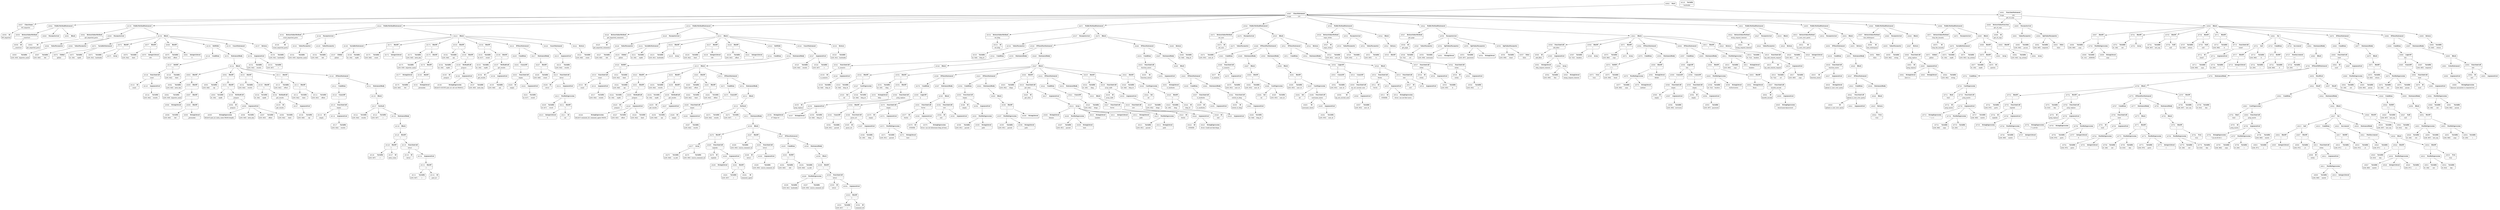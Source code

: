 digraph ast {
node [shape=none];
40056 [label=<<TABLE border='1' cellspacing='0' cellpadding='10' style='rounded' ><TR><TD border='0'>40056</TD><TD border='0'><B>Id</B></TD></TR><HR/><TR><TD border='0' cellpadding='5' colspan='2'>WP_Importer</TD></TR></TABLE>>];
40057 [label=<<TABLE border='1' cellspacing='0' cellpadding='10' style='rounded' ><TR><TD border='0'>40057</TD><TD border='0'><B>ClassName</B></TD></TR><HR/><TR><TD border='0' cellpadding='5' colspan='2'>WP_Importer</TD></TR></TABLE>>];
40057 -> 40056 [weight=2];
40058 [label=<<TABLE border='1' cellspacing='0' cellpadding='10' style='rounded' ><TR><TD border='0'>40058</TD><TD border='0'><B>Id</B></TD></TR><HR/><TR><TD border='0' cellpadding='5' colspan='2'>__construct</TD></TR></TABLE>>];
40059 [label=<<TABLE border='1' cellspacing='0' cellpadding='10' style='rounded' ><TR><TD border='0'>40059</TD><TD border='0'><B>ReturnValueMethod</B></TD></TR><HR/><TR><TD border='0' cellpadding='5' colspan='2'>__construct</TD></TR></TABLE>>];
40059 -> 40058 [weight=2];
40060 [label=<<TABLE border='1' cellspacing='0' cellpadding='10' style='rounded' ><TR><TD border='0'>40060</TD><TD border='0'><B>ParameterList</B></TD></TR></TABLE>>];
40061 [label=<<TABLE border='1' cellspacing='0' cellpadding='10' style='rounded' ><TR><TD border='0'>40061</TD><TD border='0'><B>Block</B></TD></TR></TABLE>>];
40062 [label=<<TABLE border='1' cellspacing='0' cellpadding='10' style='rounded' ><TR><TD border='0'>40062</TD><TD border='0'><B>PublicMethodStatement</B></TD></TR></TABLE>>];
40062 -> 40059 [weight=2];
40062 -> 40060 [weight=2];
40062 -> 40061 [weight=2];
40063 [label=<<TABLE border='1' cellspacing='0' cellpadding='10' style='rounded' ><TR><TD border='0'>40063</TD><TD border='0'><B>Id</B></TD></TR><HR/><TR><TD border='0' cellpadding='5' colspan='2'>get_imported_posts</TD></TR></TABLE>>];
40064 [label=<<TABLE border='1' cellspacing='0' cellpadding='10' style='rounded' ><TR><TD border='0'>40064</TD><TD border='0'><B>ReturnValueMethod</B></TD></TR><HR/><TR><TD border='0' cellpadding='5' colspan='2'>get_imported_posts</TD></TR></TABLE>>];
40064 -> 40063 [weight=2];
40065 [label=<<TABLE border='1' cellspacing='0' cellpadding='10' style='rounded' ><TR><TD border='0'>40065</TD><TD border='0'><B>Variable</B></TD></TR><HR/><TR><TD border='0' cellpadding='5'>(235, 939)</TD><TD border='0' cellpadding='5'>importer_name</TD></TR></TABLE>>];
40066 [label=<<TABLE border='1' cellspacing='0' cellpadding='10' style='rounded' ><TR><TD border='0'>40066</TD><TD border='0'><B>ValueParameter</B></TD></TR></TABLE>>];
40066 -> 40065 [weight=2];
40067 [label=<<TABLE border='1' cellspacing='0' cellpadding='10' style='rounded' ><TR><TD border='0'>40067</TD><TD border='0'><B>Variable</B></TD></TR><HR/><TR><TD border='0' cellpadding='5'>(235, 940)</TD><TD border='0' cellpadding='5'>bid</TD></TR></TABLE>>];
40068 [label=<<TABLE border='1' cellspacing='0' cellpadding='10' style='rounded' ><TR><TD border='0'>40068</TD><TD border='0'><B>ValueParameter</B></TD></TR></TABLE>>];
40068 -> 40067 [weight=2];
40069 [label=<<TABLE border='1' cellspacing='0' cellpadding='10' style='rounded' ><TR><TD border='0'>40069</TD><TD border='0'><B>ParameterList</B></TD></TR></TABLE>>];
40069 -> 40066 [weight=2];
40069 -> 40068 [weight=2];
40070 [label=<<TABLE border='1' cellspacing='0' cellpadding='10' style='rounded' ><TR><TD border='0'>40070</TD><TD border='0'><B>Global</B></TD></TR><HR/><TR><TD border='0' cellpadding='5' colspan='2'>global</TD></TR></TABLE>>];
40071 [label=<<TABLE border='1' cellspacing='0' cellpadding='10' style='rounded' ><TR><TD border='0'>40071</TD><TD border='0'><B>Variable</B></TD></TR><HR/><TR><TD border='0' cellpadding='5'>(0, 184)</TD><TD border='0' cellpadding='5'>wpdb</TD></TR></TABLE>>];
40072 [label=<<TABLE border='1' cellspacing='0' cellpadding='10' style='rounded' ><TR><TD border='0'>40072</TD><TD border='0'><B>VariableStatement</B></TD></TR></TABLE>>];
40072 -> 40070 [weight=2];
40072 -> 40071 [weight=2];
40073 [label=<<TABLE border='1' cellspacing='0' cellpadding='10' style='rounded' ><TR><TD border='0'>40073</TD><TD border='0'><B>Variable</B></TD></TR><HR/><TR><TD border='0' cellpadding='5'>(235, 941)</TD><TD border='0' cellpadding='5'>hashtable</TD></TR></TABLE>>];
40074 [label=<<TABLE border='1' cellspacing='0' cellpadding='10' style='rounded' ><TR><TD border='0'>40074</TD><TD border='0'><B>BinOP</B></TD></TR><HR/><TR><TD border='0' cellpadding='5' colspan='2'>=</TD></TR></TABLE>>];
40074 -> 40073 [weight=2];
40074 -> 40075 [weight=2];
40075 [label=<<TABLE border='1' cellspacing='0' cellpadding='10' style='rounded' ><TR><TD border='0'>40075</TD><TD border='0'><B>Array</B></TD></TR></TABLE>>];
40076 [label=<<TABLE border='1' cellspacing='0' cellpadding='10' style='rounded' ><TR><TD border='0'>40076</TD><TD border='0'><B>Variable</B></TD></TR><HR/><TR><TD border='0' cellpadding='5'>(235, 942)</TD><TD border='0' cellpadding='5'>limit</TD></TR></TABLE>>];
40077 [label=<<TABLE border='1' cellspacing='0' cellpadding='10' style='rounded' ><TR><TD border='0'>40077</TD><TD border='0'><B>BinOP</B></TD></TR><HR/><TR><TD border='0' cellpadding='5' colspan='2'>=</TD></TR></TABLE>>];
40077 -> 40076 [weight=2];
40077 -> 40078 [weight=2];
40078 [label=<<TABLE border='1' cellspacing='0' cellpadding='10' style='rounded' ><TR><TD border='0'>40078</TD><TD border='0'><B>IntegerLiteral</B></TD></TR><HR/><TR><TD border='0' cellpadding='5' colspan='2'>100</TD></TR></TABLE>>];
40079 [label=<<TABLE border='1' cellspacing='0' cellpadding='10' style='rounded' ><TR><TD border='0'>40079</TD><TD border='0'><B>Variable</B></TD></TR><HR/><TR><TD border='0' cellpadding='5'>(235, 943)</TD><TD border='0' cellpadding='5'>offset</TD></TR></TABLE>>];
40080 [label=<<TABLE border='1' cellspacing='0' cellpadding='10' style='rounded' ><TR><TD border='0'>40080</TD><TD border='0'><B>BinOP</B></TD></TR><HR/><TR><TD border='0' cellpadding='5' colspan='2'>=</TD></TR></TABLE>>];
40080 -> 40079 [weight=2];
40080 -> 40081 [weight=2];
40081 [label=<<TABLE border='1' cellspacing='0' cellpadding='10' style='rounded' ><TR><TD border='0'>40081</TD><TD border='0'><B>IntegerLiteral</B></TD></TR><HR/><TR><TD border='0' cellpadding='5' colspan='2'>0</TD></TR></TABLE>>];
40082 [label=<<TABLE border='1' cellspacing='0' cellpadding='10' style='rounded' ><TR><TD border='0'>40082</TD><TD border='0'><B>Variable</B></TD></TR><HR/><TR><TD border='0' cellpadding='5'>(235, 945)</TD><TD border='0' cellpadding='5'>meta_key</TD></TR></TABLE>>];
40083 [label=<<TABLE border='1' cellspacing='0' cellpadding='10' style='rounded' ><TR><TD border='0'>40083</TD><TD border='0'><B>BinOP</B></TD></TR><HR/><TR><TD border='0' cellpadding='5' colspan='2'>=</TD></TR></TABLE>>];
40083 -> 40082 [weight=2];
40083 -> 40085 [weight=2];
40084 [label=<<TABLE border='1' cellspacing='0' cellpadding='10' style='rounded' ><TR><TD border='0'>40084</TD><TD border='0'><B>Variable</B></TD></TR><HR/><TR><TD border='0' cellpadding='5'>(235, 939)</TD><TD border='0' cellpadding='5'>importer_name</TD></TR></TABLE>>];
40085 [label=<<TABLE border='1' cellspacing='0' cellpadding='10' style='rounded' ><TR><TD border='0'>40085</TD><TD border='0'><B>BinOP</B></TD></TR><HR/><TR><TD border='0' cellpadding='5' colspan='2'>.</TD></TR></TABLE>>];
40085 -> 40084 [weight=2];
40085 -> 40087 [weight=2];
40086 [label=<<TABLE border='1' cellspacing='0' cellpadding='10' style='rounded' ><TR><TD border='0'>40086</TD><TD border='0'><B>StringLiteral</B></TD></TR><HR/><TR><TD border='0' cellpadding='5' colspan='2'>_</TD></TR></TABLE>>];
40087 [label=<<TABLE border='1' cellspacing='0' cellpadding='10' style='rounded' ><TR><TD border='0'>40087</TD><TD border='0'><B>BinOP</B></TD></TR><HR/><TR><TD border='0' cellpadding='5' colspan='2'>.</TD></TR></TABLE>>];
40087 -> 40086 [weight=2];
40087 -> 40089 [weight=2];
40088 [label=<<TABLE border='1' cellspacing='0' cellpadding='10' style='rounded' ><TR><TD border='0'>40088</TD><TD border='0'><B>Variable</B></TD></TR><HR/><TR><TD border='0' cellpadding='5'>(235, 940)</TD><TD border='0' cellpadding='5'>bid</TD></TR></TABLE>>];
40089 [label=<<TABLE border='1' cellspacing='0' cellpadding='10' style='rounded' ><TR><TD border='0'>40089</TD><TD border='0'><B>BinOP</B></TD></TR><HR/><TR><TD border='0' cellpadding='5' colspan='2'>.</TD></TR></TABLE>>];
40089 -> 40088 [weight=2];
40089 -> 40090 [weight=2];
40090 [label=<<TABLE border='1' cellspacing='0' cellpadding='10' style='rounded' ><TR><TD border='0'>40090</TD><TD border='0'><B>StringLiteral</B></TD></TR><HR/><TR><TD border='0' cellpadding='5' colspan='2'>_permalink</TD></TR></TABLE>>];
40091 [label=<<TABLE border='1' cellspacing='0' cellpadding='10' style='rounded' ><TR><TD border='0'>40091</TD><TD border='0'><B>Variable</B></TD></TR><HR/><TR><TD border='0' cellpadding='5'>(235, 946)</TD><TD border='0' cellpadding='5'>sql</TD></TR></TABLE>>];
40092 [label=<<TABLE border='1' cellspacing='0' cellpadding='10' style='rounded' ><TR><TD border='0'>40092</TD><TD border='0'><B>BinOP</B></TD></TR><HR/><TR><TD border='0' cellpadding='5' colspan='2'>=</TD></TR></TABLE>>];
40092 -> 40091 [weight=2];
40092 -> 40101 [weight=2];
40093 [label=<<TABLE border='1' cellspacing='0' cellpadding='10' style='rounded' ><TR><TD border='0'>40093</TD><TD border='0'><B>Variable</B></TD></TR><HR/><TR><TD border='0' cellpadding='5'>(0, 184)</TD><TD border='0' cellpadding='5'>wpdb</TD></TR></TABLE>>];
40094 [label=<<TABLE border='1' cellspacing='0' cellpadding='10' style='rounded' ><TR><TD border='0'>40094</TD><TD border='0'><B>Id</B></TD></TR><HR/><TR><TD border='0' cellpadding='5' colspan='2'>prepare</TD></TR></TABLE>>];
40095 [label=<<TABLE border='1' cellspacing='0' cellpadding='10' style='rounded' ><TR><TD border='0'>40095</TD><TD border='0'><B>StringExpression</B></TD></TR><HR/><TR><TD border='0' cellpadding='5' colspan='2'>SELECT post_id, meta_value FROM $wpdb...</TD></TR></TABLE>>];
40096 [label=<<TABLE border='1' cellspacing='0' cellpadding='10' style='rounded' ><TR><TD border='0'>40096</TD><TD border='0'><B>Variable</B></TD></TR><HR/><TR><TD border='0' cellpadding='5'>(235, 945)</TD><TD border='0' cellpadding='5'>meta_key</TD></TR></TABLE>>];
40097 [label=<<TABLE border='1' cellspacing='0' cellpadding='10' style='rounded' ><TR><TD border='0'>40097</TD><TD border='0'><B>Variable</B></TD></TR><HR/><TR><TD border='0' cellpadding='5'>(235, 943)</TD><TD border='0' cellpadding='5'>offset</TD></TR></TABLE>>];
40098 [label=<<TABLE border='1' cellspacing='0' cellpadding='10' style='rounded' ><TR><TD border='0'>40098</TD><TD border='0'><B>Variable</B></TD></TR><HR/><TR><TD border='0' cellpadding='5'>(235, 942)</TD><TD border='0' cellpadding='5'>limit</TD></TR></TABLE>>];
40099 [label=<<TABLE border='1' cellspacing='0' cellpadding='10' style='rounded' ><TR><TD border='0'>40099</TD><TD border='0'><B>ArgumentList</B></TD></TR></TABLE>>];
40099 -> 40095 [weight=2];
40099 -> 40096 [weight=2];
40099 -> 40097 [weight=2];
40099 -> 40098 [weight=2];
40100 [label=<<TABLE border='1' cellspacing='0' cellpadding='10' style='rounded' ><TR><TD border='0'>40100</TD><TD border='0'><B>MethodCall</B></TD></TR><HR/><TR><TD border='0' cellpadding='5' colspan='2'>prepare</TD></TR></TABLE>>];
40100 -> 40094 [weight=2];
40100 -> 40099 [weight=2];
40101 [label=<<TABLE border='1' cellspacing='0' cellpadding='10' style='rounded' ><TR><TD border='0'>40101</TD><TD border='0'><B>BinOP</B></TD></TR><HR/><TR><TD border='0' cellpadding='5' colspan='2'>-&gt;</TD></TR></TABLE>>];
40101 -> 40093 [weight=2];
40101 -> 40100 [weight=2];
40102 [label=<<TABLE border='1' cellspacing='0' cellpadding='10' style='rounded' ><TR><TD border='0'>40102</TD><TD border='0'><B>Variable</B></TD></TR><HR/><TR><TD border='0' cellpadding='5'>(235, 944)</TD><TD border='0' cellpadding='5'>results</TD></TR></TABLE>>];
40103 [label=<<TABLE border='1' cellspacing='0' cellpadding='10' style='rounded' ><TR><TD border='0'>40103</TD><TD border='0'><B>BinOP</B></TD></TR><HR/><TR><TD border='0' cellpadding='5' colspan='2'>=</TD></TR></TABLE>>];
40103 -> 40102 [weight=2];
40103 -> 40109 [weight=2];
40104 [label=<<TABLE border='1' cellspacing='0' cellpadding='10' style='rounded' ><TR><TD border='0'>40104</TD><TD border='0'><B>Variable</B></TD></TR><HR/><TR><TD border='0' cellpadding='5'>(0, 184)</TD><TD border='0' cellpadding='5'>wpdb</TD></TR></TABLE>>];
40105 [label=<<TABLE border='1' cellspacing='0' cellpadding='10' style='rounded' ><TR><TD border='0'>40105</TD><TD border='0'><B>Id</B></TD></TR><HR/><TR><TD border='0' cellpadding='5' colspan='2'>get_results</TD></TR></TABLE>>];
40106 [label=<<TABLE border='1' cellspacing='0' cellpadding='10' style='rounded' ><TR><TD border='0'>40106</TD><TD border='0'><B>Variable</B></TD></TR><HR/><TR><TD border='0' cellpadding='5'>(235, 946)</TD><TD border='0' cellpadding='5'>sql</TD></TR></TABLE>>];
40107 [label=<<TABLE border='1' cellspacing='0' cellpadding='10' style='rounded' ><TR><TD border='0'>40107</TD><TD border='0'><B>ArgumentList</B></TD></TR></TABLE>>];
40107 -> 40106 [weight=2];
40108 [label=<<TABLE border='1' cellspacing='0' cellpadding='10' style='rounded' ><TR><TD border='0'>40108</TD><TD border='0'><B>MethodCall</B></TD></TR><HR/><TR><TD border='0' cellpadding='5' colspan='2'>get_results</TD></TR></TABLE>>];
40108 -> 40105 [weight=2];
40108 -> 40107 [weight=2];
40109 [label=<<TABLE border='1' cellspacing='0' cellpadding='10' style='rounded' ><TR><TD border='0'>40109</TD><TD border='0'><B>BinOP</B></TD></TR><HR/><TR><TD border='0' cellpadding='5' colspan='2'>-&gt;</TD></TR></TABLE>>];
40109 -> 40104 [weight=2];
40109 -> 40108 [weight=2];
40110 [label=<<TABLE border='1' cellspacing='0' cellpadding='10' style='rounded' ><TR><TD border='0'>40110</TD><TD border='0'><B>Variable</B></TD></TR><HR/><TR><TD border='0' cellpadding='5'>(235, 943)</TD><TD border='0' cellpadding='5'>offset</TD></TR></TABLE>>];
40111 [label=<<TABLE border='1' cellspacing='0' cellpadding='10' style='rounded' ><TR><TD border='0'>40111</TD><TD border='0'><B>BinOP</B></TD></TR><HR/><TR><TD border='0' cellpadding='5' colspan='2'>=</TD></TR></TABLE>>];
40111 -> 40110 [weight=2];
40111 -> 40113 [weight=2];
40112 [label=<<TABLE border='1' cellspacing='0' cellpadding='10' style='rounded' ><TR><TD border='0'>40112</TD><TD border='0'><B>Variable</B></TD></TR><HR/><TR><TD border='0' cellpadding='5'>(235, 942)</TD><TD border='0' cellpadding='5'>limit</TD></TR></TABLE>>];
40113 [label=<<TABLE border='1' cellspacing='0' cellpadding='10' style='rounded' ><TR><TD border='0'>40113</TD><TD border='0'><B>BinOP</B></TD></TR><HR/><TR><TD border='0' cellpadding='5' colspan='2'>+</TD></TR></TABLE>>];
40113 -> 40112 [weight=2];
40113 -> 40114 [weight=2];
40114 [label=<<TABLE border='1' cellspacing='0' cellpadding='10' style='rounded' ><TR><TD border='0'>40114</TD><TD border='0'><B>Variable</B></TD></TR><HR/><TR><TD border='0' cellpadding='5'>(235, 943)</TD><TD border='0' cellpadding='5'>offset</TD></TR></TABLE>>];
40116 [label=<<TABLE border='1' cellspacing='0' cellpadding='10' style='rounded' ><TR><TD border='0'>40116</TD><TD border='0'><B>Id</B></TD></TR><HR/><TR><TD border='0' cellpadding='5' colspan='2'>empty</TD></TR></TABLE>>];
40117 [label=<<TABLE border='1' cellspacing='0' cellpadding='10' style='rounded' ><TR><TD border='0'>40117</TD><TD border='0'><B>Variable</B></TD></TR><HR/><TR><TD border='0' cellpadding='5'>(235, 944)</TD><TD border='0' cellpadding='5'>results</TD></TR></TABLE>>];
40118 [label=<<TABLE border='1' cellspacing='0' cellpadding='10' style='rounded' ><TR><TD border='0'>40118</TD><TD border='0'><B>ArgumentList</B></TD></TR></TABLE>>];
40118 -> 40117 [weight=2];
40119 [label=<<TABLE border='1' cellspacing='0' cellpadding='10' style='rounded' ><TR><TD border='0'>40119</TD><TD border='0'><B>FunctionCall</B></TD></TR><HR/><TR><TD border='0' cellpadding='5' colspan='2'>empty</TD></TR></TABLE>>];
40119 -> 40116 [weight=2];
40119 -> 40118 [weight=2];
40120 [label=<<TABLE border='1' cellspacing='0' cellpadding='10' style='rounded' ><TR><TD border='0'>40120</TD><TD border='0'><B>UnaryOP</B></TD></TR><HR/><TR><TD border='0' cellpadding='5' colspan='2'>!</TD></TR></TABLE>>];
40120 -> 40119 [weight=2];
40121 [label=<<TABLE border='1' cellspacing='0' cellpadding='10' style='rounded' ><TR><TD border='0'>40121</TD><TD border='0'><B>Condition</B></TD></TR></TABLE>>];
40121 -> 40120 [weight=2];
40122 [label=<<TABLE border='1' cellspacing='0' cellpadding='10' style='rounded' ><TR><TD border='0'>40122</TD><TD border='0'><B>Variable</B></TD></TR><HR/><TR><TD border='0' cellpadding='5'>(235, 944)</TD><TD border='0' cellpadding='5'>results</TD></TR></TABLE>>];
40123 [label=<<TABLE border='1' cellspacing='0' cellpadding='10' style='rounded' ><TR><TD border='0'>40123</TD><TD border='0'><B>Variable</B></TD></TR><HR/><TR><TD border='0' cellpadding='5'>(235, 947)</TD><TD border='0' cellpadding='5'>r</TD></TR></TABLE>>];
40125 [label=<<TABLE border='1' cellspacing='0' cellpadding='10' style='rounded' ><TR><TD border='0'>40125</TD><TD border='0'><B>Variable</B></TD></TR><HR/><TR><TD border='0' cellpadding='5' colspan='2'>hashtable</TD></TR></TABLE>>];
40126 [label=<<TABLE border='1' cellspacing='0' cellpadding='10' style='rounded' ><TR><TD border='0'>40126</TD><TD border='0'><B>Variable</B></TD></TR><HR/><TR><TD border='0' cellpadding='5'>(235, 947)</TD><TD border='0' cellpadding='5'>r</TD></TR></TABLE>>];
40127 [label=<<TABLE border='1' cellspacing='0' cellpadding='10' style='rounded' ><TR><TD border='0'>40127</TD><TD border='0'><B>Id</B></TD></TR><HR/><TR><TD border='0' cellpadding='5' colspan='2'>meta_value</TD></TR></TABLE>>];
40128 [label=<<TABLE border='1' cellspacing='0' cellpadding='10' style='rounded' ><TR><TD border='0'>40128</TD><TD border='0'><B>BinOP</B></TD></TR><HR/><TR><TD border='0' cellpadding='5' colspan='2'>-&gt;</TD></TR></TABLE>>];
40128 -> 40126 [weight=2];
40128 -> 40127 [weight=2];
40129 [label=<<TABLE border='1' cellspacing='0' cellpadding='10' style='rounded' ><TR><TD border='0'>40129</TD><TD border='0'><B>BinOP</B></TD></TR><HR/><TR><TD border='0' cellpadding='5' colspan='2'>=</TD></TR></TABLE>>];
40129 -> 40128 [weight=2];
40129 -> 40135 [weight=2];
40130 [label=<<TABLE border='1' cellspacing='0' cellpadding='10' style='rounded' ><TR><TD border='0'>40130</TD><TD border='0'><B>Id</B></TD></TR><HR/><TR><TD border='0' cellpadding='5' colspan='2'>intval</TD></TR></TABLE>>];
40131 [label=<<TABLE border='1' cellspacing='0' cellpadding='10' style='rounded' ><TR><TD border='0'>40131</TD><TD border='0'><B>Variable</B></TD></TR><HR/><TR><TD border='0' cellpadding='5'>(235, 947)</TD><TD border='0' cellpadding='5'>r</TD></TR></TABLE>>];
40132 [label=<<TABLE border='1' cellspacing='0' cellpadding='10' style='rounded' ><TR><TD border='0'>40132</TD><TD border='0'><B>Id</B></TD></TR><HR/><TR><TD border='0' cellpadding='5' colspan='2'>post_id</TD></TR></TABLE>>];
40133 [label=<<TABLE border='1' cellspacing='0' cellpadding='10' style='rounded' ><TR><TD border='0'>40133</TD><TD border='0'><B>BinOP</B></TD></TR><HR/><TR><TD border='0' cellpadding='5' colspan='2'>-&gt;</TD></TR></TABLE>>];
40133 -> 40131 [weight=2];
40133 -> 40132 [weight=2];
40134 [label=<<TABLE border='1' cellspacing='0' cellpadding='10' style='rounded' ><TR><TD border='0'>40134</TD><TD border='0'><B>ArgumentList</B></TD></TR></TABLE>>];
40134 -> 40133 [weight=2];
40135 [label=<<TABLE border='1' cellspacing='0' cellpadding='10' style='rounded' ><TR><TD border='0'>40135</TD><TD border='0'><B>FunctionCall</B></TD></TR><HR/><TR><TD border='0' cellpadding='5' colspan='2'>intval</TD></TR></TABLE>>];
40135 -> 40130 [weight=2];
40135 -> 40134 [weight=2];
40136 [label=<<TABLE border='1' cellspacing='0' cellpadding='10' style='rounded' ><TR><TD border='0'>40136</TD><TD border='0'><B>Block</B></TD></TR></TABLE>>];
40136 -> 40129 [weight=2];
40137 [label=<<TABLE border='1' cellspacing='0' cellpadding='10' style='rounded' ><TR><TD border='0'>40137</TD><TD border='0'><B>ForEach</B></TD></TR></TABLE>>];
40137 -> 40122 [weight=2];
40137 -> 40123 [weight=2];
40137 -> 40138 [weight=2];
40138 [label=<<TABLE border='1' cellspacing='0' cellpadding='10' style='rounded' ><TR><TD border='0'>40138</TD><TD border='0'><B>StatementBody</B></TD></TR></TABLE>>];
40138 -> 40136 [weight=2];
40139 [label=<<TABLE border='1' cellspacing='0' cellpadding='10' style='rounded' ><TR><TD border='0'>40139</TD><TD border='0'><B>Block</B></TD></TR></TABLE>>];
40139 -> 40137 [weight=2];
40140 [label=<<TABLE border='1' cellspacing='0' cellpadding='10' style='rounded' ><TR><TD border='0'>40140</TD><TD border='0'><B>IfThenStatement</B></TD></TR></TABLE>>];
40140 -> 40121 [weight=2];
40140 -> 40141 [weight=2];
40141 [label=<<TABLE border='1' cellspacing='0' cellpadding='10' style='rounded' ><TR><TD border='0'>40141</TD><TD border='0'><B>StatementBody</B></TD></TR></TABLE>>];
40141 -> 40139 [weight=2];
40142 [label=<<TABLE border='1' cellspacing='0' cellpadding='10' style='rounded' ><TR><TD border='0'>40142</TD><TD border='0'><B>Block</B></TD></TR></TABLE>>];
40142 -> 40083 [weight=2];
40142 -> 40092 [weight=2];
40142 -> 40103 [weight=2];
40142 -> 40111 [weight=2];
40142 -> 40140 [weight=2];
40143 [label=<<TABLE border='1' cellspacing='0' cellpadding='10' style='rounded' ><TR><TD border='0'>40143</TD><TD border='0'><B>Id</B></TD></TR><HR/><TR><TD border='0' cellpadding='5' colspan='2'>count</TD></TR></TABLE>>];
40144 [label=<<TABLE border='1' cellspacing='0' cellpadding='10' style='rounded' ><TR><TD border='0'>40144</TD><TD border='0'><B>Variable</B></TD></TR><HR/><TR><TD border='0' cellpadding='5'>(235, 944)</TD><TD border='0' cellpadding='5'>results</TD></TR></TABLE>>];
40145 [label=<<TABLE border='1' cellspacing='0' cellpadding='10' style='rounded' ><TR><TD border='0'>40145</TD><TD border='0'><B>ArgumentList</B></TD></TR></TABLE>>];
40145 -> 40144 [weight=2];
40146 [label=<<TABLE border='1' cellspacing='0' cellpadding='10' style='rounded' ><TR><TD border='0'>40146</TD><TD border='0'><B>FunctionCall</B></TD></TR><HR/><TR><TD border='0' cellpadding='5' colspan='2'>count</TD></TR></TABLE>>];
40146 -> 40143 [weight=2];
40146 -> 40145 [weight=2];
40147 [label=<<TABLE border='1' cellspacing='0' cellpadding='10' style='rounded' ><TR><TD border='0'>40147</TD><TD border='0'><B>RelOP</B></TD></TR><HR/><TR><TD border='0' cellpadding='5' colspan='2'>==</TD></TR></TABLE>>];
40147 -> 40146 [weight=2];
40147 -> 40148 [weight=2];
40148 [label=<<TABLE border='1' cellspacing='0' cellpadding='10' style='rounded' ><TR><TD border='0'>40148</TD><TD border='0'><B>Variable</B></TD></TR><HR/><TR><TD border='0' cellpadding='5'>(235, 942)</TD><TD border='0' cellpadding='5'>limit</TD></TR></TABLE>>];
40149 [label=<<TABLE border='1' cellspacing='0' cellpadding='10' style='rounded' ><TR><TD border='0'>40149</TD><TD border='0'><B>Condition</B></TD></TR></TABLE>>];
40149 -> 40147 [weight=2];
40150 [label=<<TABLE border='1' cellspacing='0' cellpadding='10' style='rounded' ><TR><TD border='0'>40150</TD><TD border='0'><B>DoWhile</B></TD></TR></TABLE>>];
40150 -> 40149 [weight=2];
40150 -> 40151 [weight=2];
40151 [label=<<TABLE border='1' cellspacing='0' cellpadding='10' style='rounded' ><TR><TD border='0'>40151</TD><TD border='0'><B>StatementBody</B></TD></TR></TABLE>>];
40151 -> 40142 [weight=2];
40152 [label=<<TABLE border='1' cellspacing='0' cellpadding='10' style='rounded' ><TR><TD border='0'>40152</TD><TD border='0'><B>Variable</B></TD></TR><HR/><TR><TD border='0' cellpadding='5'>(235, 944)</TD><TD border='0' cellpadding='5'>results</TD></TR></TABLE>>];
40153 [label=<<TABLE border='1' cellspacing='0' cellpadding='10' style='rounded' ><TR><TD border='0'>40153</TD><TD border='0'><B>Variable</B></TD></TR><HR/><TR><TD border='0' cellpadding='5'>(235, 947)</TD><TD border='0' cellpadding='5'>r</TD></TR></TABLE>>];
40154 [label=<<TABLE border='1' cellspacing='0' cellpadding='10' style='rounded' ><TR><TD border='0'>40154</TD><TD border='0'><B>ArgumentList</B></TD></TR></TABLE>>];
40154 -> 40152 [weight=2];
40154 -> 40153 [weight=2];
40155 [label=<<TABLE border='1' cellspacing='0' cellpadding='10' style='rounded' ><TR><TD border='0'>40155</TD><TD border='0'><B>UnsetStatement</B></TD></TR></TABLE>>];
40155 -> 40154 [weight=2];
40156 [label=<<TABLE border='1' cellspacing='0' cellpadding='10' style='rounded' ><TR><TD border='0'>40156</TD><TD border='0'><B>Variable</B></TD></TR><HR/><TR><TD border='0' cellpadding='5'>(235, 941)</TD><TD border='0' cellpadding='5'>hashtable</TD></TR></TABLE>>];
40157 [label=<<TABLE border='1' cellspacing='0' cellpadding='10' style='rounded' ><TR><TD border='0'>40157</TD><TD border='0'><B>Return</B></TD></TR></TABLE>>];
40157 -> 40156 [weight=2];
40158 [label=<<TABLE border='1' cellspacing='0' cellpadding='10' style='rounded' ><TR><TD border='0'>40158</TD><TD border='0'><B>Block</B></TD></TR></TABLE>>];
40158 -> 40072 [weight=2];
40158 -> 40074 [weight=2];
40158 -> 40077 [weight=2];
40158 -> 40080 [weight=2];
40158 -> 40150 [weight=2];
40158 -> 40155 [weight=2];
40158 -> 40157 [weight=2];
40159 [label=<<TABLE border='1' cellspacing='0' cellpadding='10' style='rounded' ><TR><TD border='0'>40159</TD><TD border='0'><B>PublicMethodStatement</B></TD></TR></TABLE>>];
40159 -> 40064 [weight=2];
40159 -> 40069 [weight=2];
40159 -> 40158 [weight=2];
40160 [label=<<TABLE border='1' cellspacing='0' cellpadding='10' style='rounded' ><TR><TD border='0'>40160</TD><TD border='0'><B>Id</B></TD></TR><HR/><TR><TD border='0' cellpadding='5' colspan='2'>count_imported_posts</TD></TR></TABLE>>];
40161 [label=<<TABLE border='1' cellspacing='0' cellpadding='10' style='rounded' ><TR><TD border='0'>40161</TD><TD border='0'><B>ReturnValueMethod</B></TD></TR><HR/><TR><TD border='0' cellpadding='5' colspan='2'>count_imported_posts</TD></TR></TABLE>>];
40161 -> 40160 [weight=2];
40162 [label=<<TABLE border='1' cellspacing='0' cellpadding='10' style='rounded' ><TR><TD border='0'>40162</TD><TD border='0'><B>Variable</B></TD></TR><HR/><TR><TD border='0' cellpadding='5'>(235, 939)</TD><TD border='0' cellpadding='5'>importer_name</TD></TR></TABLE>>];
40163 [label=<<TABLE border='1' cellspacing='0' cellpadding='10' style='rounded' ><TR><TD border='0'>40163</TD><TD border='0'><B>ValueParameter</B></TD></TR></TABLE>>];
40163 -> 40162 [weight=2];
40164 [label=<<TABLE border='1' cellspacing='0' cellpadding='10' style='rounded' ><TR><TD border='0'>40164</TD><TD border='0'><B>Variable</B></TD></TR><HR/><TR><TD border='0' cellpadding='5'>(235, 940)</TD><TD border='0' cellpadding='5'>bid</TD></TR></TABLE>>];
40165 [label=<<TABLE border='1' cellspacing='0' cellpadding='10' style='rounded' ><TR><TD border='0'>40165</TD><TD border='0'><B>ValueParameter</B></TD></TR></TABLE>>];
40165 -> 40164 [weight=2];
40166 [label=<<TABLE border='1' cellspacing='0' cellpadding='10' style='rounded' ><TR><TD border='0'>40166</TD><TD border='0'><B>ParameterList</B></TD></TR></TABLE>>];
40166 -> 40163 [weight=2];
40166 -> 40165 [weight=2];
40167 [label=<<TABLE border='1' cellspacing='0' cellpadding='10' style='rounded' ><TR><TD border='0'>40167</TD><TD border='0'><B>Global</B></TD></TR><HR/><TR><TD border='0' cellpadding='5' colspan='2'>global</TD></TR></TABLE>>];
40168 [label=<<TABLE border='1' cellspacing='0' cellpadding='10' style='rounded' ><TR><TD border='0'>40168</TD><TD border='0'><B>Variable</B></TD></TR><HR/><TR><TD border='0' cellpadding='5'>(0, 184)</TD><TD border='0' cellpadding='5'>wpdb</TD></TR></TABLE>>];
40169 [label=<<TABLE border='1' cellspacing='0' cellpadding='10' style='rounded' ><TR><TD border='0'>40169</TD><TD border='0'><B>VariableStatement</B></TD></TR></TABLE>>];
40169 -> 40167 [weight=2];
40169 -> 40168 [weight=2];
40170 [label=<<TABLE border='1' cellspacing='0' cellpadding='10' style='rounded' ><TR><TD border='0'>40170</TD><TD border='0'><B>Variable</B></TD></TR><HR/><TR><TD border='0' cellpadding='5'>(235, 948)</TD><TD border='0' cellpadding='5'>count</TD></TR></TABLE>>];
40171 [label=<<TABLE border='1' cellspacing='0' cellpadding='10' style='rounded' ><TR><TD border='0'>40171</TD><TD border='0'><B>BinOP</B></TD></TR><HR/><TR><TD border='0' cellpadding='5' colspan='2'>=</TD></TR></TABLE>>];
40171 -> 40170 [weight=2];
40171 -> 40172 [weight=2];
40172 [label=<<TABLE border='1' cellspacing='0' cellpadding='10' style='rounded' ><TR><TD border='0'>40172</TD><TD border='0'><B>IntegerLiteral</B></TD></TR><HR/><TR><TD border='0' cellpadding='5' colspan='2'>0</TD></TR></TABLE>>];
40173 [label=<<TABLE border='1' cellspacing='0' cellpadding='10' style='rounded' ><TR><TD border='0'>40173</TD><TD border='0'><B>Variable</B></TD></TR><HR/><TR><TD border='0' cellpadding='5'>(235, 945)</TD><TD border='0' cellpadding='5'>meta_key</TD></TR></TABLE>>];
40174 [label=<<TABLE border='1' cellspacing='0' cellpadding='10' style='rounded' ><TR><TD border='0'>40174</TD><TD border='0'><B>BinOP</B></TD></TR><HR/><TR><TD border='0' cellpadding='5' colspan='2'>=</TD></TR></TABLE>>];
40174 -> 40173 [weight=2];
40174 -> 40176 [weight=2];
40175 [label=<<TABLE border='1' cellspacing='0' cellpadding='10' style='rounded' ><TR><TD border='0'>40175</TD><TD border='0'><B>Variable</B></TD></TR><HR/><TR><TD border='0' cellpadding='5'>(235, 939)</TD><TD border='0' cellpadding='5'>importer_name</TD></TR></TABLE>>];
40176 [label=<<TABLE border='1' cellspacing='0' cellpadding='10' style='rounded' ><TR><TD border='0'>40176</TD><TD border='0'><B>BinOP</B></TD></TR><HR/><TR><TD border='0' cellpadding='5' colspan='2'>.</TD></TR></TABLE>>];
40176 -> 40175 [weight=2];
40176 -> 40178 [weight=2];
40177 [label=<<TABLE border='1' cellspacing='0' cellpadding='10' style='rounded' ><TR><TD border='0'>40177</TD><TD border='0'><B>StringLiteral</B></TD></TR><HR/><TR><TD border='0' cellpadding='5' colspan='2'>_</TD></TR></TABLE>>];
40178 [label=<<TABLE border='1' cellspacing='0' cellpadding='10' style='rounded' ><TR><TD border='0'>40178</TD><TD border='0'><B>BinOP</B></TD></TR><HR/><TR><TD border='0' cellpadding='5' colspan='2'>.</TD></TR></TABLE>>];
40178 -> 40177 [weight=2];
40178 -> 40180 [weight=2];
40179 [label=<<TABLE border='1' cellspacing='0' cellpadding='10' style='rounded' ><TR><TD border='0'>40179</TD><TD border='0'><B>Variable</B></TD></TR><HR/><TR><TD border='0' cellpadding='5'>(235, 940)</TD><TD border='0' cellpadding='5'>bid</TD></TR></TABLE>>];
40180 [label=<<TABLE border='1' cellspacing='0' cellpadding='10' style='rounded' ><TR><TD border='0'>40180</TD><TD border='0'><B>BinOP</B></TD></TR><HR/><TR><TD border='0' cellpadding='5' colspan='2'>.</TD></TR></TABLE>>];
40180 -> 40179 [weight=2];
40180 -> 40181 [weight=2];
40181 [label=<<TABLE border='1' cellspacing='0' cellpadding='10' style='rounded' ><TR><TD border='0'>40181</TD><TD border='0'><B>StringLiteral</B></TD></TR><HR/><TR><TD border='0' cellpadding='5' colspan='2'>_permalink</TD></TR></TABLE>>];
40182 [label=<<TABLE border='1' cellspacing='0' cellpadding='10' style='rounded' ><TR><TD border='0'>40182</TD><TD border='0'><B>Variable</B></TD></TR><HR/><TR><TD border='0' cellpadding='5'>(235, 946)</TD><TD border='0' cellpadding='5'>sql</TD></TR></TABLE>>];
40183 [label=<<TABLE border='1' cellspacing='0' cellpadding='10' style='rounded' ><TR><TD border='0'>40183</TD><TD border='0'><B>BinOP</B></TD></TR><HR/><TR><TD border='0' cellpadding='5' colspan='2'>=</TD></TR></TABLE>>];
40183 -> 40182 [weight=2];
40183 -> 40190 [weight=2];
40184 [label=<<TABLE border='1' cellspacing='0' cellpadding='10' style='rounded' ><TR><TD border='0'>40184</TD><TD border='0'><B>Variable</B></TD></TR><HR/><TR><TD border='0' cellpadding='5'>(0, 184)</TD><TD border='0' cellpadding='5'>wpdb</TD></TR></TABLE>>];
40185 [label=<<TABLE border='1' cellspacing='0' cellpadding='10' style='rounded' ><TR><TD border='0'>40185</TD><TD border='0'><B>Id</B></TD></TR><HR/><TR><TD border='0' cellpadding='5' colspan='2'>prepare</TD></TR></TABLE>>];
40186 [label=<<TABLE border='1' cellspacing='0' cellpadding='10' style='rounded' ><TR><TD border='0'>40186</TD><TD border='0'><B>StringExpression</B></TD></TR><HR/><TR><TD border='0' cellpadding='5' colspan='2'>SELECT COUNT( post_id ) AS cnt FROM $...</TD></TR></TABLE>>];
40187 [label=<<TABLE border='1' cellspacing='0' cellpadding='10' style='rounded' ><TR><TD border='0'>40187</TD><TD border='0'><B>Variable</B></TD></TR><HR/><TR><TD border='0' cellpadding='5'>(235, 945)</TD><TD border='0' cellpadding='5'>meta_key</TD></TR></TABLE>>];
40188 [label=<<TABLE border='1' cellspacing='0' cellpadding='10' style='rounded' ><TR><TD border='0'>40188</TD><TD border='0'><B>ArgumentList</B></TD></TR></TABLE>>];
40188 -> 40186 [weight=2];
40188 -> 40187 [weight=2];
40189 [label=<<TABLE border='1' cellspacing='0' cellpadding='10' style='rounded' ><TR><TD border='0'>40189</TD><TD border='0'><B>MethodCall</B></TD></TR><HR/><TR><TD border='0' cellpadding='5' colspan='2'>prepare</TD></TR></TABLE>>];
40189 -> 40185 [weight=2];
40189 -> 40188 [weight=2];
40190 [label=<<TABLE border='1' cellspacing='0' cellpadding='10' style='rounded' ><TR><TD border='0'>40190</TD><TD border='0'><B>BinOP</B></TD></TR><HR/><TR><TD border='0' cellpadding='5' colspan='2'>-&gt;</TD></TR></TABLE>>];
40190 -> 40184 [weight=2];
40190 -> 40189 [weight=2];
40191 [label=<<TABLE border='1' cellspacing='0' cellpadding='10' style='rounded' ><TR><TD border='0'>40191</TD><TD border='0'><B>Variable</B></TD></TR><HR/><TR><TD border='0' cellpadding='5'>(0, 817)</TD><TD border='0' cellpadding='5'>result</TD></TR></TABLE>>];
40192 [label=<<TABLE border='1' cellspacing='0' cellpadding='10' style='rounded' ><TR><TD border='0'>40192</TD><TD border='0'><B>BinOP</B></TD></TR><HR/><TR><TD border='0' cellpadding='5' colspan='2'>=</TD></TR></TABLE>>];
40192 -> 40191 [weight=2];
40192 -> 40198 [weight=2];
40193 [label=<<TABLE border='1' cellspacing='0' cellpadding='10' style='rounded' ><TR><TD border='0'>40193</TD><TD border='0'><B>Variable</B></TD></TR><HR/><TR><TD border='0' cellpadding='5'>(0, 184)</TD><TD border='0' cellpadding='5'>wpdb</TD></TR></TABLE>>];
40194 [label=<<TABLE border='1' cellspacing='0' cellpadding='10' style='rounded' ><TR><TD border='0'>40194</TD><TD border='0'><B>Id</B></TD></TR><HR/><TR><TD border='0' cellpadding='5' colspan='2'>get_results</TD></TR></TABLE>>];
40195 [label=<<TABLE border='1' cellspacing='0' cellpadding='10' style='rounded' ><TR><TD border='0'>40195</TD><TD border='0'><B>Variable</B></TD></TR><HR/><TR><TD border='0' cellpadding='5'>(235, 946)</TD><TD border='0' cellpadding='5'>sql</TD></TR></TABLE>>];
40196 [label=<<TABLE border='1' cellspacing='0' cellpadding='10' style='rounded' ><TR><TD border='0'>40196</TD><TD border='0'><B>ArgumentList</B></TD></TR></TABLE>>];
40196 -> 40195 [weight=2];
40197 [label=<<TABLE border='1' cellspacing='0' cellpadding='10' style='rounded' ><TR><TD border='0'>40197</TD><TD border='0'><B>MethodCall</B></TD></TR><HR/><TR><TD border='0' cellpadding='5' colspan='2'>get_results</TD></TR></TABLE>>];
40197 -> 40194 [weight=2];
40197 -> 40196 [weight=2];
40198 [label=<<TABLE border='1' cellspacing='0' cellpadding='10' style='rounded' ><TR><TD border='0'>40198</TD><TD border='0'><B>BinOP</B></TD></TR><HR/><TR><TD border='0' cellpadding='5' colspan='2'>-&gt;</TD></TR></TABLE>>];
40198 -> 40193 [weight=2];
40198 -> 40197 [weight=2];
40200 [label=<<TABLE border='1' cellspacing='0' cellpadding='10' style='rounded' ><TR><TD border='0'>40200</TD><TD border='0'><B>Id</B></TD></TR><HR/><TR><TD border='0' cellpadding='5' colspan='2'>empty</TD></TR></TABLE>>];
40201 [label=<<TABLE border='1' cellspacing='0' cellpadding='10' style='rounded' ><TR><TD border='0'>40201</TD><TD border='0'><B>Variable</B></TD></TR><HR/><TR><TD border='0' cellpadding='5'>(0, 817)</TD><TD border='0' cellpadding='5'>result</TD></TR></TABLE>>];
40202 [label=<<TABLE border='1' cellspacing='0' cellpadding='10' style='rounded' ><TR><TD border='0'>40202</TD><TD border='0'><B>ArgumentList</B></TD></TR></TABLE>>];
40202 -> 40201 [weight=2];
40203 [label=<<TABLE border='1' cellspacing='0' cellpadding='10' style='rounded' ><TR><TD border='0'>40203</TD><TD border='0'><B>FunctionCall</B></TD></TR><HR/><TR><TD border='0' cellpadding='5' colspan='2'>empty</TD></TR></TABLE>>];
40203 -> 40200 [weight=2];
40203 -> 40202 [weight=2];
40204 [label=<<TABLE border='1' cellspacing='0' cellpadding='10' style='rounded' ><TR><TD border='0'>40204</TD><TD border='0'><B>UnaryOP</B></TD></TR><HR/><TR><TD border='0' cellpadding='5' colspan='2'>!</TD></TR></TABLE>>];
40204 -> 40203 [weight=2];
40205 [label=<<TABLE border='1' cellspacing='0' cellpadding='10' style='rounded' ><TR><TD border='0'>40205</TD><TD border='0'><B>Condition</B></TD></TR></TABLE>>];
40205 -> 40204 [weight=2];
40206 [label=<<TABLE border='1' cellspacing='0' cellpadding='10' style='rounded' ><TR><TD border='0'>40206</TD><TD border='0'><B>Variable</B></TD></TR><HR/><TR><TD border='0' cellpadding='5'>(235, 948)</TD><TD border='0' cellpadding='5'>count</TD></TR></TABLE>>];
40207 [label=<<TABLE border='1' cellspacing='0' cellpadding='10' style='rounded' ><TR><TD border='0'>40207</TD><TD border='0'><B>BinOP</B></TD></TR><HR/><TR><TD border='0' cellpadding='5' colspan='2'>=</TD></TR></TABLE>>];
40207 -> 40206 [weight=2];
40207 -> 40215 [weight=2];
40208 [label=<<TABLE border='1' cellspacing='0' cellpadding='10' style='rounded' ><TR><TD border='0'>40208</TD><TD border='0'><B>Id</B></TD></TR><HR/><TR><TD border='0' cellpadding='5' colspan='2'>intval</TD></TR></TABLE>>];
40209 [label=<<TABLE border='1' cellspacing='0' cellpadding='10' style='rounded' ><TR><TD border='0'>40209</TD><TD border='0'><B>Variable</B></TD></TR><HR/><TR><TD border='0' cellpadding='5'>(0, 817)</TD><TD border='0' cellpadding='5'>result</TD></TR></TABLE>>];
40210 [label=<<TABLE border='1' cellspacing='0' cellpadding='10' style='rounded' ><TR><TD border='0'>40210</TD><TD border='0'><B>IntegerLiteral</B></TD></TR><HR/><TR><TD border='0' cellpadding='5' colspan='2'>0</TD></TR></TABLE>>];
40211 [label=<<TABLE border='1' cellspacing='0' cellpadding='10' style='rounded' ><TR><TD border='0'>40211</TD><TD border='0'><B>Id</B></TD></TR><HR/><TR><TD border='0' cellpadding='5' colspan='2'>cnt</TD></TR></TABLE>>];
40212 [label=<<TABLE border='1' cellspacing='0' cellpadding='10' style='rounded' ><TR><TD border='0'>40212</TD><TD border='0'><B>BinOP</B></TD></TR><HR/><TR><TD border='0' cellpadding='5' colspan='2'>-&gt;</TD></TR></TABLE>>];
40212 -> 40210 [weight=2];
40212 -> 40211 [weight=2];
40213 [label=<<TABLE border='1' cellspacing='0' cellpadding='10' style='rounded' ><TR><TD border='0'>40213</TD><TD border='0'><B>PostfixExpression</B></TD></TR></TABLE>>];
40213 -> 40209 [weight=2];
40213 -> 40212 [weight=2];
40214 [label=<<TABLE border='1' cellspacing='0' cellpadding='10' style='rounded' ><TR><TD border='0'>40214</TD><TD border='0'><B>ArgumentList</B></TD></TR></TABLE>>];
40214 -> 40213 [weight=2];
40215 [label=<<TABLE border='1' cellspacing='0' cellpadding='10' style='rounded' ><TR><TD border='0'>40215</TD><TD border='0'><B>FunctionCall</B></TD></TR><HR/><TR><TD border='0' cellpadding='5' colspan='2'>intval</TD></TR></TABLE>>];
40215 -> 40208 [weight=2];
40215 -> 40214 [weight=2];
40216 [label=<<TABLE border='1' cellspacing='0' cellpadding='10' style='rounded' ><TR><TD border='0'>40216</TD><TD border='0'><B>IfThenStatement</B></TD></TR></TABLE>>];
40216 -> 40205 [weight=2];
40216 -> 40217 [weight=2];
40217 [label=<<TABLE border='1' cellspacing='0' cellpadding='10' style='rounded' ><TR><TD border='0'>40217</TD><TD border='0'><B>StatementBody</B></TD></TR></TABLE>>];
40217 -> 40207 [weight=2];
40218 [label=<<TABLE border='1' cellspacing='0' cellpadding='10' style='rounded' ><TR><TD border='0'>40218</TD><TD border='0'><B>Variable</B></TD></TR><HR/><TR><TD border='0' cellpadding='5'>(235, 944)</TD><TD border='0' cellpadding='5'>results</TD></TR></TABLE>>];
40219 [label=<<TABLE border='1' cellspacing='0' cellpadding='10' style='rounded' ><TR><TD border='0'>40219</TD><TD border='0'><B>ArgumentList</B></TD></TR></TABLE>>];
40219 -> 40218 [weight=2];
40220 [label=<<TABLE border='1' cellspacing='0' cellpadding='10' style='rounded' ><TR><TD border='0'>40220</TD><TD border='0'><B>UnsetStatement</B></TD></TR></TABLE>>];
40220 -> 40219 [weight=2];
40221 [label=<<TABLE border='1' cellspacing='0' cellpadding='10' style='rounded' ><TR><TD border='0'>40221</TD><TD border='0'><B>Variable</B></TD></TR><HR/><TR><TD border='0' cellpadding='5'>(235, 948)</TD><TD border='0' cellpadding='5'>count</TD></TR></TABLE>>];
40222 [label=<<TABLE border='1' cellspacing='0' cellpadding='10' style='rounded' ><TR><TD border='0'>40222</TD><TD border='0'><B>Return</B></TD></TR></TABLE>>];
40222 -> 40221 [weight=2];
40223 [label=<<TABLE border='1' cellspacing='0' cellpadding='10' style='rounded' ><TR><TD border='0'>40223</TD><TD border='0'><B>Block</B></TD></TR></TABLE>>];
40223 -> 40169 [weight=2];
40223 -> 40171 [weight=2];
40223 -> 40174 [weight=2];
40223 -> 40183 [weight=2];
40223 -> 40192 [weight=2];
40223 -> 40216 [weight=2];
40223 -> 40220 [weight=2];
40223 -> 40222 [weight=2];
40224 [label=<<TABLE border='1' cellspacing='0' cellpadding='10' style='rounded' ><TR><TD border='0'>40224</TD><TD border='0'><B>PublicMethodStatement</B></TD></TR></TABLE>>];
40224 -> 40161 [weight=2];
40224 -> 40166 [weight=2];
40224 -> 40223 [weight=2];
40225 [label=<<TABLE border='1' cellspacing='0' cellpadding='10' style='rounded' ><TR><TD border='0'>40225</TD><TD border='0'><B>Id</B></TD></TR><HR/><TR><TD border='0' cellpadding='5' colspan='2'>get_imported_comments</TD></TR></TABLE>>];
40226 [label=<<TABLE border='1' cellspacing='0' cellpadding='10' style='rounded' ><TR><TD border='0'>40226</TD><TD border='0'><B>ReturnValueMethod</B></TD></TR><HR/><TR><TD border='0' cellpadding='5' colspan='2'>get_imported_comments</TD></TR></TABLE>>];
40226 -> 40225 [weight=2];
40227 [label=<<TABLE border='1' cellspacing='0' cellpadding='10' style='rounded' ><TR><TD border='0'>40227</TD><TD border='0'><B>Variable</B></TD></TR><HR/><TR><TD border='0' cellpadding='5'>(235, 940)</TD><TD border='0' cellpadding='5'>bid</TD></TR></TABLE>>];
40228 [label=<<TABLE border='1' cellspacing='0' cellpadding='10' style='rounded' ><TR><TD border='0'>40228</TD><TD border='0'><B>ValueParameter</B></TD></TR></TABLE>>];
40228 -> 40227 [weight=2];
40229 [label=<<TABLE border='1' cellspacing='0' cellpadding='10' style='rounded' ><TR><TD border='0'>40229</TD><TD border='0'><B>ParameterList</B></TD></TR></TABLE>>];
40229 -> 40228 [weight=2];
40230 [label=<<TABLE border='1' cellspacing='0' cellpadding='10' style='rounded' ><TR><TD border='0'>40230</TD><TD border='0'><B>Global</B></TD></TR><HR/><TR><TD border='0' cellpadding='5' colspan='2'>global</TD></TR></TABLE>>];
40231 [label=<<TABLE border='1' cellspacing='0' cellpadding='10' style='rounded' ><TR><TD border='0'>40231</TD><TD border='0'><B>Variable</B></TD></TR><HR/><TR><TD border='0' cellpadding='5'>(0, 184)</TD><TD border='0' cellpadding='5'>wpdb</TD></TR></TABLE>>];
40232 [label=<<TABLE border='1' cellspacing='0' cellpadding='10' style='rounded' ><TR><TD border='0'>40232</TD><TD border='0'><B>VariableStatement</B></TD></TR></TABLE>>];
40232 -> 40230 [weight=2];
40232 -> 40231 [weight=2];
40233 [label=<<TABLE border='1' cellspacing='0' cellpadding='10' style='rounded' ><TR><TD border='0'>40233</TD><TD border='0'><B>Variable</B></TD></TR><HR/><TR><TD border='0' cellpadding='5'>(235, 941)</TD><TD border='0' cellpadding='5'>hashtable</TD></TR></TABLE>>];
40234 [label=<<TABLE border='1' cellspacing='0' cellpadding='10' style='rounded' ><TR><TD border='0'>40234</TD><TD border='0'><B>BinOP</B></TD></TR><HR/><TR><TD border='0' cellpadding='5' colspan='2'>=</TD></TR></TABLE>>];
40234 -> 40233 [weight=2];
40234 -> 40235 [weight=2];
40235 [label=<<TABLE border='1' cellspacing='0' cellpadding='10' style='rounded' ><TR><TD border='0'>40235</TD><TD border='0'><B>Array</B></TD></TR></TABLE>>];
40236 [label=<<TABLE border='1' cellspacing='0' cellpadding='10' style='rounded' ><TR><TD border='0'>40236</TD><TD border='0'><B>Variable</B></TD></TR><HR/><TR><TD border='0' cellpadding='5'>(235, 942)</TD><TD border='0' cellpadding='5'>limit</TD></TR></TABLE>>];
40237 [label=<<TABLE border='1' cellspacing='0' cellpadding='10' style='rounded' ><TR><TD border='0'>40237</TD><TD border='0'><B>BinOP</B></TD></TR><HR/><TR><TD border='0' cellpadding='5' colspan='2'>=</TD></TR></TABLE>>];
40237 -> 40236 [weight=2];
40237 -> 40238 [weight=2];
40238 [label=<<TABLE border='1' cellspacing='0' cellpadding='10' style='rounded' ><TR><TD border='0'>40238</TD><TD border='0'><B>IntegerLiteral</B></TD></TR><HR/><TR><TD border='0' cellpadding='5' colspan='2'>100</TD></TR></TABLE>>];
40239 [label=<<TABLE border='1' cellspacing='0' cellpadding='10' style='rounded' ><TR><TD border='0'>40239</TD><TD border='0'><B>Variable</B></TD></TR><HR/><TR><TD border='0' cellpadding='5'>(235, 943)</TD><TD border='0' cellpadding='5'>offset</TD></TR></TABLE>>];
40240 [label=<<TABLE border='1' cellspacing='0' cellpadding='10' style='rounded' ><TR><TD border='0'>40240</TD><TD border='0'><B>BinOP</B></TD></TR><HR/><TR><TD border='0' cellpadding='5' colspan='2'>=</TD></TR></TABLE>>];
40240 -> 40239 [weight=2];
40240 -> 40241 [weight=2];
40241 [label=<<TABLE border='1' cellspacing='0' cellpadding='10' style='rounded' ><TR><TD border='0'>40241</TD><TD border='0'><B>IntegerLiteral</B></TD></TR><HR/><TR><TD border='0' cellpadding='5' colspan='2'>0</TD></TR></TABLE>>];
40242 [label=<<TABLE border='1' cellspacing='0' cellpadding='10' style='rounded' ><TR><TD border='0'>40242</TD><TD border='0'><B>Variable</B></TD></TR><HR/><TR><TD border='0' cellpadding='5'>(235, 946)</TD><TD border='0' cellpadding='5'>sql</TD></TR></TABLE>>];
40243 [label=<<TABLE border='1' cellspacing='0' cellpadding='10' style='rounded' ><TR><TD border='0'>40243</TD><TD border='0'><B>BinOP</B></TD></TR><HR/><TR><TD border='0' cellpadding='5' colspan='2'>=</TD></TR></TABLE>>];
40243 -> 40242 [weight=2];
40243 -> 40251 [weight=2];
40244 [label=<<TABLE border='1' cellspacing='0' cellpadding='10' style='rounded' ><TR><TD border='0'>40244</TD><TD border='0'><B>Variable</B></TD></TR><HR/><TR><TD border='0' cellpadding='5'>(0, 184)</TD><TD border='0' cellpadding='5'>wpdb</TD></TR></TABLE>>];
40245 [label=<<TABLE border='1' cellspacing='0' cellpadding='10' style='rounded' ><TR><TD border='0'>40245</TD><TD border='0'><B>Id</B></TD></TR><HR/><TR><TD border='0' cellpadding='5' colspan='2'>prepare</TD></TR></TABLE>>];
40246 [label=<<TABLE border='1' cellspacing='0' cellpadding='10' style='rounded' ><TR><TD border='0'>40246</TD><TD border='0'><B>StringExpression</B></TD></TR><HR/><TR><TD border='0' cellpadding='5' colspan='2'>SELECT comment_ID, comment_agent FROM...</TD></TR></TABLE>>];
40247 [label=<<TABLE border='1' cellspacing='0' cellpadding='10' style='rounded' ><TR><TD border='0'>40247</TD><TD border='0'><B>Variable</B></TD></TR><HR/><TR><TD border='0' cellpadding='5'>(235, 943)</TD><TD border='0' cellpadding='5'>offset</TD></TR></TABLE>>];
40248 [label=<<TABLE border='1' cellspacing='0' cellpadding='10' style='rounded' ><TR><TD border='0'>40248</TD><TD border='0'><B>Variable</B></TD></TR><HR/><TR><TD border='0' cellpadding='5'>(235, 942)</TD><TD border='0' cellpadding='5'>limit</TD></TR></TABLE>>];
40249 [label=<<TABLE border='1' cellspacing='0' cellpadding='10' style='rounded' ><TR><TD border='0'>40249</TD><TD border='0'><B>ArgumentList</B></TD></TR></TABLE>>];
40249 -> 40246 [weight=2];
40249 -> 40247 [weight=2];
40249 -> 40248 [weight=2];
40250 [label=<<TABLE border='1' cellspacing='0' cellpadding='10' style='rounded' ><TR><TD border='0'>40250</TD><TD border='0'><B>MethodCall</B></TD></TR><HR/><TR><TD border='0' cellpadding='5' colspan='2'>prepare</TD></TR></TABLE>>];
40250 -> 40245 [weight=2];
40250 -> 40249 [weight=2];
40251 [label=<<TABLE border='1' cellspacing='0' cellpadding='10' style='rounded' ><TR><TD border='0'>40251</TD><TD border='0'><B>BinOP</B></TD></TR><HR/><TR><TD border='0' cellpadding='5' colspan='2'>-&gt;</TD></TR></TABLE>>];
40251 -> 40244 [weight=2];
40251 -> 40250 [weight=2];
40252 [label=<<TABLE border='1' cellspacing='0' cellpadding='10' style='rounded' ><TR><TD border='0'>40252</TD><TD border='0'><B>Variable</B></TD></TR><HR/><TR><TD border='0' cellpadding='5'>(235, 944)</TD><TD border='0' cellpadding='5'>results</TD></TR></TABLE>>];
40253 [label=<<TABLE border='1' cellspacing='0' cellpadding='10' style='rounded' ><TR><TD border='0'>40253</TD><TD border='0'><B>BinOP</B></TD></TR><HR/><TR><TD border='0' cellpadding='5' colspan='2'>=</TD></TR></TABLE>>];
40253 -> 40252 [weight=2];
40253 -> 40259 [weight=2];
40254 [label=<<TABLE border='1' cellspacing='0' cellpadding='10' style='rounded' ><TR><TD border='0'>40254</TD><TD border='0'><B>Variable</B></TD></TR><HR/><TR><TD border='0' cellpadding='5'>(0, 184)</TD><TD border='0' cellpadding='5'>wpdb</TD></TR></TABLE>>];
40255 [label=<<TABLE border='1' cellspacing='0' cellpadding='10' style='rounded' ><TR><TD border='0'>40255</TD><TD border='0'><B>Id</B></TD></TR><HR/><TR><TD border='0' cellpadding='5' colspan='2'>get_results</TD></TR></TABLE>>];
40256 [label=<<TABLE border='1' cellspacing='0' cellpadding='10' style='rounded' ><TR><TD border='0'>40256</TD><TD border='0'><B>Variable</B></TD></TR><HR/><TR><TD border='0' cellpadding='5'>(235, 946)</TD><TD border='0' cellpadding='5'>sql</TD></TR></TABLE>>];
40257 [label=<<TABLE border='1' cellspacing='0' cellpadding='10' style='rounded' ><TR><TD border='0'>40257</TD><TD border='0'><B>ArgumentList</B></TD></TR></TABLE>>];
40257 -> 40256 [weight=2];
40258 [label=<<TABLE border='1' cellspacing='0' cellpadding='10' style='rounded' ><TR><TD border='0'>40258</TD><TD border='0'><B>MethodCall</B></TD></TR><HR/><TR><TD border='0' cellpadding='5' colspan='2'>get_results</TD></TR></TABLE>>];
40258 -> 40255 [weight=2];
40258 -> 40257 [weight=2];
40259 [label=<<TABLE border='1' cellspacing='0' cellpadding='10' style='rounded' ><TR><TD border='0'>40259</TD><TD border='0'><B>BinOP</B></TD></TR><HR/><TR><TD border='0' cellpadding='5' colspan='2'>-&gt;</TD></TR></TABLE>>];
40259 -> 40254 [weight=2];
40259 -> 40258 [weight=2];
40260 [label=<<TABLE border='1' cellspacing='0' cellpadding='10' style='rounded' ><TR><TD border='0'>40260</TD><TD border='0'><B>Variable</B></TD></TR><HR/><TR><TD border='0' cellpadding='5'>(235, 943)</TD><TD border='0' cellpadding='5'>offset</TD></TR></TABLE>>];
40261 [label=<<TABLE border='1' cellspacing='0' cellpadding='10' style='rounded' ><TR><TD border='0'>40261</TD><TD border='0'><B>BinOP</B></TD></TR><HR/><TR><TD border='0' cellpadding='5' colspan='2'>=</TD></TR></TABLE>>];
40261 -> 40260 [weight=2];
40261 -> 40263 [weight=2];
40262 [label=<<TABLE border='1' cellspacing='0' cellpadding='10' style='rounded' ><TR><TD border='0'>40262</TD><TD border='0'><B>Variable</B></TD></TR><HR/><TR><TD border='0' cellpadding='5'>(235, 942)</TD><TD border='0' cellpadding='5'>limit</TD></TR></TABLE>>];
40263 [label=<<TABLE border='1' cellspacing='0' cellpadding='10' style='rounded' ><TR><TD border='0'>40263</TD><TD border='0'><B>BinOP</B></TD></TR><HR/><TR><TD border='0' cellpadding='5' colspan='2'>+</TD></TR></TABLE>>];
40263 -> 40262 [weight=2];
40263 -> 40264 [weight=2];
40264 [label=<<TABLE border='1' cellspacing='0' cellpadding='10' style='rounded' ><TR><TD border='0'>40264</TD><TD border='0'><B>Variable</B></TD></TR><HR/><TR><TD border='0' cellpadding='5'>(235, 943)</TD><TD border='0' cellpadding='5'>offset</TD></TR></TABLE>>];
40266 [label=<<TABLE border='1' cellspacing='0' cellpadding='10' style='rounded' ><TR><TD border='0'>40266</TD><TD border='0'><B>Id</B></TD></TR><HR/><TR><TD border='0' cellpadding='5' colspan='2'>empty</TD></TR></TABLE>>];
40267 [label=<<TABLE border='1' cellspacing='0' cellpadding='10' style='rounded' ><TR><TD border='0'>40267</TD><TD border='0'><B>Variable</B></TD></TR><HR/><TR><TD border='0' cellpadding='5'>(235, 944)</TD><TD border='0' cellpadding='5'>results</TD></TR></TABLE>>];
40268 [label=<<TABLE border='1' cellspacing='0' cellpadding='10' style='rounded' ><TR><TD border='0'>40268</TD><TD border='0'><B>ArgumentList</B></TD></TR></TABLE>>];
40268 -> 40267 [weight=2];
40269 [label=<<TABLE border='1' cellspacing='0' cellpadding='10' style='rounded' ><TR><TD border='0'>40269</TD><TD border='0'><B>FunctionCall</B></TD></TR><HR/><TR><TD border='0' cellpadding='5' colspan='2'>empty</TD></TR></TABLE>>];
40269 -> 40266 [weight=2];
40269 -> 40268 [weight=2];
40270 [label=<<TABLE border='1' cellspacing='0' cellpadding='10' style='rounded' ><TR><TD border='0'>40270</TD><TD border='0'><B>UnaryOP</B></TD></TR><HR/><TR><TD border='0' cellpadding='5' colspan='2'>!</TD></TR></TABLE>>];
40270 -> 40269 [weight=2];
40271 [label=<<TABLE border='1' cellspacing='0' cellpadding='10' style='rounded' ><TR><TD border='0'>40271</TD><TD border='0'><B>Condition</B></TD></TR></TABLE>>];
40271 -> 40270 [weight=2];
40272 [label=<<TABLE border='1' cellspacing='0' cellpadding='10' style='rounded' ><TR><TD border='0'>40272</TD><TD border='0'><B>Variable</B></TD></TR><HR/><TR><TD border='0' cellpadding='5'>(235, 944)</TD><TD border='0' cellpadding='5'>results</TD></TR></TABLE>>];
40273 [label=<<TABLE border='1' cellspacing='0' cellpadding='10' style='rounded' ><TR><TD border='0'>40273</TD><TD border='0'><B>Variable</B></TD></TR><HR/><TR><TD border='0' cellpadding='5'>(235, 947)</TD><TD border='0' cellpadding='5'>r</TD></TR></TABLE>>];
40275 [label=<<TABLE border='1' cellspacing='0' cellpadding='10' style='rounded' ><TR><TD border='0'>40275</TD><TD border='0'><B>Variable</B></TD></TR><HR/><TR><TD border='0' cellpadding='5'>(235, 949)</TD><TD border='0' cellpadding='5'>ca_bid</TD></TR></TABLE>>];
40276 [label=<<TABLE border='1' cellspacing='0' cellpadding='10' style='rounded' ><TR><TD border='0'>40276</TD><TD border='0'><B>Variable</B></TD></TR><HR/><TR><TD border='0' cellpadding='5'>(235, 950)</TD><TD border='0' cellpadding='5'>source_comment_id</TD></TR></TABLE>>];
40277 [label=<<TABLE border='1' cellspacing='0' cellpadding='10' style='rounded' ><TR><TD border='0'>40277</TD><TD border='0'><B>Array</B></TD></TR></TABLE>>];
40277 -> 40275 [weight=2];
40277 -> 40276 [weight=2];
40278 [label=<<TABLE border='1' cellspacing='0' cellpadding='10' style='rounded' ><TR><TD border='0'>40278</TD><TD border='0'><B>BinOP</B></TD></TR><HR/><TR><TD border='0' cellpadding='5' colspan='2'>=</TD></TR></TABLE>>];
40278 -> 40277 [weight=2];
40278 -> 40285 [weight=2];
40279 [label=<<TABLE border='1' cellspacing='0' cellpadding='10' style='rounded' ><TR><TD border='0'>40279</TD><TD border='0'><B>Id</B></TD></TR><HR/><TR><TD border='0' cellpadding='5' colspan='2'>explode</TD></TR></TABLE>>];
40280 [label=<<TABLE border='1' cellspacing='0' cellpadding='10' style='rounded' ><TR><TD border='0'>40280</TD><TD border='0'><B>StringLiteral</B></TD></TR><HR/><TR><TD border='0' cellpadding='5' colspan='2'>-</TD></TR></TABLE>>];
40281 [label=<<TABLE border='1' cellspacing='0' cellpadding='10' style='rounded' ><TR><TD border='0'>40281</TD><TD border='0'><B>Variable</B></TD></TR><HR/><TR><TD border='0' cellpadding='5'>(235, 947)</TD><TD border='0' cellpadding='5'>r</TD></TR></TABLE>>];
40282 [label=<<TABLE border='1' cellspacing='0' cellpadding='10' style='rounded' ><TR><TD border='0'>40282</TD><TD border='0'><B>Id</B></TD></TR><HR/><TR><TD border='0' cellpadding='5' colspan='2'>comment_agent</TD></TR></TABLE>>];
40283 [label=<<TABLE border='1' cellspacing='0' cellpadding='10' style='rounded' ><TR><TD border='0'>40283</TD><TD border='0'><B>BinOP</B></TD></TR><HR/><TR><TD border='0' cellpadding='5' colspan='2'>-&gt;</TD></TR></TABLE>>];
40283 -> 40281 [weight=2];
40283 -> 40282 [weight=2];
40284 [label=<<TABLE border='1' cellspacing='0' cellpadding='10' style='rounded' ><TR><TD border='0'>40284</TD><TD border='0'><B>ArgumentList</B></TD></TR></TABLE>>];
40284 -> 40280 [weight=2];
40284 -> 40283 [weight=2];
40285 [label=<<TABLE border='1' cellspacing='0' cellpadding='10' style='rounded' ><TR><TD border='0'>40285</TD><TD border='0'><B>FunctionCall</B></TD></TR><HR/><TR><TD border='0' cellpadding='5' colspan='2'>explode</TD></TR></TABLE>>];
40285 -> 40279 [weight=2];
40285 -> 40284 [weight=2];
40286 [label=<<TABLE border='1' cellspacing='0' cellpadding='10' style='rounded' ><TR><TD border='0'>40286</TD><TD border='0'><B>Variable</B></TD></TR><HR/><TR><TD border='0' cellpadding='5'>(235, 950)</TD><TD border='0' cellpadding='5'>source_comment_id</TD></TR></TABLE>>];
40287 [label=<<TABLE border='1' cellspacing='0' cellpadding='10' style='rounded' ><TR><TD border='0'>40287</TD><TD border='0'><B>BinOP</B></TD></TR><HR/><TR><TD border='0' cellpadding='5' colspan='2'>=</TD></TR></TABLE>>];
40287 -> 40286 [weight=2];
40287 -> 40291 [weight=2];
40288 [label=<<TABLE border='1' cellspacing='0' cellpadding='10' style='rounded' ><TR><TD border='0'>40288</TD><TD border='0'><B>Id</B></TD></TR><HR/><TR><TD border='0' cellpadding='5' colspan='2'>intval</TD></TR></TABLE>>];
40289 [label=<<TABLE border='1' cellspacing='0' cellpadding='10' style='rounded' ><TR><TD border='0'>40289</TD><TD border='0'><B>Variable</B></TD></TR><HR/><TR><TD border='0' cellpadding='5'>(235, 950)</TD><TD border='0' cellpadding='5'>source_comment_id</TD></TR></TABLE>>];
40290 [label=<<TABLE border='1' cellspacing='0' cellpadding='10' style='rounded' ><TR><TD border='0'>40290</TD><TD border='0'><B>ArgumentList</B></TD></TR></TABLE>>];
40290 -> 40289 [weight=2];
40291 [label=<<TABLE border='1' cellspacing='0' cellpadding='10' style='rounded' ><TR><TD border='0'>40291</TD><TD border='0'><B>FunctionCall</B></TD></TR><HR/><TR><TD border='0' cellpadding='5' colspan='2'>intval</TD></TR></TABLE>>];
40291 -> 40288 [weight=2];
40291 -> 40290 [weight=2];
40292 [label=<<TABLE border='1' cellspacing='0' cellpadding='10' style='rounded' ><TR><TD border='0'>40292</TD><TD border='0'><B>Variable</B></TD></TR><HR/><TR><TD border='0' cellpadding='5'>(235, 940)</TD><TD border='0' cellpadding='5'>bid</TD></TR></TABLE>>];
40293 [label=<<TABLE border='1' cellspacing='0' cellpadding='10' style='rounded' ><TR><TD border='0'>40293</TD><TD border='0'><B>RelOP</B></TD></TR><HR/><TR><TD border='0' cellpadding='5' colspan='2'>==</TD></TR></TABLE>>];
40293 -> 40292 [weight=2];
40293 -> 40294 [weight=2];
40294 [label=<<TABLE border='1' cellspacing='0' cellpadding='10' style='rounded' ><TR><TD border='0'>40294</TD><TD border='0'><B>Variable</B></TD></TR><HR/><TR><TD border='0' cellpadding='5'>(235, 949)</TD><TD border='0' cellpadding='5'>ca_bid</TD></TR></TABLE>>];
40295 [label=<<TABLE border='1' cellspacing='0' cellpadding='10' style='rounded' ><TR><TD border='0'>40295</TD><TD border='0'><B>Condition</B></TD></TR></TABLE>>];
40295 -> 40293 [weight=2];
40296 [label=<<TABLE border='1' cellspacing='0' cellpadding='10' style='rounded' ><TR><TD border='0'>40296</TD><TD border='0'><B>Variable</B></TD></TR><HR/><TR><TD border='0' cellpadding='5'>(235, 941)</TD><TD border='0' cellpadding='5'>hashtable</TD></TR></TABLE>>];
40297 [label=<<TABLE border='1' cellspacing='0' cellpadding='10' style='rounded' ><TR><TD border='0'>40297</TD><TD border='0'><B>Variable</B></TD></TR><HR/><TR><TD border='0' cellpadding='5'>(235, 950)</TD><TD border='0' cellpadding='5'>source_comment_id</TD></TR></TABLE>>];
40298 [label=<<TABLE border='1' cellspacing='0' cellpadding='10' style='rounded' ><TR><TD border='0'>40298</TD><TD border='0'><B>PostfixExpression</B></TD></TR></TABLE>>];
40298 -> 40296 [weight=2];
40298 -> 40297 [weight=2];
40299 [label=<<TABLE border='1' cellspacing='0' cellpadding='10' style='rounded' ><TR><TD border='0'>40299</TD><TD border='0'><B>BinOP</B></TD></TR><HR/><TR><TD border='0' cellpadding='5' colspan='2'>=</TD></TR></TABLE>>];
40299 -> 40298 [weight=2];
40299 -> 40305 [weight=2];
40300 [label=<<TABLE border='1' cellspacing='0' cellpadding='10' style='rounded' ><TR><TD border='0'>40300</TD><TD border='0'><B>Id</B></TD></TR><HR/><TR><TD border='0' cellpadding='5' colspan='2'>intval</TD></TR></TABLE>>];
40301 [label=<<TABLE border='1' cellspacing='0' cellpadding='10' style='rounded' ><TR><TD border='0'>40301</TD><TD border='0'><B>Variable</B></TD></TR><HR/><TR><TD border='0' cellpadding='5'>(235, 947)</TD><TD border='0' cellpadding='5'>r</TD></TR></TABLE>>];
40302 [label=<<TABLE border='1' cellspacing='0' cellpadding='10' style='rounded' ><TR><TD border='0'>40302</TD><TD border='0'><B>Id</B></TD></TR><HR/><TR><TD border='0' cellpadding='5' colspan='2'>comment_ID</TD></TR></TABLE>>];
40303 [label=<<TABLE border='1' cellspacing='0' cellpadding='10' style='rounded' ><TR><TD border='0'>40303</TD><TD border='0'><B>BinOP</B></TD></TR><HR/><TR><TD border='0' cellpadding='5' colspan='2'>-&gt;</TD></TR></TABLE>>];
40303 -> 40301 [weight=2];
40303 -> 40302 [weight=2];
40304 [label=<<TABLE border='1' cellspacing='0' cellpadding='10' style='rounded' ><TR><TD border='0'>40304</TD><TD border='0'><B>ArgumentList</B></TD></TR></TABLE>>];
40304 -> 40303 [weight=2];
40305 [label=<<TABLE border='1' cellspacing='0' cellpadding='10' style='rounded' ><TR><TD border='0'>40305</TD><TD border='0'><B>FunctionCall</B></TD></TR><HR/><TR><TD border='0' cellpadding='5' colspan='2'>intval</TD></TR></TABLE>>];
40305 -> 40300 [weight=2];
40305 -> 40304 [weight=2];
40306 [label=<<TABLE border='1' cellspacing='0' cellpadding='10' style='rounded' ><TR><TD border='0'>40306</TD><TD border='0'><B>Block</B></TD></TR></TABLE>>];
40306 -> 40299 [weight=2];
40307 [label=<<TABLE border='1' cellspacing='0' cellpadding='10' style='rounded' ><TR><TD border='0'>40307</TD><TD border='0'><B>IfThenStatement</B></TD></TR></TABLE>>];
40307 -> 40295 [weight=2];
40307 -> 40308 [weight=2];
40308 [label=<<TABLE border='1' cellspacing='0' cellpadding='10' style='rounded' ><TR><TD border='0'>40308</TD><TD border='0'><B>StatementBody</B></TD></TR></TABLE>>];
40308 -> 40306 [weight=2];
40309 [label=<<TABLE border='1' cellspacing='0' cellpadding='10' style='rounded' ><TR><TD border='0'>40309</TD><TD border='0'><B>Block</B></TD></TR></TABLE>>];
40309 -> 40278 [weight=2];
40309 -> 40287 [weight=2];
40309 -> 40307 [weight=2];
40310 [label=<<TABLE border='1' cellspacing='0' cellpadding='10' style='rounded' ><TR><TD border='0'>40310</TD><TD border='0'><B>ForEach</B></TD></TR></TABLE>>];
40310 -> 40272 [weight=2];
40310 -> 40273 [weight=2];
40310 -> 40311 [weight=2];
40311 [label=<<TABLE border='1' cellspacing='0' cellpadding='10' style='rounded' ><TR><TD border='0'>40311</TD><TD border='0'><B>StatementBody</B></TD></TR></TABLE>>];
40311 -> 40309 [weight=2];
40312 [label=<<TABLE border='1' cellspacing='0' cellpadding='10' style='rounded' ><TR><TD border='0'>40312</TD><TD border='0'><B>Block</B></TD></TR></TABLE>>];
40312 -> 40310 [weight=2];
40313 [label=<<TABLE border='1' cellspacing='0' cellpadding='10' style='rounded' ><TR><TD border='0'>40313</TD><TD border='0'><B>IfThenStatement</B></TD></TR></TABLE>>];
40313 -> 40271 [weight=2];
40313 -> 40314 [weight=2];
40314 [label=<<TABLE border='1' cellspacing='0' cellpadding='10' style='rounded' ><TR><TD border='0'>40314</TD><TD border='0'><B>StatementBody</B></TD></TR></TABLE>>];
40314 -> 40312 [weight=2];
40315 [label=<<TABLE border='1' cellspacing='0' cellpadding='10' style='rounded' ><TR><TD border='0'>40315</TD><TD border='0'><B>Block</B></TD></TR></TABLE>>];
40315 -> 40243 [weight=2];
40315 -> 40253 [weight=2];
40315 -> 40261 [weight=2];
40315 -> 40313 [weight=2];
40316 [label=<<TABLE border='1' cellspacing='0' cellpadding='10' style='rounded' ><TR><TD border='0'>40316</TD><TD border='0'><B>Id</B></TD></TR><HR/><TR><TD border='0' cellpadding='5' colspan='2'>count</TD></TR></TABLE>>];
40317 [label=<<TABLE border='1' cellspacing='0' cellpadding='10' style='rounded' ><TR><TD border='0'>40317</TD><TD border='0'><B>Variable</B></TD></TR><HR/><TR><TD border='0' cellpadding='5'>(235, 944)</TD><TD border='0' cellpadding='5'>results</TD></TR></TABLE>>];
40318 [label=<<TABLE border='1' cellspacing='0' cellpadding='10' style='rounded' ><TR><TD border='0'>40318</TD><TD border='0'><B>ArgumentList</B></TD></TR></TABLE>>];
40318 -> 40317 [weight=2];
40319 [label=<<TABLE border='1' cellspacing='0' cellpadding='10' style='rounded' ><TR><TD border='0'>40319</TD><TD border='0'><B>FunctionCall</B></TD></TR><HR/><TR><TD border='0' cellpadding='5' colspan='2'>count</TD></TR></TABLE>>];
40319 -> 40316 [weight=2];
40319 -> 40318 [weight=2];
40320 [label=<<TABLE border='1' cellspacing='0' cellpadding='10' style='rounded' ><TR><TD border='0'>40320</TD><TD border='0'><B>RelOP</B></TD></TR><HR/><TR><TD border='0' cellpadding='5' colspan='2'>==</TD></TR></TABLE>>];
40320 -> 40319 [weight=2];
40320 -> 40321 [weight=2];
40321 [label=<<TABLE border='1' cellspacing='0' cellpadding='10' style='rounded' ><TR><TD border='0'>40321</TD><TD border='0'><B>Variable</B></TD></TR><HR/><TR><TD border='0' cellpadding='5'>(235, 942)</TD><TD border='0' cellpadding='5'>limit</TD></TR></TABLE>>];
40322 [label=<<TABLE border='1' cellspacing='0' cellpadding='10' style='rounded' ><TR><TD border='0'>40322</TD><TD border='0'><B>Condition</B></TD></TR></TABLE>>];
40322 -> 40320 [weight=2];
40323 [label=<<TABLE border='1' cellspacing='0' cellpadding='10' style='rounded' ><TR><TD border='0'>40323</TD><TD border='0'><B>DoWhile</B></TD></TR></TABLE>>];
40323 -> 40322 [weight=2];
40323 -> 40324 [weight=2];
40324 [label=<<TABLE border='1' cellspacing='0' cellpadding='10' style='rounded' ><TR><TD border='0'>40324</TD><TD border='0'><B>StatementBody</B></TD></TR></TABLE>>];
40324 -> 40315 [weight=2];
40325 [label=<<TABLE border='1' cellspacing='0' cellpadding='10' style='rounded' ><TR><TD border='0'>40325</TD><TD border='0'><B>Variable</B></TD></TR><HR/><TR><TD border='0' cellpadding='5'>(235, 944)</TD><TD border='0' cellpadding='5'>results</TD></TR></TABLE>>];
40326 [label=<<TABLE border='1' cellspacing='0' cellpadding='10' style='rounded' ><TR><TD border='0'>40326</TD><TD border='0'><B>Variable</B></TD></TR><HR/><TR><TD border='0' cellpadding='5'>(235, 947)</TD><TD border='0' cellpadding='5'>r</TD></TR></TABLE>>];
40327 [label=<<TABLE border='1' cellspacing='0' cellpadding='10' style='rounded' ><TR><TD border='0'>40327</TD><TD border='0'><B>ArgumentList</B></TD></TR></TABLE>>];
40327 -> 40325 [weight=2];
40327 -> 40326 [weight=2];
40328 [label=<<TABLE border='1' cellspacing='0' cellpadding='10' style='rounded' ><TR><TD border='0'>40328</TD><TD border='0'><B>UnsetStatement</B></TD></TR></TABLE>>];
40328 -> 40327 [weight=2];
40329 [label=<<TABLE border='1' cellspacing='0' cellpadding='10' style='rounded' ><TR><TD border='0'>40329</TD><TD border='0'><B>Variable</B></TD></TR><HR/><TR><TD border='0' cellpadding='5'>(235, 941)</TD><TD border='0' cellpadding='5'>hashtable</TD></TR></TABLE>>];
40330 [label=<<TABLE border='1' cellspacing='0' cellpadding='10' style='rounded' ><TR><TD border='0'>40330</TD><TD border='0'><B>Return</B></TD></TR></TABLE>>];
40330 -> 40329 [weight=2];
40331 [label=<<TABLE border='1' cellspacing='0' cellpadding='10' style='rounded' ><TR><TD border='0'>40331</TD><TD border='0'><B>Block</B></TD></TR></TABLE>>];
40331 -> 40232 [weight=2];
40331 -> 40234 [weight=2];
40331 -> 40237 [weight=2];
40331 -> 40240 [weight=2];
40331 -> 40323 [weight=2];
40331 -> 40328 [weight=2];
40331 -> 40330 [weight=2];
40332 [label=<<TABLE border='1' cellspacing='0' cellpadding='10' style='rounded' ><TR><TD border='0'>40332</TD><TD border='0'><B>PublicMethodStatement</B></TD></TR></TABLE>>];
40332 -> 40226 [weight=2];
40332 -> 40229 [weight=2];
40332 -> 40331 [weight=2];
40333 [label=<<TABLE border='1' cellspacing='0' cellpadding='10' style='rounded' ><TR><TD border='0'>40333</TD><TD border='0'><B>Id</B></TD></TR><HR/><TR><TD border='0' cellpadding='5' colspan='2'>set_blog</TD></TR></TABLE>>];
40334 [label=<<TABLE border='1' cellspacing='0' cellpadding='10' style='rounded' ><TR><TD border='0'>40334</TD><TD border='0'><B>ReturnValueMethod</B></TD></TR><HR/><TR><TD border='0' cellpadding='5' colspan='2'>set_blog</TD></TR></TABLE>>];
40334 -> 40333 [weight=2];
40335 [label=<<TABLE border='1' cellspacing='0' cellpadding='10' style='rounded' ><TR><TD border='0'>40335</TD><TD border='0'><B>Variable</B></TD></TR><HR/><TR><TD border='0' cellpadding='5'>(0, 548)</TD><TD border='0' cellpadding='5'>blog_id</TD></TR></TABLE>>];
40336 [label=<<TABLE border='1' cellspacing='0' cellpadding='10' style='rounded' ><TR><TD border='0'>40336</TD><TD border='0'><B>ValueParameter</B></TD></TR></TABLE>>];
40336 -> 40335 [weight=2];
40337 [label=<<TABLE border='1' cellspacing='0' cellpadding='10' style='rounded' ><TR><TD border='0'>40337</TD><TD border='0'><B>ParameterList</B></TD></TR></TABLE>>];
40337 -> 40336 [weight=2];
40338 [label=<<TABLE border='1' cellspacing='0' cellpadding='10' style='rounded' ><TR><TD border='0'>40338</TD><TD border='0'><B>Id</B></TD></TR><HR/><TR><TD border='0' cellpadding='5' colspan='2'>is_numeric</TD></TR></TABLE>>];
40339 [label=<<TABLE border='1' cellspacing='0' cellpadding='10' style='rounded' ><TR><TD border='0'>40339</TD><TD border='0'><B>Variable</B></TD></TR><HR/><TR><TD border='0' cellpadding='5'>(0, 548)</TD><TD border='0' cellpadding='5'>blog_id</TD></TR></TABLE>>];
40340 [label=<<TABLE border='1' cellspacing='0' cellpadding='10' style='rounded' ><TR><TD border='0'>40340</TD><TD border='0'><B>ArgumentList</B></TD></TR></TABLE>>];
40340 -> 40339 [weight=2];
40341 [label=<<TABLE border='1' cellspacing='0' cellpadding='10' style='rounded' ><TR><TD border='0'>40341</TD><TD border='0'><B>FunctionCall</B></TD></TR><HR/><TR><TD border='0' cellpadding='5' colspan='2'>is_numeric</TD></TR></TABLE>>];
40341 -> 40338 [weight=2];
40341 -> 40340 [weight=2];
40342 [label=<<TABLE border='1' cellspacing='0' cellpadding='10' style='rounded' ><TR><TD border='0'>40342</TD><TD border='0'><B>Condition</B></TD></TR></TABLE>>];
40342 -> 40341 [weight=2];
40343 [label=<<TABLE border='1' cellspacing='0' cellpadding='10' style='rounded' ><TR><TD border='0'>40343</TD><TD border='0'><B>Variable</B></TD></TR><HR/><TR><TD border='0' cellpadding='5'>(0, 548)</TD><TD border='0' cellpadding='5'>blog_id</TD></TR></TABLE>>];
40344 [label=<<TABLE border='1' cellspacing='0' cellpadding='10' style='rounded' ><TR><TD border='0'>40344</TD><TD border='0'><B>BinOP</B></TD></TR><HR/><TR><TD border='0' cellpadding='5' colspan='2'>=</TD></TR></TABLE>>];
40344 -> 40343 [weight=2];
40344 -> 40347 [weight=2];
40345 [label=<<TABLE border='1' cellspacing='0' cellpadding='10' style='rounded' ><TR><TD border='0'>40345</TD><TD border='0'><B>Int</B></TD></TR><HR/><TR><TD border='0' cellpadding='5' colspan='2'>int</TD></TR></TABLE>>];
40346 [label=<<TABLE border='1' cellspacing='0' cellpadding='10' style='rounded' ><TR><TD border='0'>40346</TD><TD border='0'><B>Variable</B></TD></TR><HR/><TR><TD border='0' cellpadding='5'>(0, 548)</TD><TD border='0' cellpadding='5'>blog_id</TD></TR></TABLE>>];
40347 [label=<<TABLE border='1' cellspacing='0' cellpadding='10' style='rounded' ><TR><TD border='0'>40347</TD><TD border='0'><B>CastExpression</B></TD></TR></TABLE>>];
40347 -> 40345 [weight=2];
40347 -> 40346 [weight=2];
40348 [label=<<TABLE border='1' cellspacing='0' cellpadding='10' style='rounded' ><TR><TD border='0'>40348</TD><TD border='0'><B>Block</B></TD></TR></TABLE>>];
40348 -> 40344 [weight=2];
40349 [label=<<TABLE border='1' cellspacing='0' cellpadding='10' style='rounded' ><TR><TD border='0'>40349</TD><TD border='0'><B>IfThenElseStatement</B></TD></TR></TABLE>>];
40349 -> 40342 [weight=2];
40349 -> 40350 [weight=2];
40349 -> 40449 [weight=2];
40350 [label=<<TABLE border='1' cellspacing='0' cellpadding='10' style='rounded' ><TR><TD border='0'>40350</TD><TD border='0'><B>StatementBody</B></TD></TR></TABLE>>];
40350 -> 40348 [weight=2];
40351 [label=<<TABLE border='1' cellspacing='0' cellpadding='10' style='rounded' ><TR><TD border='0'>40351</TD><TD border='0'><B>Variable</B></TD></TR><HR/><TR><TD border='0' cellpadding='5'>(0, 185)</TD><TD border='0' cellpadding='5'>blog</TD></TR></TABLE>>];
40352 [label=<<TABLE border='1' cellspacing='0' cellpadding='10' style='rounded' ><TR><TD border='0'>40352</TD><TD border='0'><B>BinOP</B></TD></TR><HR/><TR><TD border='0' cellpadding='5' colspan='2'>=</TD></TR></TABLE>>];
40352 -> 40351 [weight=2];
40352 -> 40354 [weight=2];
40353 [label=<<TABLE border='1' cellspacing='0' cellpadding='10' style='rounded' ><TR><TD border='0'>40353</TD><TD border='0'><B>StringLiteral</B></TD></TR><HR/><TR><TD border='0' cellpadding='5' colspan='2'>http:</TD></TR></TABLE>>];
40354 [label=<<TABLE border='1' cellspacing='0' cellpadding='10' style='rounded' ><TR><TD border='0'>40354</TD><TD border='0'><B>BinOP</B></TD></TR><HR/><TR><TD border='0' cellpadding='5' colspan='2'>.</TD></TR></TABLE>>];
40354 -> 40353 [weight=2];
40354 -> 40360 [weight=2];
40355 [label=<<TABLE border='1' cellspacing='0' cellpadding='10' style='rounded' ><TR><TD border='0'>40355</TD><TD border='0'><B>Id</B></TD></TR><HR/><TR><TD border='0' cellpadding='5' colspan='2'>preg_replace</TD></TR></TABLE>>];
40356 [label=<<TABLE border='1' cellspacing='0' cellpadding='10' style='rounded' ><TR><TD border='0'>40356</TD><TD border='0'><B>StringLiteral</B></TD></TR><HR/><TR><TD border='0' cellpadding='5' colspan='2'>#^https?:#</TD></TR></TABLE>>];
40357 [label=<<TABLE border='1' cellspacing='0' cellpadding='10' style='rounded' ><TR><TD border='0'>40357</TD><TD border='0'><B>StringLiteral</B></TD></TR><HR/><TR><TD border='0' cellpadding='5' colspan='2'></TD></TR></TABLE>>];
40358 [label=<<TABLE border='1' cellspacing='0' cellpadding='10' style='rounded' ><TR><TD border='0'>40358</TD><TD border='0'><B>Variable</B></TD></TR><HR/><TR><TD border='0' cellpadding='5'>(0, 548)</TD><TD border='0' cellpadding='5'>blog_id</TD></TR></TABLE>>];
40359 [label=<<TABLE border='1' cellspacing='0' cellpadding='10' style='rounded' ><TR><TD border='0'>40359</TD><TD border='0'><B>ArgumentList</B></TD></TR></TABLE>>];
40359 -> 40356 [weight=2];
40359 -> 40357 [weight=2];
40359 -> 40358 [weight=2];
40360 [label=<<TABLE border='1' cellspacing='0' cellpadding='10' style='rounded' ><TR><TD border='0'>40360</TD><TD border='0'><B>FunctionCall</B></TD></TR><HR/><TR><TD border='0' cellpadding='5' colspan='2'>preg_replace</TD></TR></TABLE>>];
40360 -> 40355 [weight=2];
40360 -> 40359 [weight=2];
40362 [label=<<TABLE border='1' cellspacing='0' cellpadding='10' style='rounded' ><TR><TD border='0'>40362</TD><TD border='0'><B>Variable</B></TD></TR><HR/><TR><TD border='0' cellpadding='5'>(235, 951)</TD><TD border='0' cellpadding='5'>parsed</TD></TR></TABLE>>];
40363 [label=<<TABLE border='1' cellspacing='0' cellpadding='10' style='rounded' ><TR><TD border='0'>40363</TD><TD border='0'><B>UnaryOP</B></TD></TR><HR/><TR><TD border='0' cellpadding='5' colspan='2'>!</TD></TR></TABLE>>];
40363 -> 40362 [weight=2];
40364 [label=<<TABLE border='1' cellspacing='0' cellpadding='10' style='rounded' ><TR><TD border='0'>40364</TD><TD border='0'><B>BinOP</B></TD></TR><HR/><TR><TD border='0' cellpadding='5' colspan='2'>=</TD></TR></TABLE>>];
40364 -> 40363 [weight=2];
40364 -> 40368 [weight=2];
40365 [label=<<TABLE border='1' cellspacing='0' cellpadding='10' style='rounded' ><TR><TD border='0'>40365</TD><TD border='0'><B>Id</B></TD></TR><HR/><TR><TD border='0' cellpadding='5' colspan='2'>parse_url</TD></TR></TABLE>>];
40366 [label=<<TABLE border='1' cellspacing='0' cellpadding='10' style='rounded' ><TR><TD border='0'>40366</TD><TD border='0'><B>Variable</B></TD></TR><HR/><TR><TD border='0' cellpadding='5'>(0, 185)</TD><TD border='0' cellpadding='5'>blog</TD></TR></TABLE>>];
40367 [label=<<TABLE border='1' cellspacing='0' cellpadding='10' style='rounded' ><TR><TD border='0'>40367</TD><TD border='0'><B>ArgumentList</B></TD></TR></TABLE>>];
40367 -> 40366 [weight=2];
40368 [label=<<TABLE border='1' cellspacing='0' cellpadding='10' style='rounded' ><TR><TD border='0'>40368</TD><TD border='0'><B>FunctionCall</B></TD></TR><HR/><TR><TD border='0' cellpadding='5' colspan='2'>parse_url</TD></TR></TABLE>>];
40368 -> 40365 [weight=2];
40368 -> 40367 [weight=2];
40369 [label=<<TABLE border='1' cellspacing='0' cellpadding='10' style='rounded' ><TR><TD border='0'>40369</TD><TD border='0'><B>LogicOP</B></TD></TR><HR/><TR><TD border='0' cellpadding='5' colspan='2'>||</TD></TR></TABLE>>];
40369 -> 40364 [weight=2];
40369 -> 40375 [weight=2];
40370 [label=<<TABLE border='1' cellspacing='0' cellpadding='10' style='rounded' ><TR><TD border='0'>40370</TD><TD border='0'><B>Id</B></TD></TR><HR/><TR><TD border='0' cellpadding='5' colspan='2'>empty</TD></TR></TABLE>>];
40371 [label=<<TABLE border='1' cellspacing='0' cellpadding='10' style='rounded' ><TR><TD border='0'>40371</TD><TD border='0'><B>Variable</B></TD></TR><HR/><TR><TD border='0' cellpadding='5'>(235, 951)</TD><TD border='0' cellpadding='5'>parsed</TD></TR></TABLE>>];
40372 [label=<<TABLE border='1' cellspacing='0' cellpadding='10' style='rounded' ><TR><TD border='0'>40372</TD><TD border='0'><B>StringLiteral</B></TD></TR><HR/><TR><TD border='0' cellpadding='5' colspan='2'>host</TD></TR></TABLE>>];
40373 [label=<<TABLE border='1' cellspacing='0' cellpadding='10' style='rounded' ><TR><TD border='0'>40373</TD><TD border='0'><B>PostfixExpression</B></TD></TR></TABLE>>];
40373 -> 40371 [weight=2];
40373 -> 40372 [weight=2];
40374 [label=<<TABLE border='1' cellspacing='0' cellpadding='10' style='rounded' ><TR><TD border='0'>40374</TD><TD border='0'><B>ArgumentList</B></TD></TR></TABLE>>];
40374 -> 40373 [weight=2];
40375 [label=<<TABLE border='1' cellspacing='0' cellpadding='10' style='rounded' ><TR><TD border='0'>40375</TD><TD border='0'><B>FunctionCall</B></TD></TR><HR/><TR><TD border='0' cellpadding='5' colspan='2'>empty</TD></TR></TABLE>>];
40375 -> 40370 [weight=2];
40375 -> 40374 [weight=2];
40376 [label=<<TABLE border='1' cellspacing='0' cellpadding='10' style='rounded' ><TR><TD border='0'>40376</TD><TD border='0'><B>Condition</B></TD></TR></TABLE>>];
40376 -> 40369 [weight=2];
40377 [label=<<TABLE border='1' cellspacing='0' cellpadding='10' style='rounded' ><TR><TD border='0'>40377</TD><TD border='0'><B>Id</B></TD></TR><HR/><TR><TD border='0' cellpadding='5' colspan='2'>fwrite</TD></TR></TABLE>>];
40378 [label=<<TABLE border='1' cellspacing='0' cellpadding='10' style='rounded' ><TR><TD border='0'>40378</TD><TD border='0'><B>Id</B></TD></TR><HR/><TR><TD border='0' cellpadding='5' colspan='2'>STDERR</TD></TR></TABLE>>];
40379 [label=<<TABLE border='1' cellspacing='0' cellpadding='10' style='rounded' ><TR><TD border='0'>40379</TD><TD border='0'><B>StringExpression</B></TD></TR><HR/><TR><TD border='0' cellpadding='5' colspan='2'>Error: can not determine blog_id from...</TD></TR></TABLE>>];
40380 [label=<<TABLE border='1' cellspacing='0' cellpadding='10' style='rounded' ><TR><TD border='0'>40380</TD><TD border='0'><B>ArgumentList</B></TD></TR></TABLE>>];
40380 -> 40378 [weight=2];
40380 -> 40379 [weight=2];
40381 [label=<<TABLE border='1' cellspacing='0' cellpadding='10' style='rounded' ><TR><TD border='0'>40381</TD><TD border='0'><B>FunctionCall</B></TD></TR><HR/><TR><TD border='0' cellpadding='5' colspan='2'>fwrite</TD></TR></TABLE>>];
40381 -> 40377 [weight=2];
40381 -> 40380 [weight=2];
40382 [label=<<TABLE border='1' cellspacing='0' cellpadding='10' style='rounded' ><TR><TD border='0'>40382</TD><TD border='0'><B>Id</B></TD></TR><HR/><TR><TD border='0' cellpadding='5' colspan='2'>exit</TD></TR></TABLE>>];
40383 [label=<<TABLE border='1' cellspacing='0' cellpadding='10' style='rounded' ><TR><TD border='0'>40383</TD><TD border='0'><B>ArgumentList</B></TD></TR></TABLE>>];
40384 [label=<<TABLE border='1' cellspacing='0' cellpadding='10' style='rounded' ><TR><TD border='0'>40384</TD><TD border='0'><B>FunctionCall</B></TD></TR><HR/><TR><TD border='0' cellpadding='5' colspan='2'>exit</TD></TR></TABLE>>];
40384 -> 40382 [weight=2];
40384 -> 40383 [weight=2];
40385 [label=<<TABLE border='1' cellspacing='0' cellpadding='10' style='rounded' ><TR><TD border='0'>40385</TD><TD border='0'><B>Block</B></TD></TR></TABLE>>];
40385 -> 40381 [weight=2];
40385 -> 40384 [weight=2];
40386 [label=<<TABLE border='1' cellspacing='0' cellpadding='10' style='rounded' ><TR><TD border='0'>40386</TD><TD border='0'><B>IfThenStatement</B></TD></TR></TABLE>>];
40386 -> 40376 [weight=2];
40386 -> 40387 [weight=2];
40387 [label=<<TABLE border='1' cellspacing='0' cellpadding='10' style='rounded' ><TR><TD border='0'>40387</TD><TD border='0'><B>StatementBody</B></TD></TR></TABLE>>];
40387 -> 40385 [weight=2];
40388 [label=<<TABLE border='1' cellspacing='0' cellpadding='10' style='rounded' ><TR><TD border='0'>40388</TD><TD border='0'><B>Id</B></TD></TR><HR/><TR><TD border='0' cellpadding='5' colspan='2'>empty</TD></TR></TABLE>>];
40389 [label=<<TABLE border='1' cellspacing='0' cellpadding='10' style='rounded' ><TR><TD border='0'>40389</TD><TD border='0'><B>Variable</B></TD></TR><HR/><TR><TD border='0' cellpadding='5'>(235, 951)</TD><TD border='0' cellpadding='5'>parsed</TD></TR></TABLE>>];
40390 [label=<<TABLE border='1' cellspacing='0' cellpadding='10' style='rounded' ><TR><TD border='0'>40390</TD><TD border='0'><B>StringLiteral</B></TD></TR><HR/><TR><TD border='0' cellpadding='5' colspan='2'>path</TD></TR></TABLE>>];
40391 [label=<<TABLE border='1' cellspacing='0' cellpadding='10' style='rounded' ><TR><TD border='0'>40391</TD><TD border='0'><B>PostfixExpression</B></TD></TR></TABLE>>];
40391 -> 40389 [weight=2];
40391 -> 40390 [weight=2];
40392 [label=<<TABLE border='1' cellspacing='0' cellpadding='10' style='rounded' ><TR><TD border='0'>40392</TD><TD border='0'><B>ArgumentList</B></TD></TR></TABLE>>];
40392 -> 40391 [weight=2];
40393 [label=<<TABLE border='1' cellspacing='0' cellpadding='10' style='rounded' ><TR><TD border='0'>40393</TD><TD border='0'><B>FunctionCall</B></TD></TR><HR/><TR><TD border='0' cellpadding='5' colspan='2'>empty</TD></TR></TABLE>>];
40393 -> 40388 [weight=2];
40393 -> 40392 [weight=2];
40394 [label=<<TABLE border='1' cellspacing='0' cellpadding='10' style='rounded' ><TR><TD border='0'>40394</TD><TD border='0'><B>Condition</B></TD></TR></TABLE>>];
40394 -> 40393 [weight=2];
40395 [label=<<TABLE border='1' cellspacing='0' cellpadding='10' style='rounded' ><TR><TD border='0'>40395</TD><TD border='0'><B>Variable</B></TD></TR><HR/><TR><TD border='0' cellpadding='5'>(235, 951)</TD><TD border='0' cellpadding='5'>parsed</TD></TR></TABLE>>];
40396 [label=<<TABLE border='1' cellspacing='0' cellpadding='10' style='rounded' ><TR><TD border='0'>40396</TD><TD border='0'><B>StringLiteral</B></TD></TR><HR/><TR><TD border='0' cellpadding='5' colspan='2'>path</TD></TR></TABLE>>];
40397 [label=<<TABLE border='1' cellspacing='0' cellpadding='10' style='rounded' ><TR><TD border='0'>40397</TD><TD border='0'><B>PostfixExpression</B></TD></TR></TABLE>>];
40397 -> 40395 [weight=2];
40397 -> 40396 [weight=2];
40398 [label=<<TABLE border='1' cellspacing='0' cellpadding='10' style='rounded' ><TR><TD border='0'>40398</TD><TD border='0'><B>BinOP</B></TD></TR><HR/><TR><TD border='0' cellpadding='5' colspan='2'>=</TD></TR></TABLE>>];
40398 -> 40397 [weight=2];
40398 -> 40399 [weight=2];
40399 [label=<<TABLE border='1' cellspacing='0' cellpadding='10' style='rounded' ><TR><TD border='0'>40399</TD><TD border='0'><B>StringLiteral</B></TD></TR><HR/><TR><TD border='0' cellpadding='5' colspan='2'></TD></TR></TABLE>>];
40400 [label=<<TABLE border='1' cellspacing='0' cellpadding='10' style='rounded' ><TR><TD border='0'>40400</TD><TD border='0'><B>Block</B></TD></TR></TABLE>>];
40400 -> 40398 [weight=2];
40401 [label=<<TABLE border='1' cellspacing='0' cellpadding='10' style='rounded' ><TR><TD border='0'>40401</TD><TD border='0'><B>IfThenStatement</B></TD></TR></TABLE>>];
40401 -> 40394 [weight=2];
40401 -> 40402 [weight=2];
40402 [label=<<TABLE border='1' cellspacing='0' cellpadding='10' style='rounded' ><TR><TD border='0'>40402</TD><TD border='0'><B>StatementBody</B></TD></TR></TABLE>>];
40402 -> 40400 [weight=2];
40403 [label=<<TABLE border='1' cellspacing='0' cellpadding='10' style='rounded' ><TR><TD border='0'>40403</TD><TD border='0'><B>Variable</B></TD></TR><HR/><TR><TD border='0' cellpadding='5'>(235, 952)</TD><TD border='0' cellpadding='5'>blogs</TD></TR></TABLE>>];
40404 [label=<<TABLE border='1' cellspacing='0' cellpadding='10' style='rounded' ><TR><TD border='0'>40404</TD><TD border='0'><B>BinOP</B></TD></TR><HR/><TR><TD border='0' cellpadding='5' colspan='2'>=</TD></TR></TABLE>>];
40404 -> 40403 [weight=2];
40404 -> 40418 [weight=2];
40405 [label=<<TABLE border='1' cellspacing='0' cellpadding='10' style='rounded' ><TR><TD border='0'>40405</TD><TD border='0'><B>Id</B></TD></TR><HR/><TR><TD border='0' cellpadding='5' colspan='2'>get_sites</TD></TR></TABLE>>];
40406 [label=<<TABLE border='1' cellspacing='0' cellpadding='10' style='rounded' ><TR><TD border='0'>40406</TD><TD border='0'><B>StringLiteral</B></TD></TR><HR/><TR><TD border='0' cellpadding='5' colspan='2'>domain</TD></TR></TABLE>>];
40407 [label=<<TABLE border='1' cellspacing='0' cellpadding='10' style='rounded' ><TR><TD border='0'>40407</TD><TD border='0'><B>Variable</B></TD></TR><HR/><TR><TD border='0' cellpadding='5'>(235, 951)</TD><TD border='0' cellpadding='5'>parsed</TD></TR></TABLE>>];
40408 [label=<<TABLE border='1' cellspacing='0' cellpadding='10' style='rounded' ><TR><TD border='0'>40408</TD><TD border='0'><B>StringLiteral</B></TD></TR><HR/><TR><TD border='0' cellpadding='5' colspan='2'>host</TD></TR></TABLE>>];
40409 [label=<<TABLE border='1' cellspacing='0' cellpadding='10' style='rounded' ><TR><TD border='0'>40409</TD><TD border='0'><B>PostfixExpression</B></TD></TR></TABLE>>];
40409 -> 40407 [weight=2];
40409 -> 40408 [weight=2];
40410 [label=<<TABLE border='1' cellspacing='0' cellpadding='10' style='rounded' ><TR><TD border='0'>40410</TD><TD border='0'><B>StringLiteral</B></TD></TR><HR/><TR><TD border='0' cellpadding='5' colspan='2'>number</TD></TR></TABLE>>];
40411 [label=<<TABLE border='1' cellspacing='0' cellpadding='10' style='rounded' ><TR><TD border='0'>40411</TD><TD border='0'><B>IntegerLiteral</B></TD></TR><HR/><TR><TD border='0' cellpadding='5' colspan='2'>1</TD></TR></TABLE>>];
40412 [label=<<TABLE border='1' cellspacing='0' cellpadding='10' style='rounded' ><TR><TD border='0'>40412</TD><TD border='0'><B>StringLiteral</B></TD></TR><HR/><TR><TD border='0' cellpadding='5' colspan='2'>path</TD></TR></TABLE>>];
40413 [label=<<TABLE border='1' cellspacing='0' cellpadding='10' style='rounded' ><TR><TD border='0'>40413</TD><TD border='0'><B>Variable</B></TD></TR><HR/><TR><TD border='0' cellpadding='5'>(235, 951)</TD><TD border='0' cellpadding='5'>parsed</TD></TR></TABLE>>];
40414 [label=<<TABLE border='1' cellspacing='0' cellpadding='10' style='rounded' ><TR><TD border='0'>40414</TD><TD border='0'><B>StringLiteral</B></TD></TR><HR/><TR><TD border='0' cellpadding='5' colspan='2'>path</TD></TR></TABLE>>];
40415 [label=<<TABLE border='1' cellspacing='0' cellpadding='10' style='rounded' ><TR><TD border='0'>40415</TD><TD border='0'><B>PostfixExpression</B></TD></TR></TABLE>>];
40415 -> 40413 [weight=2];
40415 -> 40414 [weight=2];
40416 [label=<<TABLE border='1' cellspacing='0' cellpadding='10' style='rounded' ><TR><TD border='0'>40416</TD><TD border='0'><B>Array</B></TD></TR></TABLE>>];
40416 -> 40406 [weight=2];
40416 -> 40409 [weight=2];
40416 -> 40410 [weight=2];
40416 -> 40411 [weight=2];
40416 -> 40412 [weight=2];
40416 -> 40415 [weight=2];
40417 [label=<<TABLE border='1' cellspacing='0' cellpadding='10' style='rounded' ><TR><TD border='0'>40417</TD><TD border='0'><B>ArgumentList</B></TD></TR></TABLE>>];
40417 -> 40416 [weight=2];
40418 [label=<<TABLE border='1' cellspacing='0' cellpadding='10' style='rounded' ><TR><TD border='0'>40418</TD><TD border='0'><B>FunctionCall</B></TD></TR><HR/><TR><TD border='0' cellpadding='5' colspan='2'>get_sites</TD></TR></TABLE>>];
40418 -> 40405 [weight=2];
40418 -> 40417 [weight=2];
40420 [label=<<TABLE border='1' cellspacing='0' cellpadding='10' style='rounded' ><TR><TD border='0'>40420</TD><TD border='0'><B>Variable</B></TD></TR><HR/><TR><TD border='0' cellpadding='5'>(235, 952)</TD><TD border='0' cellpadding='5'>blogs</TD></TR></TABLE>>];
40421 [label=<<TABLE border='1' cellspacing='0' cellpadding='10' style='rounded' ><TR><TD border='0'>40421</TD><TD border='0'><B>UnaryOP</B></TD></TR><HR/><TR><TD border='0' cellpadding='5' colspan='2'>!</TD></TR></TABLE>>];
40421 -> 40420 [weight=2];
40422 [label=<<TABLE border='1' cellspacing='0' cellpadding='10' style='rounded' ><TR><TD border='0'>40422</TD><TD border='0'><B>Condition</B></TD></TR></TABLE>>];
40422 -> 40421 [weight=2];
40423 [label=<<TABLE border='1' cellspacing='0' cellpadding='10' style='rounded' ><TR><TD border='0'>40423</TD><TD border='0'><B>Id</B></TD></TR><HR/><TR><TD border='0' cellpadding='5' colspan='2'>fwrite</TD></TR></TABLE>>];
40424 [label=<<TABLE border='1' cellspacing='0' cellpadding='10' style='rounded' ><TR><TD border='0'>40424</TD><TD border='0'><B>Id</B></TD></TR><HR/><TR><TD border='0' cellpadding='5' colspan='2'>STDERR</TD></TR></TABLE>>];
40425 [label=<<TABLE border='1' cellspacing='0' cellpadding='10' style='rounded' ><TR><TD border='0'>40425</TD><TD border='0'><B>StringExpression</B></TD></TR><HR/><TR><TD border='0' cellpadding='5' colspan='2'>Error: Could not find blogn</TD></TR></TABLE>>];
40426 [label=<<TABLE border='1' cellspacing='0' cellpadding='10' style='rounded' ><TR><TD border='0'>40426</TD><TD border='0'><B>ArgumentList</B></TD></TR></TABLE>>];
40426 -> 40424 [weight=2];
40426 -> 40425 [weight=2];
40427 [label=<<TABLE border='1' cellspacing='0' cellpadding='10' style='rounded' ><TR><TD border='0'>40427</TD><TD border='0'><B>FunctionCall</B></TD></TR><HR/><TR><TD border='0' cellpadding='5' colspan='2'>fwrite</TD></TR></TABLE>>];
40427 -> 40423 [weight=2];
40427 -> 40426 [weight=2];
40428 [label=<<TABLE border='1' cellspacing='0' cellpadding='10' style='rounded' ><TR><TD border='0'>40428</TD><TD border='0'><B>Id</B></TD></TR><HR/><TR><TD border='0' cellpadding='5' colspan='2'>exit</TD></TR></TABLE>>];
40429 [label=<<TABLE border='1' cellspacing='0' cellpadding='10' style='rounded' ><TR><TD border='0'>40429</TD><TD border='0'><B>ArgumentList</B></TD></TR></TABLE>>];
40430 [label=<<TABLE border='1' cellspacing='0' cellpadding='10' style='rounded' ><TR><TD border='0'>40430</TD><TD border='0'><B>FunctionCall</B></TD></TR><HR/><TR><TD border='0' cellpadding='5' colspan='2'>exit</TD></TR></TABLE>>];
40430 -> 40428 [weight=2];
40430 -> 40429 [weight=2];
40431 [label=<<TABLE border='1' cellspacing='0' cellpadding='10' style='rounded' ><TR><TD border='0'>40431</TD><TD border='0'><B>Block</B></TD></TR></TABLE>>];
40431 -> 40427 [weight=2];
40431 -> 40430 [weight=2];
40432 [label=<<TABLE border='1' cellspacing='0' cellpadding='10' style='rounded' ><TR><TD border='0'>40432</TD><TD border='0'><B>IfThenStatement</B></TD></TR></TABLE>>];
40432 -> 40422 [weight=2];
40432 -> 40433 [weight=2];
40433 [label=<<TABLE border='1' cellspacing='0' cellpadding='10' style='rounded' ><TR><TD border='0'>40433</TD><TD border='0'><B>StatementBody</B></TD></TR></TABLE>>];
40433 -> 40431 [weight=2];
40434 [label=<<TABLE border='1' cellspacing='0' cellpadding='10' style='rounded' ><TR><TD border='0'>40434</TD><TD border='0'><B>Variable</B></TD></TR><HR/><TR><TD border='0' cellpadding='5'>(0, 185)</TD><TD border='0' cellpadding='5'>blog</TD></TR></TABLE>>];
40435 [label=<<TABLE border='1' cellspacing='0' cellpadding='10' style='rounded' ><TR><TD border='0'>40435</TD><TD border='0'><B>BinOP</B></TD></TR><HR/><TR><TD border='0' cellpadding='5' colspan='2'>=</TD></TR></TABLE>>];
40435 -> 40434 [weight=2];
40435 -> 40439 [weight=2];
40436 [label=<<TABLE border='1' cellspacing='0' cellpadding='10' style='rounded' ><TR><TD border='0'>40436</TD><TD border='0'><B>Id</B></TD></TR><HR/><TR><TD border='0' cellpadding='5' colspan='2'>array_shift</TD></TR></TABLE>>];
40437 [label=<<TABLE border='1' cellspacing='0' cellpadding='10' style='rounded' ><TR><TD border='0'>40437</TD><TD border='0'><B>Variable</B></TD></TR><HR/><TR><TD border='0' cellpadding='5'>(235, 952)</TD><TD border='0' cellpadding='5'>blogs</TD></TR></TABLE>>];
40438 [label=<<TABLE border='1' cellspacing='0' cellpadding='10' style='rounded' ><TR><TD border='0'>40438</TD><TD border='0'><B>ArgumentList</B></TD></TR></TABLE>>];
40438 -> 40437 [weight=2];
40439 [label=<<TABLE border='1' cellspacing='0' cellpadding='10' style='rounded' ><TR><TD border='0'>40439</TD><TD border='0'><B>FunctionCall</B></TD></TR><HR/><TR><TD border='0' cellpadding='5' colspan='2'>array_shift</TD></TR></TABLE>>];
40439 -> 40436 [weight=2];
40439 -> 40438 [weight=2];
40440 [label=<<TABLE border='1' cellspacing='0' cellpadding='10' style='rounded' ><TR><TD border='0'>40440</TD><TD border='0'><B>Variable</B></TD></TR><HR/><TR><TD border='0' cellpadding='5'>(0, 548)</TD><TD border='0' cellpadding='5'>blog_id</TD></TR></TABLE>>];
40441 [label=<<TABLE border='1' cellspacing='0' cellpadding='10' style='rounded' ><TR><TD border='0'>40441</TD><TD border='0'><B>BinOP</B></TD></TR><HR/><TR><TD border='0' cellpadding='5' colspan='2'>=</TD></TR></TABLE>>];
40441 -> 40440 [weight=2];
40441 -> 40446 [weight=2];
40442 [label=<<TABLE border='1' cellspacing='0' cellpadding='10' style='rounded' ><TR><TD border='0'>40442</TD><TD border='0'><B>Int</B></TD></TR><HR/><TR><TD border='0' cellpadding='5' colspan='2'>int</TD></TR></TABLE>>];
40443 [label=<<TABLE border='1' cellspacing='0' cellpadding='10' style='rounded' ><TR><TD border='0'>40443</TD><TD border='0'><B>Variable</B></TD></TR><HR/><TR><TD border='0' cellpadding='5'>(0, 185)</TD><TD border='0' cellpadding='5'>blog</TD></TR></TABLE>>];
40444 [label=<<TABLE border='1' cellspacing='0' cellpadding='10' style='rounded' ><TR><TD border='0'>40444</TD><TD border='0'><B>Id</B></TD></TR><HR/><TR><TD border='0' cellpadding='5' colspan='2'>blog_id</TD></TR></TABLE>>];
40445 [label=<<TABLE border='1' cellspacing='0' cellpadding='10' style='rounded' ><TR><TD border='0'>40445</TD><TD border='0'><B>BinOP</B></TD></TR><HR/><TR><TD border='0' cellpadding='5' colspan='2'>-&gt;</TD></TR></TABLE>>];
40445 -> 40443 [weight=2];
40445 -> 40444 [weight=2];
40446 [label=<<TABLE border='1' cellspacing='0' cellpadding='10' style='rounded' ><TR><TD border='0'>40446</TD><TD border='0'><B>CastExpression</B></TD></TR></TABLE>>];
40446 -> 40442 [weight=2];
40446 -> 40445 [weight=2];
40447 [label=<<TABLE border='1' cellspacing='0' cellpadding='10' style='rounded' ><TR><TD border='0'>40447</TD><TD border='0'><B>Block</B></TD></TR></TABLE>>];
40447 -> 40352 [weight=2];
40447 -> 40386 [weight=2];
40447 -> 40401 [weight=2];
40447 -> 40404 [weight=2];
40447 -> 40432 [weight=2];
40447 -> 40435 [weight=2];
40447 -> 40441 [weight=2];
40449 [label=<<TABLE border='1' cellspacing='0' cellpadding='10' style='rounded' ><TR><TD border='0'>40449</TD><TD border='0'><B>StatementBody</B></TD></TR></TABLE>>];
40449 -> 40447 [weight=2];
40450 [label=<<TABLE border='1' cellspacing='0' cellpadding='10' style='rounded' ><TR><TD border='0'>40450</TD><TD border='0'><B>Id</B></TD></TR><HR/><TR><TD border='0' cellpadding='5' colspan='2'>function_exists</TD></TR></TABLE>>];
40451 [label=<<TABLE border='1' cellspacing='0' cellpadding='10' style='rounded' ><TR><TD border='0'>40451</TD><TD border='0'><B>StringLiteral</B></TD></TR><HR/><TR><TD border='0' cellpadding='5' colspan='2'>is_multisite</TD></TR></TABLE>>];
40452 [label=<<TABLE border='1' cellspacing='0' cellpadding='10' style='rounded' ><TR><TD border='0'>40452</TD><TD border='0'><B>ArgumentList</B></TD></TR></TABLE>>];
40452 -> 40451 [weight=2];
40453 [label=<<TABLE border='1' cellspacing='0' cellpadding='10' style='rounded' ><TR><TD border='0'>40453</TD><TD border='0'><B>FunctionCall</B></TD></TR><HR/><TR><TD border='0' cellpadding='5' colspan='2'>function_exists</TD></TR></TABLE>>];
40453 -> 40450 [weight=2];
40453 -> 40452 [weight=2];
40454 [label=<<TABLE border='1' cellspacing='0' cellpadding='10' style='rounded' ><TR><TD border='0'>40454</TD><TD border='0'><B>Condition</B></TD></TR></TABLE>>];
40454 -> 40453 [weight=2];
40455 [label=<<TABLE border='1' cellspacing='0' cellpadding='10' style='rounded' ><TR><TD border='0'>40455</TD><TD border='0'><B>Id</B></TD></TR><HR/><TR><TD border='0' cellpadding='5' colspan='2'>is_multisite</TD></TR></TABLE>>];
40456 [label=<<TABLE border='1' cellspacing='0' cellpadding='10' style='rounded' ><TR><TD border='0'>40456</TD><TD border='0'><B>ArgumentList</B></TD></TR></TABLE>>];
40457 [label=<<TABLE border='1' cellspacing='0' cellpadding='10' style='rounded' ><TR><TD border='0'>40457</TD><TD border='0'><B>FunctionCall</B></TD></TR><HR/><TR><TD border='0' cellpadding='5' colspan='2'>is_multisite</TD></TR></TABLE>>];
40457 -> 40455 [weight=2];
40457 -> 40456 [weight=2];
40458 [label=<<TABLE border='1' cellspacing='0' cellpadding='10' style='rounded' ><TR><TD border='0'>40458</TD><TD border='0'><B>Condition</B></TD></TR></TABLE>>];
40458 -> 40457 [weight=2];
40459 [label=<<TABLE border='1' cellspacing='0' cellpadding='10' style='rounded' ><TR><TD border='0'>40459</TD><TD border='0'><B>Id</B></TD></TR><HR/><TR><TD border='0' cellpadding='5' colspan='2'>switch_to_blog</TD></TR></TABLE>>];
40460 [label=<<TABLE border='1' cellspacing='0' cellpadding='10' style='rounded' ><TR><TD border='0'>40460</TD><TD border='0'><B>Variable</B></TD></TR><HR/><TR><TD border='0' cellpadding='5'>(0, 548)</TD><TD border='0' cellpadding='5'>blog_id</TD></TR></TABLE>>];
40461 [label=<<TABLE border='1' cellspacing='0' cellpadding='10' style='rounded' ><TR><TD border='0'>40461</TD><TD border='0'><B>ArgumentList</B></TD></TR></TABLE>>];
40461 -> 40460 [weight=2];
40462 [label=<<TABLE border='1' cellspacing='0' cellpadding='10' style='rounded' ><TR><TD border='0'>40462</TD><TD border='0'><B>FunctionCall</B></TD></TR><HR/><TR><TD border='0' cellpadding='5' colspan='2'>switch_to_blog</TD></TR></TABLE>>];
40462 -> 40459 [weight=2];
40462 -> 40461 [weight=2];
40463 [label=<<TABLE border='1' cellspacing='0' cellpadding='10' style='rounded' ><TR><TD border='0'>40463</TD><TD border='0'><B>IfThenStatement</B></TD></TR></TABLE>>];
40463 -> 40458 [weight=2];
40463 -> 40464 [weight=2];
40464 [label=<<TABLE border='1' cellspacing='0' cellpadding='10' style='rounded' ><TR><TD border='0'>40464</TD><TD border='0'><B>StatementBody</B></TD></TR></TABLE>>];
40464 -> 40462 [weight=2];
40465 [label=<<TABLE border='1' cellspacing='0' cellpadding='10' style='rounded' ><TR><TD border='0'>40465</TD><TD border='0'><B>Block</B></TD></TR></TABLE>>];
40465 -> 40463 [weight=2];
40466 [label=<<TABLE border='1' cellspacing='0' cellpadding='10' style='rounded' ><TR><TD border='0'>40466</TD><TD border='0'><B>IfThenStatement</B></TD></TR></TABLE>>];
40466 -> 40454 [weight=2];
40466 -> 40467 [weight=2];
40467 [label=<<TABLE border='1' cellspacing='0' cellpadding='10' style='rounded' ><TR><TD border='0'>40467</TD><TD border='0'><B>StatementBody</B></TD></TR></TABLE>>];
40467 -> 40465 [weight=2];
40468 [label=<<TABLE border='1' cellspacing='0' cellpadding='10' style='rounded' ><TR><TD border='0'>40468</TD><TD border='0'><B>Variable</B></TD></TR><HR/><TR><TD border='0' cellpadding='5'>(0, 548)</TD><TD border='0' cellpadding='5'>blog_id</TD></TR></TABLE>>];
40469 [label=<<TABLE border='1' cellspacing='0' cellpadding='10' style='rounded' ><TR><TD border='0'>40469</TD><TD border='0'><B>Return</B></TD></TR></TABLE>>];
40469 -> 40468 [weight=2];
40470 [label=<<TABLE border='1' cellspacing='0' cellpadding='10' style='rounded' ><TR><TD border='0'>40470</TD><TD border='0'><B>Block</B></TD></TR></TABLE>>];
40470 -> 40349 [weight=2];
40470 -> 40466 [weight=2];
40470 -> 40469 [weight=2];
40471 [label=<<TABLE border='1' cellspacing='0' cellpadding='10' style='rounded' ><TR><TD border='0'>40471</TD><TD border='0'><B>PublicMethodStatement</B></TD></TR></TABLE>>];
40471 -> 40334 [weight=2];
40471 -> 40337 [weight=2];
40471 -> 40470 [weight=2];
40472 [label=<<TABLE border='1' cellspacing='0' cellpadding='10' style='rounded' ><TR><TD border='0'>40472</TD><TD border='0'><B>Id</B></TD></TR><HR/><TR><TD border='0' cellpadding='5' colspan='2'>set_user</TD></TR></TABLE>>];
40473 [label=<<TABLE border='1' cellspacing='0' cellpadding='10' style='rounded' ><TR><TD border='0'>40473</TD><TD border='0'><B>ReturnValueMethod</B></TD></TR><HR/><TR><TD border='0' cellpadding='5' colspan='2'>set_user</TD></TR></TABLE>>];
40473 -> 40472 [weight=2];
40474 [label=<<TABLE border='1' cellspacing='0' cellpadding='10' style='rounded' ><TR><TD border='0'>40474</TD><TD border='0'><B>Variable</B></TD></TR><HR/><TR><TD border='0' cellpadding='5'>(235, 953)</TD><TD border='0' cellpadding='5'>user_id</TD></TR></TABLE>>];
40475 [label=<<TABLE border='1' cellspacing='0' cellpadding='10' style='rounded' ><TR><TD border='0'>40475</TD><TD border='0'><B>ValueParameter</B></TD></TR></TABLE>>];
40475 -> 40474 [weight=2];
40476 [label=<<TABLE border='1' cellspacing='0' cellpadding='10' style='rounded' ><TR><TD border='0'>40476</TD><TD border='0'><B>ParameterList</B></TD></TR></TABLE>>];
40476 -> 40475 [weight=2];
40477 [label=<<TABLE border='1' cellspacing='0' cellpadding='10' style='rounded' ><TR><TD border='0'>40477</TD><TD border='0'><B>Id</B></TD></TR><HR/><TR><TD border='0' cellpadding='5' colspan='2'>is_numeric</TD></TR></TABLE>>];
40478 [label=<<TABLE border='1' cellspacing='0' cellpadding='10' style='rounded' ><TR><TD border='0'>40478</TD><TD border='0'><B>Variable</B></TD></TR><HR/><TR><TD border='0' cellpadding='5'>(235, 953)</TD><TD border='0' cellpadding='5'>user_id</TD></TR></TABLE>>];
40479 [label=<<TABLE border='1' cellspacing='0' cellpadding='10' style='rounded' ><TR><TD border='0'>40479</TD><TD border='0'><B>ArgumentList</B></TD></TR></TABLE>>];
40479 -> 40478 [weight=2];
40480 [label=<<TABLE border='1' cellspacing='0' cellpadding='10' style='rounded' ><TR><TD border='0'>40480</TD><TD border='0'><B>FunctionCall</B></TD></TR><HR/><TR><TD border='0' cellpadding='5' colspan='2'>is_numeric</TD></TR></TABLE>>];
40480 -> 40477 [weight=2];
40480 -> 40479 [weight=2];
40481 [label=<<TABLE border='1' cellspacing='0' cellpadding='10' style='rounded' ><TR><TD border='0'>40481</TD><TD border='0'><B>Condition</B></TD></TR></TABLE>>];
40481 -> 40480 [weight=2];
40482 [label=<<TABLE border='1' cellspacing='0' cellpadding='10' style='rounded' ><TR><TD border='0'>40482</TD><TD border='0'><B>Variable</B></TD></TR><HR/><TR><TD border='0' cellpadding='5'>(235, 953)</TD><TD border='0' cellpadding='5'>user_id</TD></TR></TABLE>>];
40483 [label=<<TABLE border='1' cellspacing='0' cellpadding='10' style='rounded' ><TR><TD border='0'>40483</TD><TD border='0'><B>BinOP</B></TD></TR><HR/><TR><TD border='0' cellpadding='5' colspan='2'>=</TD></TR></TABLE>>];
40483 -> 40482 [weight=2];
40483 -> 40486 [weight=2];
40484 [label=<<TABLE border='1' cellspacing='0' cellpadding='10' style='rounded' ><TR><TD border='0'>40484</TD><TD border='0'><B>Int</B></TD></TR><HR/><TR><TD border='0' cellpadding='5' colspan='2'>int</TD></TR></TABLE>>];
40485 [label=<<TABLE border='1' cellspacing='0' cellpadding='10' style='rounded' ><TR><TD border='0'>40485</TD><TD border='0'><B>Variable</B></TD></TR><HR/><TR><TD border='0' cellpadding='5'>(235, 953)</TD><TD border='0' cellpadding='5'>user_id</TD></TR></TABLE>>];
40486 [label=<<TABLE border='1' cellspacing='0' cellpadding='10' style='rounded' ><TR><TD border='0'>40486</TD><TD border='0'><B>CastExpression</B></TD></TR></TABLE>>];
40486 -> 40484 [weight=2];
40486 -> 40485 [weight=2];
40487 [label=<<TABLE border='1' cellspacing='0' cellpadding='10' style='rounded' ><TR><TD border='0'>40487</TD><TD border='0'><B>Block</B></TD></TR></TABLE>>];
40487 -> 40483 [weight=2];
40488 [label=<<TABLE border='1' cellspacing='0' cellpadding='10' style='rounded' ><TR><TD border='0'>40488</TD><TD border='0'><B>IfThenElseStatement</B></TD></TR></TABLE>>];
40488 -> 40481 [weight=2];
40488 -> 40489 [weight=2];
40488 -> 40500 [weight=2];
40489 [label=<<TABLE border='1' cellspacing='0' cellpadding='10' style='rounded' ><TR><TD border='0'>40489</TD><TD border='0'><B>StatementBody</B></TD></TR></TABLE>>];
40489 -> 40487 [weight=2];
40490 [label=<<TABLE border='1' cellspacing='0' cellpadding='10' style='rounded' ><TR><TD border='0'>40490</TD><TD border='0'><B>Variable</B></TD></TR><HR/><TR><TD border='0' cellpadding='5'>(235, 953)</TD><TD border='0' cellpadding='5'>user_id</TD></TR></TABLE>>];
40491 [label=<<TABLE border='1' cellspacing='0' cellpadding='10' style='rounded' ><TR><TD border='0'>40491</TD><TD border='0'><B>BinOP</B></TD></TR><HR/><TR><TD border='0' cellpadding='5' colspan='2'>=</TD></TR></TABLE>>];
40491 -> 40490 [weight=2];
40491 -> 40497 [weight=2];
40492 [label=<<TABLE border='1' cellspacing='0' cellpadding='10' style='rounded' ><TR><TD border='0'>40492</TD><TD border='0'><B>Int</B></TD></TR><HR/><TR><TD border='0' cellpadding='5' colspan='2'>int</TD></TR></TABLE>>];
40493 [label=<<TABLE border='1' cellspacing='0' cellpadding='10' style='rounded' ><TR><TD border='0'>40493</TD><TD border='0'><B>Id</B></TD></TR><HR/><TR><TD border='0' cellpadding='5' colspan='2'>username_exists</TD></TR></TABLE>>];
40494 [label=<<TABLE border='1' cellspacing='0' cellpadding='10' style='rounded' ><TR><TD border='0'>40494</TD><TD border='0'><B>Variable</B></TD></TR><HR/><TR><TD border='0' cellpadding='5'>(235, 953)</TD><TD border='0' cellpadding='5'>user_id</TD></TR></TABLE>>];
40495 [label=<<TABLE border='1' cellspacing='0' cellpadding='10' style='rounded' ><TR><TD border='0'>40495</TD><TD border='0'><B>ArgumentList</B></TD></TR></TABLE>>];
40495 -> 40494 [weight=2];
40496 [label=<<TABLE border='1' cellspacing='0' cellpadding='10' style='rounded' ><TR><TD border='0'>40496</TD><TD border='0'><B>FunctionCall</B></TD></TR><HR/><TR><TD border='0' cellpadding='5' colspan='2'>username_exists</TD></TR></TABLE>>];
40496 -> 40493 [weight=2];
40496 -> 40495 [weight=2];
40497 [label=<<TABLE border='1' cellspacing='0' cellpadding='10' style='rounded' ><TR><TD border='0'>40497</TD><TD border='0'><B>CastExpression</B></TD></TR></TABLE>>];
40497 -> 40492 [weight=2];
40497 -> 40496 [weight=2];
40498 [label=<<TABLE border='1' cellspacing='0' cellpadding='10' style='rounded' ><TR><TD border='0'>40498</TD><TD border='0'><B>Block</B></TD></TR></TABLE>>];
40498 -> 40491 [weight=2];
40500 [label=<<TABLE border='1' cellspacing='0' cellpadding='10' style='rounded' ><TR><TD border='0'>40500</TD><TD border='0'><B>StatementBody</B></TD></TR></TABLE>>];
40500 -> 40498 [weight=2];
40502 [label=<<TABLE border='1' cellspacing='0' cellpadding='10' style='rounded' ><TR><TD border='0'>40502</TD><TD border='0'><B>Variable</B></TD></TR><HR/><TR><TD border='0' cellpadding='5'>(235, 953)</TD><TD border='0' cellpadding='5'>user_id</TD></TR></TABLE>>];
40503 [label=<<TABLE border='1' cellspacing='0' cellpadding='10' style='rounded' ><TR><TD border='0'>40503</TD><TD border='0'><B>UnaryOP</B></TD></TR><HR/><TR><TD border='0' cellpadding='5' colspan='2'>!</TD></TR></TABLE>>];
40503 -> 40502 [weight=2];
40504 [label=<<TABLE border='1' cellspacing='0' cellpadding='10' style='rounded' ><TR><TD border='0'>40504</TD><TD border='0'><B>LogicOP</B></TD></TR><HR/><TR><TD border='0' cellpadding='5' colspan='2'>||</TD></TR></TABLE>>];
40504 -> 40503 [weight=2];
40504 -> 40510 [weight=2];
40506 [label=<<TABLE border='1' cellspacing='0' cellpadding='10' style='rounded' ><TR><TD border='0'>40506</TD><TD border='0'><B>Id</B></TD></TR><HR/><TR><TD border='0' cellpadding='5' colspan='2'>wp_set_current_user</TD></TR></TABLE>>];
40507 [label=<<TABLE border='1' cellspacing='0' cellpadding='10' style='rounded' ><TR><TD border='0'>40507</TD><TD border='0'><B>Variable</B></TD></TR><HR/><TR><TD border='0' cellpadding='5'>(235, 953)</TD><TD border='0' cellpadding='5'>user_id</TD></TR></TABLE>>];
40508 [label=<<TABLE border='1' cellspacing='0' cellpadding='10' style='rounded' ><TR><TD border='0'>40508</TD><TD border='0'><B>ArgumentList</B></TD></TR></TABLE>>];
40508 -> 40507 [weight=2];
40509 [label=<<TABLE border='1' cellspacing='0' cellpadding='10' style='rounded' ><TR><TD border='0'>40509</TD><TD border='0'><B>FunctionCall</B></TD></TR><HR/><TR><TD border='0' cellpadding='5' colspan='2'>wp_set_current_user</TD></TR></TABLE>>];
40509 -> 40506 [weight=2];
40509 -> 40508 [weight=2];
40510 [label=<<TABLE border='1' cellspacing='0' cellpadding='10' style='rounded' ><TR><TD border='0'>40510</TD><TD border='0'><B>UnaryOP</B></TD></TR><HR/><TR><TD border='0' cellpadding='5' colspan='2'>!</TD></TR></TABLE>>];
40510 -> 40509 [weight=2];
40511 [label=<<TABLE border='1' cellspacing='0' cellpadding='10' style='rounded' ><TR><TD border='0'>40511</TD><TD border='0'><B>Condition</B></TD></TR></TABLE>>];
40511 -> 40504 [weight=2];
40512 [label=<<TABLE border='1' cellspacing='0' cellpadding='10' style='rounded' ><TR><TD border='0'>40512</TD><TD border='0'><B>Id</B></TD></TR><HR/><TR><TD border='0' cellpadding='5' colspan='2'>fwrite</TD></TR></TABLE>>];
40513 [label=<<TABLE border='1' cellspacing='0' cellpadding='10' style='rounded' ><TR><TD border='0'>40513</TD><TD border='0'><B>Id</B></TD></TR><HR/><TR><TD border='0' cellpadding='5' colspan='2'>STDERR</TD></TR></TABLE>>];
40514 [label=<<TABLE border='1' cellspacing='0' cellpadding='10' style='rounded' ><TR><TD border='0'>40514</TD><TD border='0'><B>StringExpression</B></TD></TR><HR/><TR><TD border='0' cellpadding='5' colspan='2'>Error: can not find usern</TD></TR></TABLE>>];
40515 [label=<<TABLE border='1' cellspacing='0' cellpadding='10' style='rounded' ><TR><TD border='0'>40515</TD><TD border='0'><B>ArgumentList</B></TD></TR></TABLE>>];
40515 -> 40513 [weight=2];
40515 -> 40514 [weight=2];
40516 [label=<<TABLE border='1' cellspacing='0' cellpadding='10' style='rounded' ><TR><TD border='0'>40516</TD><TD border='0'><B>FunctionCall</B></TD></TR><HR/><TR><TD border='0' cellpadding='5' colspan='2'>fwrite</TD></TR></TABLE>>];
40516 -> 40512 [weight=2];
40516 -> 40515 [weight=2];
40517 [label=<<TABLE border='1' cellspacing='0' cellpadding='10' style='rounded' ><TR><TD border='0'>40517</TD><TD border='0'><B>Id</B></TD></TR><HR/><TR><TD border='0' cellpadding='5' colspan='2'>exit</TD></TR></TABLE>>];
40518 [label=<<TABLE border='1' cellspacing='0' cellpadding='10' style='rounded' ><TR><TD border='0'>40518</TD><TD border='0'><B>ArgumentList</B></TD></TR></TABLE>>];
40519 [label=<<TABLE border='1' cellspacing='0' cellpadding='10' style='rounded' ><TR><TD border='0'>40519</TD><TD border='0'><B>FunctionCall</B></TD></TR><HR/><TR><TD border='0' cellpadding='5' colspan='2'>exit</TD></TR></TABLE>>];
40519 -> 40517 [weight=2];
40519 -> 40518 [weight=2];
40520 [label=<<TABLE border='1' cellspacing='0' cellpadding='10' style='rounded' ><TR><TD border='0'>40520</TD><TD border='0'><B>Block</B></TD></TR></TABLE>>];
40520 -> 40516 [weight=2];
40520 -> 40519 [weight=2];
40521 [label=<<TABLE border='1' cellspacing='0' cellpadding='10' style='rounded' ><TR><TD border='0'>40521</TD><TD border='0'><B>IfThenStatement</B></TD></TR></TABLE>>];
40521 -> 40511 [weight=2];
40521 -> 40522 [weight=2];
40522 [label=<<TABLE border='1' cellspacing='0' cellpadding='10' style='rounded' ><TR><TD border='0'>40522</TD><TD border='0'><B>StatementBody</B></TD></TR></TABLE>>];
40522 -> 40520 [weight=2];
40523 [label=<<TABLE border='1' cellspacing='0' cellpadding='10' style='rounded' ><TR><TD border='0'>40523</TD><TD border='0'><B>Variable</B></TD></TR><HR/><TR><TD border='0' cellpadding='5'>(235, 953)</TD><TD border='0' cellpadding='5'>user_id</TD></TR></TABLE>>];
40524 [label=<<TABLE border='1' cellspacing='0' cellpadding='10' style='rounded' ><TR><TD border='0'>40524</TD><TD border='0'><B>Return</B></TD></TR></TABLE>>];
40524 -> 40523 [weight=2];
40525 [label=<<TABLE border='1' cellspacing='0' cellpadding='10' style='rounded' ><TR><TD border='0'>40525</TD><TD border='0'><B>Block</B></TD></TR></TABLE>>];
40525 -> 40488 [weight=2];
40525 -> 40521 [weight=2];
40525 -> 40524 [weight=2];
40526 [label=<<TABLE border='1' cellspacing='0' cellpadding='10' style='rounded' ><TR><TD border='0'>40526</TD><TD border='0'><B>PublicMethodStatement</B></TD></TR></TABLE>>];
40526 -> 40473 [weight=2];
40526 -> 40476 [weight=2];
40526 -> 40525 [weight=2];
40527 [label=<<TABLE border='1' cellspacing='0' cellpadding='10' style='rounded' ><TR><TD border='0'>40527</TD><TD border='0'><B>Id</B></TD></TR><HR/><TR><TD border='0' cellpadding='5' colspan='2'>cmpr_strlen</TD></TR></TABLE>>];
40528 [label=<<TABLE border='1' cellspacing='0' cellpadding='10' style='rounded' ><TR><TD border='0'>40528</TD><TD border='0'><B>ReturnValueMethod</B></TD></TR><HR/><TR><TD border='0' cellpadding='5' colspan='2'>cmpr_strlen</TD></TR></TABLE>>];
40528 -> 40527 [weight=2];
40529 [label=<<TABLE border='1' cellspacing='0' cellpadding='10' style='rounded' ><TR><TD border='0'>40529</TD><TD border='0'><B>Variable</B></TD></TR><HR/><TR><TD border='0' cellpadding='5'>(235, 954)</TD><TD border='0' cellpadding='5'>a</TD></TR></TABLE>>];
40530 [label=<<TABLE border='1' cellspacing='0' cellpadding='10' style='rounded' ><TR><TD border='0'>40530</TD><TD border='0'><B>ValueParameter</B></TD></TR></TABLE>>];
40530 -> 40529 [weight=2];
40531 [label=<<TABLE border='1' cellspacing='0' cellpadding='10' style='rounded' ><TR><TD border='0'>40531</TD><TD border='0'><B>Variable</B></TD></TR><HR/><TR><TD border='0' cellpadding='5'>(235, 955)</TD><TD border='0' cellpadding='5'>b</TD></TR></TABLE>>];
40532 [label=<<TABLE border='1' cellspacing='0' cellpadding='10' style='rounded' ><TR><TD border='0'>40532</TD><TD border='0'><B>ValueParameter</B></TD></TR></TABLE>>];
40532 -> 40531 [weight=2];
40533 [label=<<TABLE border='1' cellspacing='0' cellpadding='10' style='rounded' ><TR><TD border='0'>40533</TD><TD border='0'><B>ParameterList</B></TD></TR></TABLE>>];
40533 -> 40530 [weight=2];
40533 -> 40532 [weight=2];
40534 [label=<<TABLE border='1' cellspacing='0' cellpadding='10' style='rounded' ><TR><TD border='0'>40534</TD><TD border='0'><B>Id</B></TD></TR><HR/><TR><TD border='0' cellpadding='5' colspan='2'>strlen</TD></TR></TABLE>>];
40535 [label=<<TABLE border='1' cellspacing='0' cellpadding='10' style='rounded' ><TR><TD border='0'>40535</TD><TD border='0'><B>Variable</B></TD></TR><HR/><TR><TD border='0' cellpadding='5'>(235, 955)</TD><TD border='0' cellpadding='5'>b</TD></TR></TABLE>>];
40536 [label=<<TABLE border='1' cellspacing='0' cellpadding='10' style='rounded' ><TR><TD border='0'>40536</TD><TD border='0'><B>ArgumentList</B></TD></TR></TABLE>>];
40536 -> 40535 [weight=2];
40537 [label=<<TABLE border='1' cellspacing='0' cellpadding='10' style='rounded' ><TR><TD border='0'>40537</TD><TD border='0'><B>FunctionCall</B></TD></TR><HR/><TR><TD border='0' cellpadding='5' colspan='2'>strlen</TD></TR></TABLE>>];
40537 -> 40534 [weight=2];
40537 -> 40536 [weight=2];
40538 [label=<<TABLE border='1' cellspacing='0' cellpadding='10' style='rounded' ><TR><TD border='0'>40538</TD><TD border='0'><B>BinOP</B></TD></TR><HR/><TR><TD border='0' cellpadding='5' colspan='2'>-</TD></TR></TABLE>>];
40538 -> 40537 [weight=2];
40538 -> 40542 [weight=2];
40539 [label=<<TABLE border='1' cellspacing='0' cellpadding='10' style='rounded' ><TR><TD border='0'>40539</TD><TD border='0'><B>Id</B></TD></TR><HR/><TR><TD border='0' cellpadding='5' colspan='2'>strlen</TD></TR></TABLE>>];
40540 [label=<<TABLE border='1' cellspacing='0' cellpadding='10' style='rounded' ><TR><TD border='0'>40540</TD><TD border='0'><B>Variable</B></TD></TR><HR/><TR><TD border='0' cellpadding='5'>(235, 954)</TD><TD border='0' cellpadding='5'>a</TD></TR></TABLE>>];
40541 [label=<<TABLE border='1' cellspacing='0' cellpadding='10' style='rounded' ><TR><TD border='0'>40541</TD><TD border='0'><B>ArgumentList</B></TD></TR></TABLE>>];
40541 -> 40540 [weight=2];
40542 [label=<<TABLE border='1' cellspacing='0' cellpadding='10' style='rounded' ><TR><TD border='0'>40542</TD><TD border='0'><B>FunctionCall</B></TD></TR><HR/><TR><TD border='0' cellpadding='5' colspan='2'>strlen</TD></TR></TABLE>>];
40542 -> 40539 [weight=2];
40542 -> 40541 [weight=2];
40543 [label=<<TABLE border='1' cellspacing='0' cellpadding='10' style='rounded' ><TR><TD border='0'>40543</TD><TD border='0'><B>Return</B></TD></TR></TABLE>>];
40543 -> 40538 [weight=2];
40544 [label=<<TABLE border='1' cellspacing='0' cellpadding='10' style='rounded' ><TR><TD border='0'>40544</TD><TD border='0'><B>Block</B></TD></TR></TABLE>>];
40544 -> 40543 [weight=2];
40545 [label=<<TABLE border='1' cellspacing='0' cellpadding='10' style='rounded' ><TR><TD border='0'>40545</TD><TD border='0'><B>PublicMethodStatement</B></TD></TR></TABLE>>];
40545 -> 40528 [weight=2];
40545 -> 40533 [weight=2];
40545 -> 40544 [weight=2];
40546 [label=<<TABLE border='1' cellspacing='0' cellpadding='10' style='rounded' ><TR><TD border='0'>40546</TD><TD border='0'><B>Id</B></TD></TR><HR/><TR><TD border='0' cellpadding='5' colspan='2'>get_page</TD></TR></TABLE>>];
40547 [label=<<TABLE border='1' cellspacing='0' cellpadding='10' style='rounded' ><TR><TD border='0'>40547</TD><TD border='0'><B>ReturnValueMethod</B></TD></TR><HR/><TR><TD border='0' cellpadding='5' colspan='2'>get_page</TD></TR></TABLE>>];
40547 -> 40546 [weight=2];
40548 [label=<<TABLE border='1' cellspacing='0' cellpadding='10' style='rounded' ><TR><TD border='0'>40548</TD><TD border='0'><B>Variable</B></TD></TR><HR/><TR><TD border='0' cellpadding='5'>(0, 722)</TD><TD border='0' cellpadding='5'>url</TD></TR></TABLE>>];
40549 [label=<<TABLE border='1' cellspacing='0' cellpadding='10' style='rounded' ><TR><TD border='0'>40549</TD><TD border='0'><B>ValueParameter</B></TD></TR></TABLE>>];
40549 -> 40548 [weight=2];
40550 [label=<<TABLE border='1' cellspacing='0' cellpadding='10' style='rounded' ><TR><TD border='0'>40550</TD><TD border='0'><B>Variable</B></TD></TR><HR/><TR><TD border='0' cellpadding='5'>(235, 956)</TD><TD border='0' cellpadding='5'>username</TD></TR></TABLE>>];
40551 [label=<<TABLE border='1' cellspacing='0' cellpadding='10' style='rounded' ><TR><TD border='0'>40551</TD><TD border='0'><B>StringLiteral</B></TD></TR><HR/><TR><TD border='0' cellpadding='5' colspan='2'></TD></TR></TABLE>>];
40552 [label=<<TABLE border='1' cellspacing='0' cellpadding='10' style='rounded' ><TR><TD border='0'>40552</TD><TD border='0'><B>OptValueParameter</B></TD></TR></TABLE>>];
40552 -> 40550 [weight=2];
40552 -> 40551 [weight=2];
40553 [label=<<TABLE border='1' cellspacing='0' cellpadding='10' style='rounded' ><TR><TD border='0'>40553</TD><TD border='0'><B>Variable</B></TD></TR><HR/><TR><TD border='0' cellpadding='5'>(235, 957)</TD><TD border='0' cellpadding='5'>password</TD></TR></TABLE>>];
40554 [label=<<TABLE border='1' cellspacing='0' cellpadding='10' style='rounded' ><TR><TD border='0'>40554</TD><TD border='0'><B>StringLiteral</B></TD></TR><HR/><TR><TD border='0' cellpadding='5' colspan='2'></TD></TR></TABLE>>];
40555 [label=<<TABLE border='1' cellspacing='0' cellpadding='10' style='rounded' ><TR><TD border='0'>40555</TD><TD border='0'><B>OptValueParameter</B></TD></TR></TABLE>>];
40555 -> 40553 [weight=2];
40555 -> 40554 [weight=2];
40556 [label=<<TABLE border='1' cellspacing='0' cellpadding='10' style='rounded' ><TR><TD border='0'>40556</TD><TD border='0'><B>Variable</B></TD></TR><HR/><TR><TD border='0' cellpadding='5'>(235, 958)</TD><TD border='0' cellpadding='5'>head</TD></TR></TABLE>>];
40557 [label=<<TABLE border='1' cellspacing='0' cellpadding='10' style='rounded' ><TR><TD border='0'>40557</TD><TD border='0'><B>False</B></TD></TR><HR/><TR><TD border='0' cellpadding='5' colspan='2'>false</TD></TR></TABLE>>];
40558 [label=<<TABLE border='1' cellspacing='0' cellpadding='10' style='rounded' ><TR><TD border='0'>40558</TD><TD border='0'><B>OptValueParameter</B></TD></TR></TABLE>>];
40558 -> 40556 [weight=2];
40558 -> 40557 [weight=2];
40559 [label=<<TABLE border='1' cellspacing='0' cellpadding='10' style='rounded' ><TR><TD border='0'>40559</TD><TD border='0'><B>ParameterList</B></TD></TR></TABLE>>];
40559 -> 40549 [weight=2];
40559 -> 40552 [weight=2];
40559 -> 40555 [weight=2];
40559 -> 40558 [weight=2];
40560 [label=<<TABLE border='1' cellspacing='0' cellpadding='10' style='rounded' ><TR><TD border='0'>40560</TD><TD border='0'><B>Id</B></TD></TR><HR/><TR><TD border='0' cellpadding='5' colspan='2'>add_filter</TD></TR></TABLE>>];
40561 [label=<<TABLE border='1' cellspacing='0' cellpadding='10' style='rounded' ><TR><TD border='0'>40561</TD><TD border='0'><B>StringLiteral</B></TD></TR><HR/><TR><TD border='0' cellpadding='5' colspan='2'>http_request_timeout</TD></TR></TABLE>>];
40562 [label=<<TABLE border='1' cellspacing='0' cellpadding='10' style='rounded' ><TR><TD border='0'>40562</TD><TD border='0'><B>Variable</B></TD></TR><HR/><TR><TD border='0' cellpadding='5'>(235, 959)</TD><TD border='0' cellpadding='5'>this</TD></TR></TABLE>>];
40563 [label=<<TABLE border='1' cellspacing='0' cellpadding='10' style='rounded' ><TR><TD border='0'>40563</TD><TD border='0'><B>StringLiteral</B></TD></TR><HR/><TR><TD border='0' cellpadding='5' colspan='2'>bump_request_timeout</TD></TR></TABLE>>];
40564 [label=<<TABLE border='1' cellspacing='0' cellpadding='10' style='rounded' ><TR><TD border='0'>40564</TD><TD border='0'><B>Array</B></TD></TR></TABLE>>];
40564 -> 40562 [weight=2];
40564 -> 40563 [weight=2];
40565 [label=<<TABLE border='1' cellspacing='0' cellpadding='10' style='rounded' ><TR><TD border='0'>40565</TD><TD border='0'><B>ArgumentList</B></TD></TR></TABLE>>];
40565 -> 40561 [weight=2];
40565 -> 40564 [weight=2];
40566 [label=<<TABLE border='1' cellspacing='0' cellpadding='10' style='rounded' ><TR><TD border='0'>40566</TD><TD border='0'><B>FunctionCall</B></TD></TR><HR/><TR><TD border='0' cellpadding='5' colspan='2'>add_filter</TD></TR></TABLE>>];
40566 -> 40560 [weight=2];
40566 -> 40565 [weight=2];
40567 [label=<<TABLE border='1' cellspacing='0' cellpadding='10' style='rounded' ><TR><TD border='0'>40567</TD><TD border='0'><B>Variable</B></TD></TR><HR/><TR><TD border='0' cellpadding='5'>(0, 723)</TD><TD border='0' cellpadding='5'>headers</TD></TR></TABLE>>];
40568 [label=<<TABLE border='1' cellspacing='0' cellpadding='10' style='rounded' ><TR><TD border='0'>40568</TD><TD border='0'><B>BinOP</B></TD></TR><HR/><TR><TD border='0' cellpadding='5' colspan='2'>=</TD></TR></TABLE>>];
40568 -> 40567 [weight=2];
40568 -> 40569 [weight=2];
40569 [label=<<TABLE border='1' cellspacing='0' cellpadding='10' style='rounded' ><TR><TD border='0'>40569</TD><TD border='0'><B>Array</B></TD></TR></TABLE>>];
40570 [label=<<TABLE border='1' cellspacing='0' cellpadding='10' style='rounded' ><TR><TD border='0'>40570</TD><TD border='0'><B>Variable</B></TD></TR><HR/><TR><TD border='0' cellpadding='5'>(235, 960)</TD><TD border='0' cellpadding='5'>args</TD></TR></TABLE>>];
40571 [label=<<TABLE border='1' cellspacing='0' cellpadding='10' style='rounded' ><TR><TD border='0'>40571</TD><TD border='0'><B>BinOP</B></TD></TR><HR/><TR><TD border='0' cellpadding='5' colspan='2'>=</TD></TR></TABLE>>];
40571 -> 40570 [weight=2];
40571 -> 40572 [weight=2];
40572 [label=<<TABLE border='1' cellspacing='0' cellpadding='10' style='rounded' ><TR><TD border='0'>40572</TD><TD border='0'><B>Array</B></TD></TR></TABLE>>];
40573 [label=<<TABLE border='1' cellspacing='0' cellpadding='10' style='rounded' ><TR><TD border='0'>40573</TD><TD border='0'><B>True</B></TD></TR><HR/><TR><TD border='0' cellpadding='5' colspan='2'>true</TD></TR></TABLE>>];
40574 [label=<<TABLE border='1' cellspacing='0' cellpadding='10' style='rounded' ><TR><TD border='0'>40574</TD><TD border='0'><B>RelOP</B></TD></TR><HR/><TR><TD border='0' cellpadding='5' colspan='2'>===</TD></TR></TABLE>>];
40574 -> 40573 [weight=2];
40574 -> 40575 [weight=2];
40575 [label=<<TABLE border='1' cellspacing='0' cellpadding='10' style='rounded' ><TR><TD border='0'>40575</TD><TD border='0'><B>Variable</B></TD></TR><HR/><TR><TD border='0' cellpadding='5'>(235, 958)</TD><TD border='0' cellpadding='5'>head</TD></TR></TABLE>>];
40576 [label=<<TABLE border='1' cellspacing='0' cellpadding='10' style='rounded' ><TR><TD border='0'>40576</TD><TD border='0'><B>Condition</B></TD></TR></TABLE>>];
40576 -> 40574 [weight=2];
40577 [label=<<TABLE border='1' cellspacing='0' cellpadding='10' style='rounded' ><TR><TD border='0'>40577</TD><TD border='0'><B>Variable</B></TD></TR><HR/><TR><TD border='0' cellpadding='5'>(235, 960)</TD><TD border='0' cellpadding='5'>args</TD></TR></TABLE>>];
40578 [label=<<TABLE border='1' cellspacing='0' cellpadding='10' style='rounded' ><TR><TD border='0'>40578</TD><TD border='0'><B>StringLiteral</B></TD></TR><HR/><TR><TD border='0' cellpadding='5' colspan='2'>method</TD></TR></TABLE>>];
40579 [label=<<TABLE border='1' cellspacing='0' cellpadding='10' style='rounded' ><TR><TD border='0'>40579</TD><TD border='0'><B>PostfixExpression</B></TD></TR></TABLE>>];
40579 -> 40577 [weight=2];
40579 -> 40578 [weight=2];
40580 [label=<<TABLE border='1' cellspacing='0' cellpadding='10' style='rounded' ><TR><TD border='0'>40580</TD><TD border='0'><B>BinOP</B></TD></TR><HR/><TR><TD border='0' cellpadding='5' colspan='2'>=</TD></TR></TABLE>>];
40580 -> 40579 [weight=2];
40580 -> 40581 [weight=2];
40581 [label=<<TABLE border='1' cellspacing='0' cellpadding='10' style='rounded' ><TR><TD border='0'>40581</TD><TD border='0'><B>StringLiteral</B></TD></TR><HR/><TR><TD border='0' cellpadding='5' colspan='2'>HEAD</TD></TR></TABLE>>];
40582 [label=<<TABLE border='1' cellspacing='0' cellpadding='10' style='rounded' ><TR><TD border='0'>40582</TD><TD border='0'><B>IfThenStatement</B></TD></TR></TABLE>>];
40582 -> 40576 [weight=2];
40582 -> 40583 [weight=2];
40583 [label=<<TABLE border='1' cellspacing='0' cellpadding='10' style='rounded' ><TR><TD border='0'>40583</TD><TD border='0'><B>StatementBody</B></TD></TR></TABLE>>];
40583 -> 40580 [weight=2];
40585 [label=<<TABLE border='1' cellspacing='0' cellpadding='10' style='rounded' ><TR><TD border='0'>40585</TD><TD border='0'><B>Id</B></TD></TR><HR/><TR><TD border='0' cellpadding='5' colspan='2'>empty</TD></TR></TABLE>>];
40586 [label=<<TABLE border='1' cellspacing='0' cellpadding='10' style='rounded' ><TR><TD border='0'>40586</TD><TD border='0'><B>Variable</B></TD></TR><HR/><TR><TD border='0' cellpadding='5'>(235, 956)</TD><TD border='0' cellpadding='5'>username</TD></TR></TABLE>>];
40587 [label=<<TABLE border='1' cellspacing='0' cellpadding='10' style='rounded' ><TR><TD border='0'>40587</TD><TD border='0'><B>ArgumentList</B></TD></TR></TABLE>>];
40587 -> 40586 [weight=2];
40588 [label=<<TABLE border='1' cellspacing='0' cellpadding='10' style='rounded' ><TR><TD border='0'>40588</TD><TD border='0'><B>FunctionCall</B></TD></TR><HR/><TR><TD border='0' cellpadding='5' colspan='2'>empty</TD></TR></TABLE>>];
40588 -> 40585 [weight=2];
40588 -> 40587 [weight=2];
40589 [label=<<TABLE border='1' cellspacing='0' cellpadding='10' style='rounded' ><TR><TD border='0'>40589</TD><TD border='0'><B>UnaryOP</B></TD></TR><HR/><TR><TD border='0' cellpadding='5' colspan='2'>!</TD></TR></TABLE>>];
40589 -> 40588 [weight=2];
40590 [label=<<TABLE border='1' cellspacing='0' cellpadding='10' style='rounded' ><TR><TD border='0'>40590</TD><TD border='0'><B>LogicOP</B></TD></TR><HR/><TR><TD border='0' cellpadding='5' colspan='2'>&amp;&amp;</TD></TR></TABLE>>];
40590 -> 40589 [weight=2];
40590 -> 40596 [weight=2];
40592 [label=<<TABLE border='1' cellspacing='0' cellpadding='10' style='rounded' ><TR><TD border='0'>40592</TD><TD border='0'><B>Id</B></TD></TR><HR/><TR><TD border='0' cellpadding='5' colspan='2'>empty</TD></TR></TABLE>>];
40593 [label=<<TABLE border='1' cellspacing='0' cellpadding='10' style='rounded' ><TR><TD border='0'>40593</TD><TD border='0'><B>Variable</B></TD></TR><HR/><TR><TD border='0' cellpadding='5'>(235, 957)</TD><TD border='0' cellpadding='5'>password</TD></TR></TABLE>>];
40594 [label=<<TABLE border='1' cellspacing='0' cellpadding='10' style='rounded' ><TR><TD border='0'>40594</TD><TD border='0'><B>ArgumentList</B></TD></TR></TABLE>>];
40594 -> 40593 [weight=2];
40595 [label=<<TABLE border='1' cellspacing='0' cellpadding='10' style='rounded' ><TR><TD border='0'>40595</TD><TD border='0'><B>FunctionCall</B></TD></TR><HR/><TR><TD border='0' cellpadding='5' colspan='2'>empty</TD></TR></TABLE>>];
40595 -> 40592 [weight=2];
40595 -> 40594 [weight=2];
40596 [label=<<TABLE border='1' cellspacing='0' cellpadding='10' style='rounded' ><TR><TD border='0'>40596</TD><TD border='0'><B>UnaryOP</B></TD></TR><HR/><TR><TD border='0' cellpadding='5' colspan='2'>!</TD></TR></TABLE>>];
40596 -> 40595 [weight=2];
40597 [label=<<TABLE border='1' cellspacing='0' cellpadding='10' style='rounded' ><TR><TD border='0'>40597</TD><TD border='0'><B>Condition</B></TD></TR></TABLE>>];
40597 -> 40590 [weight=2];
40598 [label=<<TABLE border='1' cellspacing='0' cellpadding='10' style='rounded' ><TR><TD border='0'>40598</TD><TD border='0'><B>Variable</B></TD></TR><HR/><TR><TD border='0' cellpadding='5'>(0, 723)</TD><TD border='0' cellpadding='5'>headers</TD></TR></TABLE>>];
40599 [label=<<TABLE border='1' cellspacing='0' cellpadding='10' style='rounded' ><TR><TD border='0'>40599</TD><TD border='0'><B>StringLiteral</B></TD></TR><HR/><TR><TD border='0' cellpadding='5' colspan='2'>Authorization</TD></TR></TABLE>>];
40600 [label=<<TABLE border='1' cellspacing='0' cellpadding='10' style='rounded' ><TR><TD border='0'>40600</TD><TD border='0'><B>PostfixExpression</B></TD></TR></TABLE>>];
40600 -> 40598 [weight=2];
40600 -> 40599 [weight=2];
40601 [label=<<TABLE border='1' cellspacing='0' cellpadding='10' style='rounded' ><TR><TD border='0'>40601</TD><TD border='0'><B>BinOP</B></TD></TR><HR/><TR><TD border='0' cellpadding='5' colspan='2'>=</TD></TR></TABLE>>];
40601 -> 40600 [weight=2];
40601 -> 40603 [weight=2];
40602 [label=<<TABLE border='1' cellspacing='0' cellpadding='10' style='rounded' ><TR><TD border='0'>40602</TD><TD border='0'><B>StringLiteral</B></TD></TR><HR/><TR><TD border='0' cellpadding='5' colspan='2'>Basic </TD></TR></TABLE>>];
40603 [label=<<TABLE border='1' cellspacing='0' cellpadding='10' style='rounded' ><TR><TD border='0'>40603</TD><TD border='0'><B>BinOP</B></TD></TR><HR/><TR><TD border='0' cellpadding='5' colspan='2'>.</TD></TR></TABLE>>];
40603 -> 40602 [weight=2];
40603 -> 40607 [weight=2];
40604 [label=<<TABLE border='1' cellspacing='0' cellpadding='10' style='rounded' ><TR><TD border='0'>40604</TD><TD border='0'><B>Id</B></TD></TR><HR/><TR><TD border='0' cellpadding='5' colspan='2'>base64_encode</TD></TR></TABLE>>];
40605 [label=<<TABLE border='1' cellspacing='0' cellpadding='10' style='rounded' ><TR><TD border='0'>40605</TD><TD border='0'><B>StringExpression</B></TD></TR><HR/><TR><TD border='0' cellpadding='5' colspan='2'>$username:$password</TD></TR></TABLE>>];
40606 [label=<<TABLE border='1' cellspacing='0' cellpadding='10' style='rounded' ><TR><TD border='0'>40606</TD><TD border='0'><B>ArgumentList</B></TD></TR></TABLE>>];
40606 -> 40605 [weight=2];
40607 [label=<<TABLE border='1' cellspacing='0' cellpadding='10' style='rounded' ><TR><TD border='0'>40607</TD><TD border='0'><B>FunctionCall</B></TD></TR><HR/><TR><TD border='0' cellpadding='5' colspan='2'>base64_encode</TD></TR></TABLE>>];
40607 -> 40604 [weight=2];
40607 -> 40606 [weight=2];
40608 [label=<<TABLE border='1' cellspacing='0' cellpadding='10' style='rounded' ><TR><TD border='0'>40608</TD><TD border='0'><B>IfThenStatement</B></TD></TR></TABLE>>];
40608 -> 40597 [weight=2];
40608 -> 40609 [weight=2];
40609 [label=<<TABLE border='1' cellspacing='0' cellpadding='10' style='rounded' ><TR><TD border='0'>40609</TD><TD border='0'><B>StatementBody</B></TD></TR></TABLE>>];
40609 -> 40601 [weight=2];
40610 [label=<<TABLE border='1' cellspacing='0' cellpadding='10' style='rounded' ><TR><TD border='0'>40610</TD><TD border='0'><B>Variable</B></TD></TR><HR/><TR><TD border='0' cellpadding='5'>(235, 960)</TD><TD border='0' cellpadding='5'>args</TD></TR></TABLE>>];
40611 [label=<<TABLE border='1' cellspacing='0' cellpadding='10' style='rounded' ><TR><TD border='0'>40611</TD><TD border='0'><B>StringLiteral</B></TD></TR><HR/><TR><TD border='0' cellpadding='5' colspan='2'>headers</TD></TR></TABLE>>];
40612 [label=<<TABLE border='1' cellspacing='0' cellpadding='10' style='rounded' ><TR><TD border='0'>40612</TD><TD border='0'><B>PostfixExpression</B></TD></TR></TABLE>>];
40612 -> 40610 [weight=2];
40612 -> 40611 [weight=2];
40613 [label=<<TABLE border='1' cellspacing='0' cellpadding='10' style='rounded' ><TR><TD border='0'>40613</TD><TD border='0'><B>BinOP</B></TD></TR><HR/><TR><TD border='0' cellpadding='5' colspan='2'>=</TD></TR></TABLE>>];
40613 -> 40612 [weight=2];
40613 -> 40614 [weight=2];
40614 [label=<<TABLE border='1' cellspacing='0' cellpadding='10' style='rounded' ><TR><TD border='0'>40614</TD><TD border='0'><B>Variable</B></TD></TR><HR/><TR><TD border='0' cellpadding='5'>(0, 723)</TD><TD border='0' cellpadding='5'>headers</TD></TR></TABLE>>];
40615 [label=<<TABLE border='1' cellspacing='0' cellpadding='10' style='rounded' ><TR><TD border='0'>40615</TD><TD border='0'><B>Id</B></TD></TR><HR/><TR><TD border='0' cellpadding='5' colspan='2'>wp_safe_remote_request</TD></TR></TABLE>>];
40616 [label=<<TABLE border='1' cellspacing='0' cellpadding='10' style='rounded' ><TR><TD border='0'>40616</TD><TD border='0'><B>Variable</B></TD></TR><HR/><TR><TD border='0' cellpadding='5'>(0, 722)</TD><TD border='0' cellpadding='5'>url</TD></TR></TABLE>>];
40617 [label=<<TABLE border='1' cellspacing='0' cellpadding='10' style='rounded' ><TR><TD border='0'>40617</TD><TD border='0'><B>Variable</B></TD></TR><HR/><TR><TD border='0' cellpadding='5'>(235, 960)</TD><TD border='0' cellpadding='5'>args</TD></TR></TABLE>>];
40618 [label=<<TABLE border='1' cellspacing='0' cellpadding='10' style='rounded' ><TR><TD border='0'>40618</TD><TD border='0'><B>ArgumentList</B></TD></TR></TABLE>>];
40618 -> 40616 [weight=2];
40618 -> 40617 [weight=2];
40619 [label=<<TABLE border='1' cellspacing='0' cellpadding='10' style='rounded' ><TR><TD border='0'>40619</TD><TD border='0'><B>FunctionCall</B></TD></TR><HR/><TR><TD border='0' cellpadding='5' colspan='2'>wp_safe_remote_request</TD></TR></TABLE>>];
40619 -> 40615 [weight=2];
40619 -> 40618 [weight=2];
40620 [label=<<TABLE border='1' cellspacing='0' cellpadding='10' style='rounded' ><TR><TD border='0'>40620</TD><TD border='0'><B>Return</B></TD></TR></TABLE>>];
40620 -> 40619 [weight=2];
40621 [label=<<TABLE border='1' cellspacing='0' cellpadding='10' style='rounded' ><TR><TD border='0'>40621</TD><TD border='0'><B>Block</B></TD></TR></TABLE>>];
40621 -> 40566 [weight=2];
40621 -> 40568 [weight=2];
40621 -> 40571 [weight=2];
40621 -> 40582 [weight=2];
40621 -> 40608 [weight=2];
40621 -> 40613 [weight=2];
40621 -> 40620 [weight=2];
40622 [label=<<TABLE border='1' cellspacing='0' cellpadding='10' style='rounded' ><TR><TD border='0'>40622</TD><TD border='0'><B>PublicMethodStatement</B></TD></TR></TABLE>>];
40622 -> 40547 [weight=2];
40622 -> 40559 [weight=2];
40622 -> 40621 [weight=2];
40623 [label=<<TABLE border='1' cellspacing='0' cellpadding='10' style='rounded' ><TR><TD border='0'>40623</TD><TD border='0'><B>Id</B></TD></TR><HR/><TR><TD border='0' cellpadding='5' colspan='2'>bump_request_timeout</TD></TR></TABLE>>];
40624 [label=<<TABLE border='1' cellspacing='0' cellpadding='10' style='rounded' ><TR><TD border='0'>40624</TD><TD border='0'><B>ReturnValueMethod</B></TD></TR><HR/><TR><TD border='0' cellpadding='5' colspan='2'>bump_request_timeout</TD></TR></TABLE>>];
40624 -> 40623 [weight=2];
40625 [label=<<TABLE border='1' cellspacing='0' cellpadding='10' style='rounded' ><TR><TD border='0'>40625</TD><TD border='0'><B>Variable</B></TD></TR><HR/><TR><TD border='0' cellpadding='5'>(235, 961)</TD><TD border='0' cellpadding='5'>val</TD></TR></TABLE>>];
40626 [label=<<TABLE border='1' cellspacing='0' cellpadding='10' style='rounded' ><TR><TD border='0'>40626</TD><TD border='0'><B>ValueParameter</B></TD></TR></TABLE>>];
40626 -> 40625 [weight=2];
40627 [label=<<TABLE border='1' cellspacing='0' cellpadding='10' style='rounded' ><TR><TD border='0'>40627</TD><TD border='0'><B>ParameterList</B></TD></TR></TABLE>>];
40627 -> 40626 [weight=2];
40628 [label=<<TABLE border='1' cellspacing='0' cellpadding='10' style='rounded' ><TR><TD border='0'>40628</TD><TD border='0'><B>IntegerLiteral</B></TD></TR><HR/><TR><TD border='0' cellpadding='5' colspan='2'>60</TD></TR></TABLE>>];
40629 [label=<<TABLE border='1' cellspacing='0' cellpadding='10' style='rounded' ><TR><TD border='0'>40629</TD><TD border='0'><B>Return</B></TD></TR></TABLE>>];
40629 -> 40628 [weight=2];
40630 [label=<<TABLE border='1' cellspacing='0' cellpadding='10' style='rounded' ><TR><TD border='0'>40630</TD><TD border='0'><B>Block</B></TD></TR></TABLE>>];
40630 -> 40629 [weight=2];
40631 [label=<<TABLE border='1' cellspacing='0' cellpadding='10' style='rounded' ><TR><TD border='0'>40631</TD><TD border='0'><B>PublicMethodStatement</B></TD></TR></TABLE>>];
40631 -> 40624 [weight=2];
40631 -> 40627 [weight=2];
40631 -> 40630 [weight=2];
40632 [label=<<TABLE border='1' cellspacing='0' cellpadding='10' style='rounded' ><TR><TD border='0'>40632</TD><TD border='0'><B>Id</B></TD></TR><HR/><TR><TD border='0' cellpadding='5' colspan='2'>is_user_over_quota</TD></TR></TABLE>>];
40633 [label=<<TABLE border='1' cellspacing='0' cellpadding='10' style='rounded' ><TR><TD border='0'>40633</TD><TD border='0'><B>ReturnValueMethod</B></TD></TR><HR/><TR><TD border='0' cellpadding='5' colspan='2'>is_user_over_quota</TD></TR></TABLE>>];
40633 -> 40632 [weight=2];
40634 [label=<<TABLE border='1' cellspacing='0' cellpadding='10' style='rounded' ><TR><TD border='0'>40634</TD><TD border='0'><B>ParameterList</B></TD></TR></TABLE>>];
40635 [label=<<TABLE border='1' cellspacing='0' cellpadding='10' style='rounded' ><TR><TD border='0'>40635</TD><TD border='0'><B>Id</B></TD></TR><HR/><TR><TD border='0' cellpadding='5' colspan='2'>function_exists</TD></TR></TABLE>>];
40636 [label=<<TABLE border='1' cellspacing='0' cellpadding='10' style='rounded' ><TR><TD border='0'>40636</TD><TD border='0'><B>StringLiteral</B></TD></TR><HR/><TR><TD border='0' cellpadding='5' colspan='2'>upload_is_user_over_quota</TD></TR></TABLE>>];
40637 [label=<<TABLE border='1' cellspacing='0' cellpadding='10' style='rounded' ><TR><TD border='0'>40637</TD><TD border='0'><B>ArgumentList</B></TD></TR></TABLE>>];
40637 -> 40636 [weight=2];
40638 [label=<<TABLE border='1' cellspacing='0' cellpadding='10' style='rounded' ><TR><TD border='0'>40638</TD><TD border='0'><B>FunctionCall</B></TD></TR><HR/><TR><TD border='0' cellpadding='5' colspan='2'>function_exists</TD></TR></TABLE>>];
40638 -> 40635 [weight=2];
40638 -> 40637 [weight=2];
40639 [label=<<TABLE border='1' cellspacing='0' cellpadding='10' style='rounded' ><TR><TD border='0'>40639</TD><TD border='0'><B>Condition</B></TD></TR></TABLE>>];
40639 -> 40638 [weight=2];
40640 [label=<<TABLE border='1' cellspacing='0' cellpadding='10' style='rounded' ><TR><TD border='0'>40640</TD><TD border='0'><B>Id</B></TD></TR><HR/><TR><TD border='0' cellpadding='5' colspan='2'>upload_is_user_over_quota</TD></TR></TABLE>>];
40641 [label=<<TABLE border='1' cellspacing='0' cellpadding='10' style='rounded' ><TR><TD border='0'>40641</TD><TD border='0'><B>ArgumentList</B></TD></TR></TABLE>>];
40642 [label=<<TABLE border='1' cellspacing='0' cellpadding='10' style='rounded' ><TR><TD border='0'>40642</TD><TD border='0'><B>FunctionCall</B></TD></TR><HR/><TR><TD border='0' cellpadding='5' colspan='2'>upload_is_user_over_quota</TD></TR></TABLE>>];
40642 -> 40640 [weight=2];
40642 -> 40641 [weight=2];
40643 [label=<<TABLE border='1' cellspacing='0' cellpadding='10' style='rounded' ><TR><TD border='0'>40643</TD><TD border='0'><B>Condition</B></TD></TR></TABLE>>];
40643 -> 40642 [weight=2];
40644 [label=<<TABLE border='1' cellspacing='0' cellpadding='10' style='rounded' ><TR><TD border='0'>40644</TD><TD border='0'><B>True</B></TD></TR><HR/><TR><TD border='0' cellpadding='5' colspan='2'>true</TD></TR></TABLE>>];
40645 [label=<<TABLE border='1' cellspacing='0' cellpadding='10' style='rounded' ><TR><TD border='0'>40645</TD><TD border='0'><B>Return</B></TD></TR></TABLE>>];
40645 -> 40644 [weight=2];
40646 [label=<<TABLE border='1' cellspacing='0' cellpadding='10' style='rounded' ><TR><TD border='0'>40646</TD><TD border='0'><B>Block</B></TD></TR></TABLE>>];
40646 -> 40645 [weight=2];
40647 [label=<<TABLE border='1' cellspacing='0' cellpadding='10' style='rounded' ><TR><TD border='0'>40647</TD><TD border='0'><B>IfThenStatement</B></TD></TR></TABLE>>];
40647 -> 40643 [weight=2];
40647 -> 40648 [weight=2];
40648 [label=<<TABLE border='1' cellspacing='0' cellpadding='10' style='rounded' ><TR><TD border='0'>40648</TD><TD border='0'><B>StatementBody</B></TD></TR></TABLE>>];
40648 -> 40646 [weight=2];
40649 [label=<<TABLE border='1' cellspacing='0' cellpadding='10' style='rounded' ><TR><TD border='0'>40649</TD><TD border='0'><B>Block</B></TD></TR></TABLE>>];
40649 -> 40647 [weight=2];
40650 [label=<<TABLE border='1' cellspacing='0' cellpadding='10' style='rounded' ><TR><TD border='0'>40650</TD><TD border='0'><B>IfThenStatement</B></TD></TR></TABLE>>];
40650 -> 40639 [weight=2];
40650 -> 40651 [weight=2];
40651 [label=<<TABLE border='1' cellspacing='0' cellpadding='10' style='rounded' ><TR><TD border='0'>40651</TD><TD border='0'><B>StatementBody</B></TD></TR></TABLE>>];
40651 -> 40649 [weight=2];
40652 [label=<<TABLE border='1' cellspacing='0' cellpadding='10' style='rounded' ><TR><TD border='0'>40652</TD><TD border='0'><B>False</B></TD></TR><HR/><TR><TD border='0' cellpadding='5' colspan='2'>false</TD></TR></TABLE>>];
40653 [label=<<TABLE border='1' cellspacing='0' cellpadding='10' style='rounded' ><TR><TD border='0'>40653</TD><TD border='0'><B>Return</B></TD></TR></TABLE>>];
40653 -> 40652 [weight=2];
40654 [label=<<TABLE border='1' cellspacing='0' cellpadding='10' style='rounded' ><TR><TD border='0'>40654</TD><TD border='0'><B>Block</B></TD></TR></TABLE>>];
40654 -> 40650 [weight=2];
40654 -> 40653 [weight=2];
40655 [label=<<TABLE border='1' cellspacing='0' cellpadding='10' style='rounded' ><TR><TD border='0'>40655</TD><TD border='0'><B>PublicMethodStatement</B></TD></TR></TABLE>>];
40655 -> 40633 [weight=2];
40655 -> 40634 [weight=2];
40655 -> 40654 [weight=2];
40656 [label=<<TABLE border='1' cellspacing='0' cellpadding='10' style='rounded' ><TR><TD border='0'>40656</TD><TD border='0'><B>Id</B></TD></TR><HR/><TR><TD border='0' cellpadding='5' colspan='2'>min_whitespace</TD></TR></TABLE>>];
40657 [label=<<TABLE border='1' cellspacing='0' cellpadding='10' style='rounded' ><TR><TD border='0'>40657</TD><TD border='0'><B>ReturnValueMethod</B></TD></TR><HR/><TR><TD border='0' cellpadding='5' colspan='2'>min_whitespace</TD></TR></TABLE>>];
40657 -> 40656 [weight=2];
40658 [label=<<TABLE border='1' cellspacing='0' cellpadding='10' style='rounded' ><TR><TD border='0'>40658</TD><TD border='0'><B>Variable</B></TD></TR><HR/><TR><TD border='0' cellpadding='5'>(235, 962)</TD><TD border='0' cellpadding='5'>string</TD></TR></TABLE>>];
40659 [label=<<TABLE border='1' cellspacing='0' cellpadding='10' style='rounded' ><TR><TD border='0'>40659</TD><TD border='0'><B>ValueParameter</B></TD></TR></TABLE>>];
40659 -> 40658 [weight=2];
40660 [label=<<TABLE border='1' cellspacing='0' cellpadding='10' style='rounded' ><TR><TD border='0'>40660</TD><TD border='0'><B>ParameterList</B></TD></TR></TABLE>>];
40660 -> 40659 [weight=2];
40661 [label=<<TABLE border='1' cellspacing='0' cellpadding='10' style='rounded' ><TR><TD border='0'>40661</TD><TD border='0'><B>Id</B></TD></TR><HR/><TR><TD border='0' cellpadding='5' colspan='2'>preg_replace</TD></TR></TABLE>>];
40662 [label=<<TABLE border='1' cellspacing='0' cellpadding='10' style='rounded' ><TR><TD border='0'>40662</TD><TD border='0'><B>StringLiteral</B></TD></TR><HR/><TR><TD border='0' cellpadding='5' colspan='2'>|[rnt ]+|</TD></TR></TABLE>>];
40663 [label=<<TABLE border='1' cellspacing='0' cellpadding='10' style='rounded' ><TR><TD border='0'>40663</TD><TD border='0'><B>StringLiteral</B></TD></TR><HR/><TR><TD border='0' cellpadding='5' colspan='2'> </TD></TR></TABLE>>];
40664 [label=<<TABLE border='1' cellspacing='0' cellpadding='10' style='rounded' ><TR><TD border='0'>40664</TD><TD border='0'><B>Variable</B></TD></TR><HR/><TR><TD border='0' cellpadding='5'>(235, 962)</TD><TD border='0' cellpadding='5'>string</TD></TR></TABLE>>];
40665 [label=<<TABLE border='1' cellspacing='0' cellpadding='10' style='rounded' ><TR><TD border='0'>40665</TD><TD border='0'><B>ArgumentList</B></TD></TR></TABLE>>];
40665 -> 40662 [weight=2];
40665 -> 40663 [weight=2];
40665 -> 40664 [weight=2];
40666 [label=<<TABLE border='1' cellspacing='0' cellpadding='10' style='rounded' ><TR><TD border='0'>40666</TD><TD border='0'><B>FunctionCall</B></TD></TR><HR/><TR><TD border='0' cellpadding='5' colspan='2'>preg_replace</TD></TR></TABLE>>];
40666 -> 40661 [weight=2];
40666 -> 40665 [weight=2];
40667 [label=<<TABLE border='1' cellspacing='0' cellpadding='10' style='rounded' ><TR><TD border='0'>40667</TD><TD border='0'><B>Return</B></TD></TR></TABLE>>];
40667 -> 40666 [weight=2];
40668 [label=<<TABLE border='1' cellspacing='0' cellpadding='10' style='rounded' ><TR><TD border='0'>40668</TD><TD border='0'><B>Block</B></TD></TR></TABLE>>];
40668 -> 40667 [weight=2];
40669 [label=<<TABLE border='1' cellspacing='0' cellpadding='10' style='rounded' ><TR><TD border='0'>40669</TD><TD border='0'><B>PublicMethodStatement</B></TD></TR></TABLE>>];
40669 -> 40657 [weight=2];
40669 -> 40660 [weight=2];
40669 -> 40668 [weight=2];
40670 [label=<<TABLE border='1' cellspacing='0' cellpadding='10' style='rounded' ><TR><TD border='0'>40670</TD><TD border='0'><B>Id</B></TD></TR><HR/><TR><TD border='0' cellpadding='5' colspan='2'>stop_the_insanity</TD></TR></TABLE>>];
40671 [label=<<TABLE border='1' cellspacing='0' cellpadding='10' style='rounded' ><TR><TD border='0'>40671</TD><TD border='0'><B>ReturnValueMethod</B></TD></TR><HR/><TR><TD border='0' cellpadding='5' colspan='2'>stop_the_insanity</TD></TR></TABLE>>];
40671 -> 40670 [weight=2];
40672 [label=<<TABLE border='1' cellspacing='0' cellpadding='10' style='rounded' ><TR><TD border='0'>40672</TD><TD border='0'><B>ParameterList</B></TD></TR></TABLE>>];
40673 [label=<<TABLE border='1' cellspacing='0' cellpadding='10' style='rounded' ><TR><TD border='0'>40673</TD><TD border='0'><B>Global</B></TD></TR><HR/><TR><TD border='0' cellpadding='5' colspan='2'>global</TD></TR></TABLE>>];
40674 [label=<<TABLE border='1' cellspacing='0' cellpadding='10' style='rounded' ><TR><TD border='0'>40674</TD><TD border='0'><B>Variable</B></TD></TR><HR/><TR><TD border='0' cellpadding='5'>(0, 184)</TD><TD border='0' cellpadding='5'>wpdb</TD></TR></TABLE>>];
40675 [label=<<TABLE border='1' cellspacing='0' cellpadding='10' style='rounded' ><TR><TD border='0'>40675</TD><TD border='0'><B>Variable</B></TD></TR><HR/><TR><TD border='0' cellpadding='5'>(235, 963)</TD><TD border='0' cellpadding='5'>wp_actions</TD></TR></TABLE>>];
40676 [label=<<TABLE border='1' cellspacing='0' cellpadding='10' style='rounded' ><TR><TD border='0'>40676</TD><TD border='0'><B>VariableStatement</B></TD></TR></TABLE>>];
40676 -> 40673 [weight=2];
40676 -> 40674 [weight=2];
40676 -> 40675 [weight=2];
40677 [label=<<TABLE border='1' cellspacing='0' cellpadding='10' style='rounded' ><TR><TD border='0'>40677</TD><TD border='0'><B>Variable</B></TD></TR><HR/><TR><TD border='0' cellpadding='5'>(0, 184)</TD><TD border='0' cellpadding='5'>wpdb</TD></TR></TABLE>>];
40678 [label=<<TABLE border='1' cellspacing='0' cellpadding='10' style='rounded' ><TR><TD border='0'>40678</TD><TD border='0'><B>Id</B></TD></TR><HR/><TR><TD border='0' cellpadding='5' colspan='2'>queries</TD></TR></TABLE>>];
40679 [label=<<TABLE border='1' cellspacing='0' cellpadding='10' style='rounded' ><TR><TD border='0'>40679</TD><TD border='0'><B>BinOP</B></TD></TR><HR/><TR><TD border='0' cellpadding='5' colspan='2'>-&gt;</TD></TR></TABLE>>];
40679 -> 40677 [weight=2];
40679 -> 40678 [weight=2];
40680 [label=<<TABLE border='1' cellspacing='0' cellpadding='10' style='rounded' ><TR><TD border='0'>40680</TD><TD border='0'><B>BinOP</B></TD></TR><HR/><TR><TD border='0' cellpadding='5' colspan='2'>=</TD></TR></TABLE>>];
40680 -> 40679 [weight=2];
40680 -> 40681 [weight=2];
40681 [label=<<TABLE border='1' cellspacing='0' cellpadding='10' style='rounded' ><TR><TD border='0'>40681</TD><TD border='0'><B>Array</B></TD></TR></TABLE>>];
40682 [label=<<TABLE border='1' cellspacing='0' cellpadding='10' style='rounded' ><TR><TD border='0'>40682</TD><TD border='0'><B>Variable</B></TD></TR><HR/><TR><TD border='0' cellpadding='5'>(235, 963)</TD><TD border='0' cellpadding='5'>wp_actions</TD></TR></TABLE>>];
40683 [label=<<TABLE border='1' cellspacing='0' cellpadding='10' style='rounded' ><TR><TD border='0'>40683</TD><TD border='0'><B>BinOP</B></TD></TR><HR/><TR><TD border='0' cellpadding='5' colspan='2'>=</TD></TR></TABLE>>];
40683 -> 40682 [weight=2];
40683 -> 40684 [weight=2];
40684 [label=<<TABLE border='1' cellspacing='0' cellpadding='10' style='rounded' ><TR><TD border='0'>40684</TD><TD border='0'><B>Array</B></TD></TR></TABLE>>];
40685 [label=<<TABLE border='1' cellspacing='0' cellpadding='10' style='rounded' ><TR><TD border='0'>40685</TD><TD border='0'><B>Block</B></TD></TR></TABLE>>];
40685 -> 40676 [weight=2];
40685 -> 40680 [weight=2];
40685 -> 40683 [weight=2];
40686 [label=<<TABLE border='1' cellspacing='0' cellpadding='10' style='rounded' ><TR><TD border='0'>40686</TD><TD border='0'><B>PublicMethodStatement</B></TD></TR></TABLE>>];
40686 -> 40671 [weight=2];
40686 -> 40672 [weight=2];
40686 -> 40685 [weight=2];
40687 [label=<<TABLE border='1' cellspacing='0' cellpadding='10' style='rounded' ><TR><TD border='0'>40687</TD><TD border='0'><B>ClassStatement</B></TD></TR><HR/><TR><TD border='0' cellpadding='5'>Scope</TD><TD border='0' cellpadding='5'>235</TD></TR></TABLE>>];
40687 -> 40057 [weight=2];
40687 -> 40062 [weight=2];
40687 -> 40159 [weight=2];
40687 -> 40224 [weight=2];
40687 -> 40332 [weight=2];
40687 -> 40471 [weight=2];
40687 -> 40526 [weight=2];
40687 -> 40545 [weight=2];
40687 -> 40622 [weight=2];
40687 -> 40631 [weight=2];
40687 -> 40655 [weight=2];
40687 -> 40669 [weight=2];
40687 -> 40686 [weight=2];
40688 [label=<<TABLE border='1' cellspacing='0' cellpadding='10' style='rounded' ><TR><TD border='0'>40688</TD><TD border='0'><B>Id</B></TD></TR><HR/><TR><TD border='0' cellpadding='5' colspan='2'>get_cli_args</TD></TR></TABLE>>];
40689 [label=<<TABLE border='1' cellspacing='0' cellpadding='10' style='rounded' ><TR><TD border='0'>40689</TD><TD border='0'><B>ReturnValueFunction</B></TD></TR><HR/><TR><TD border='0' cellpadding='5' colspan='2'>get_cli_args</TD></TR></TABLE>>];
40689 -> 40688 [weight=2];
40690 [label=<<TABLE border='1' cellspacing='0' cellpadding='10' style='rounded' ><TR><TD border='0'>40690</TD><TD border='0'><B>Variable</B></TD></TR><HR/><TR><TD border='0' cellpadding='5'>(236, 964)</TD><TD border='0' cellpadding='5'>param</TD></TR></TABLE>>];
40691 [label=<<TABLE border='1' cellspacing='0' cellpadding='10' style='rounded' ><TR><TD border='0'>40691</TD><TD border='0'><B>ValueParameter</B></TD></TR></TABLE>>];
40691 -> 40690 [weight=2];
40692 [label=<<TABLE border='1' cellspacing='0' cellpadding='10' style='rounded' ><TR><TD border='0'>40692</TD><TD border='0'><B>Variable</B></TD></TR><HR/><TR><TD border='0' cellpadding='5'>(236, 965)</TD><TD border='0' cellpadding='5'>required</TD></TR></TABLE>>];
40693 [label=<<TABLE border='1' cellspacing='0' cellpadding='10' style='rounded' ><TR><TD border='0'>40693</TD><TD border='0'><B>False</B></TD></TR><HR/><TR><TD border='0' cellpadding='5' colspan='2'>false</TD></TR></TABLE>>];
40694 [label=<<TABLE border='1' cellspacing='0' cellpadding='10' style='rounded' ><TR><TD border='0'>40694</TD><TD border='0'><B>OptValueParameter</B></TD></TR></TABLE>>];
40694 -> 40692 [weight=2];
40694 -> 40693 [weight=2];
40695 [label=<<TABLE border='1' cellspacing='0' cellpadding='10' style='rounded' ><TR><TD border='0'>40695</TD><TD border='0'><B>ParameterList</B></TD></TR></TABLE>>];
40695 -> 40691 [weight=2];
40695 -> 40694 [weight=2];
40696 [label=<<TABLE border='1' cellspacing='0' cellpadding='10' style='rounded' ><TR><TD border='0'>40696</TD><TD border='0'><B>Variable</B></TD></TR><HR/><TR><TD border='0' cellpadding='5'>(236, 966)</TD><TD border='0' cellpadding='5'>args</TD></TR></TABLE>>];
40697 [label=<<TABLE border='1' cellspacing='0' cellpadding='10' style='rounded' ><TR><TD border='0'>40697</TD><TD border='0'><B>BinOP</B></TD></TR><HR/><TR><TD border='0' cellpadding='5' colspan='2'>=</TD></TR></TABLE>>];
40697 -> 40696 [weight=2];
40697 -> 40700 [weight=2];
40698 [label=<<TABLE border='1' cellspacing='0' cellpadding='10' style='rounded' ><TR><TD border='0'>40698</TD><TD border='0'><B>Variable</B></TD></TR><HR/><TR><TD border='0' cellpadding='5'>(0, 141)</TD><TD border='0' cellpadding='5'>_SERVER</TD></TR></TABLE>>];
40699 [label=<<TABLE border='1' cellspacing='0' cellpadding='10' style='rounded' ><TR><TD border='0'>40699</TD><TD border='0'><B>StringLiteral</B></TD></TR><HR/><TR><TD border='0' cellpadding='5' colspan='2'>argv</TD></TR></TABLE>>];
40700 [label=<<TABLE border='1' cellspacing='0' cellpadding='10' style='rounded' ><TR><TD border='0'>40700</TD><TD border='0'><B>PostfixExpression</B></TD></TR></TABLE>>];
40700 -> 40698 [weight=2];
40700 -> 40699 [weight=2];
40701 [label=<<TABLE border='1' cellspacing='0' cellpadding='10' style='rounded' ><TR><TD border='0'>40701</TD><TD border='0'><B>Variable</B></TD></TR><HR/><TR><TD border='0' cellpadding='5'>(0, 166)</TD><TD border='0' cellpadding='5'>out</TD></TR></TABLE>>];
40702 [label=<<TABLE border='1' cellspacing='0' cellpadding='10' style='rounded' ><TR><TD border='0'>40702</TD><TD border='0'><B>BinOP</B></TD></TR><HR/><TR><TD border='0' cellpadding='5' colspan='2'>=</TD></TR></TABLE>>];
40702 -> 40701 [weight=2];
40702 -> 40703 [weight=2];
40703 [label=<<TABLE border='1' cellspacing='0' cellpadding='10' style='rounded' ><TR><TD border='0'>40703</TD><TD border='0'><B>Array</B></TD></TR></TABLE>>];
40704 [label=<<TABLE border='1' cellspacing='0' cellpadding='10' style='rounded' ><TR><TD border='0'>40704</TD><TD border='0'><B>Variable</B></TD></TR><HR/><TR><TD border='0' cellpadding='5'>(236, 967)</TD><TD border='0' cellpadding='5'>last_arg</TD></TR></TABLE>>];
40705 [label=<<TABLE border='1' cellspacing='0' cellpadding='10' style='rounded' ><TR><TD border='0'>40705</TD><TD border='0'><B>BinOP</B></TD></TR><HR/><TR><TD border='0' cellpadding='5' colspan='2'>=</TD></TR></TABLE>>];
40705 -> 40704 [weight=2];
40705 -> 40706 [weight=2];
40706 [label=<<TABLE border='1' cellspacing='0' cellpadding='10' style='rounded' ><TR><TD border='0'>40706</TD><TD border='0'><B>Null</B></TD></TR><HR/><TR><TD border='0' cellpadding='5' colspan='2'>null</TD></TR></TABLE>>];
40707 [label=<<TABLE border='1' cellspacing='0' cellpadding='10' style='rounded' ><TR><TD border='0'>40707</TD><TD border='0'><B>Variable</B></TD></TR><HR/><TR><TD border='0' cellpadding='5'>(0, 840)</TD><TD border='0' cellpadding='5'>return</TD></TR></TABLE>>];
40708 [label=<<TABLE border='1' cellspacing='0' cellpadding='10' style='rounded' ><TR><TD border='0'>40708</TD><TD border='0'><B>BinOP</B></TD></TR><HR/><TR><TD border='0' cellpadding='5' colspan='2'>=</TD></TR></TABLE>>];
40708 -> 40707 [weight=2];
40708 -> 40709 [weight=2];
40709 [label=<<TABLE border='1' cellspacing='0' cellpadding='10' style='rounded' ><TR><TD border='0'>40709</TD><TD border='0'><B>Null</B></TD></TR><HR/><TR><TD border='0' cellpadding='5' colspan='2'>null</TD></TR></TABLE>>];
40710 [label=<<TABLE border='1' cellspacing='0' cellpadding='10' style='rounded' ><TR><TD border='0'>40710</TD><TD border='0'><B>Variable</B></TD></TR><HR/><TR><TD border='0' cellpadding='5'>(236, 968)</TD><TD border='0' cellpadding='5'>il</TD></TR></TABLE>>];
40711 [label=<<TABLE border='1' cellspacing='0' cellpadding='10' style='rounded' ><TR><TD border='0'>40711</TD><TD border='0'><B>BinOP</B></TD></TR><HR/><TR><TD border='0' cellpadding='5' colspan='2'>=</TD></TR></TABLE>>];
40711 -> 40710 [weight=2];
40711 -> 40715 [weight=2];
40712 [label=<<TABLE border='1' cellspacing='0' cellpadding='10' style='rounded' ><TR><TD border='0'>40712</TD><TD border='0'><B>Id</B></TD></TR><HR/><TR><TD border='0' cellpadding='5' colspan='2'>sizeof</TD></TR></TABLE>>];
40713 [label=<<TABLE border='1' cellspacing='0' cellpadding='10' style='rounded' ><TR><TD border='0'>40713</TD><TD border='0'><B>Variable</B></TD></TR><HR/><TR><TD border='0' cellpadding='5'>(236, 966)</TD><TD border='0' cellpadding='5'>args</TD></TR></TABLE>>];
40714 [label=<<TABLE border='1' cellspacing='0' cellpadding='10' style='rounded' ><TR><TD border='0'>40714</TD><TD border='0'><B>ArgumentList</B></TD></TR></TABLE>>];
40714 -> 40713 [weight=2];
40715 [label=<<TABLE border='1' cellspacing='0' cellpadding='10' style='rounded' ><TR><TD border='0'>40715</TD><TD border='0'><B>FunctionCall</B></TD></TR><HR/><TR><TD border='0' cellpadding='5' colspan='2'>sizeof</TD></TR></TABLE>>];
40715 -> 40712 [weight=2];
40715 -> 40714 [weight=2];
40716 [label=<<TABLE border='1' cellspacing='0' cellpadding='10' style='rounded' ><TR><TD border='0'>40716</TD><TD border='0'><B>Variable</B></TD></TR><HR/><TR><TD border='0' cellpadding='5'>(0, 250)</TD><TD border='0' cellpadding='5'>i</TD></TR></TABLE>>];
40717 [label=<<TABLE border='1' cellspacing='0' cellpadding='10' style='rounded' ><TR><TD border='0'>40717</TD><TD border='0'><B>BinOP</B></TD></TR><HR/><TR><TD border='0' cellpadding='5' colspan='2'>=</TD></TR></TABLE>>];
40717 -> 40716 [weight=2];
40717 -> 40718 [weight=2];
40718 [label=<<TABLE border='1' cellspacing='0' cellpadding='10' style='rounded' ><TR><TD border='0'>40718</TD><TD border='0'><B>IntegerLiteral</B></TD></TR><HR/><TR><TD border='0' cellpadding='5' colspan='2'>1</TD></TR></TABLE>>];
40719 [label=<<TABLE border='1' cellspacing='0' cellpadding='10' style='rounded' ><TR><TD border='0'>40719</TD><TD border='0'><B>Variable</B></TD></TR><HR/><TR><TD border='0' cellpadding='5'>(236, 968)</TD><TD border='0' cellpadding='5'>il</TD></TR></TABLE>>];
40721 [label=<<TABLE border='1' cellspacing='0' cellpadding='10' style='rounded' ><TR><TD border='0'>40721</TD><TD border='0'><B>Init</B></TD></TR></TABLE>>];
40721 -> 40717 [weight=2];
40721 -> 40719 [weight=2];
40722 [label=<<TABLE border='1' cellspacing='0' cellpadding='10' style='rounded' ><TR><TD border='0'>40722</TD><TD border='0'><B>Variable</B></TD></TR><HR/><TR><TD border='0' cellpadding='5'>(0, 250)</TD><TD border='0' cellpadding='5'>i</TD></TR></TABLE>>];
40723 [label=<<TABLE border='1' cellspacing='0' cellpadding='10' style='rounded' ><TR><TD border='0'>40723</TD><TD border='0'><B>RelOP</B></TD></TR><HR/><TR><TD border='0' cellpadding='5' colspan='2'>&lt;</TD></TR></TABLE>>];
40723 -> 40722 [weight=2];
40723 -> 40724 [weight=2];
40724 [label=<<TABLE border='1' cellspacing='0' cellpadding='10' style='rounded' ><TR><TD border='0'>40724</TD><TD border='0'><B>Variable</B></TD></TR><HR/><TR><TD border='0' cellpadding='5'>(236, 968)</TD><TD border='0' cellpadding='5'>il</TD></TR></TABLE>>];
40725 [label=<<TABLE border='1' cellspacing='0' cellpadding='10' style='rounded' ><TR><TD border='0'>40725</TD><TD border='0'><B>Condition</B></TD></TR></TABLE>>];
40725 -> 40723 [weight=2];
40726 [label=<<TABLE border='1' cellspacing='0' cellpadding='10' style='rounded' ><TR><TD border='0'>40726</TD><TD border='0'><B>Variable</B></TD></TR><HR/><TR><TD border='0' cellpadding='5'>(0, 250)</TD><TD border='0' cellpadding='5'>i</TD></TR></TABLE>>];
40727 [label=<<TABLE border='1' cellspacing='0' cellpadding='10' style='rounded' ><TR><TD border='0'>40727</TD><TD border='0'><B>PostIncrement</B></TD></TR><HR/><TR><TD border='0' cellpadding='5' colspan='2'>++</TD></TR></TABLE>>];
40727 -> 40726 [weight=2];
40729 [label=<<TABLE border='1' cellspacing='0' cellpadding='10' style='rounded' ><TR><TD border='0'>40729</TD><TD border='0'><B>Increment</B></TD></TR></TABLE>>];
40729 -> 40727 [weight=2];
40731 [label=<<TABLE border='1' cellspacing='0' cellpadding='10' style='rounded' ><TR><TD border='0'>40731</TD><TD border='0'><B>Bool</B></TD></TR><HR/><TR><TD border='0' cellpadding='5' colspan='2'>bool</TD></TR></TABLE>>];
40732 [label=<<TABLE border='1' cellspacing='0' cellpadding='10' style='rounded' ><TR><TD border='0'>40732</TD><TD border='0'><B>Id</B></TD></TR><HR/><TR><TD border='0' cellpadding='5' colspan='2'>preg_match</TD></TR></TABLE>>];
40733 [label=<<TABLE border='1' cellspacing='0' cellpadding='10' style='rounded' ><TR><TD border='0'>40733</TD><TD border='0'><B>StringExpression</B></TD></TR><HR/><TR><TD border='0' cellpadding='5' colspan='2'>^--(.+)</TD></TR></TABLE>>];
40734 [label=<<TABLE border='1' cellspacing='0' cellpadding='10' style='rounded' ><TR><TD border='0'>40734</TD><TD border='0'><B>Variable</B></TD></TR><HR/><TR><TD border='0' cellpadding='5'>(236, 966)</TD><TD border='0' cellpadding='5'>args</TD></TR></TABLE>>];
40735 [label=<<TABLE border='1' cellspacing='0' cellpadding='10' style='rounded' ><TR><TD border='0'>40735</TD><TD border='0'><B>Variable</B></TD></TR><HR/><TR><TD border='0' cellpadding='5'>(0, 250)</TD><TD border='0' cellpadding='5'>i</TD></TR></TABLE>>];
40736 [label=<<TABLE border='1' cellspacing='0' cellpadding='10' style='rounded' ><TR><TD border='0'>40736</TD><TD border='0'><B>PostfixExpression</B></TD></TR></TABLE>>];
40736 -> 40734 [weight=2];
40736 -> 40735 [weight=2];
40737 [label=<<TABLE border='1' cellspacing='0' cellpadding='10' style='rounded' ><TR><TD border='0'>40737</TD><TD border='0'><B>Variable</B></TD></TR><HR/><TR><TD border='0' cellpadding='5'>(236, 969)</TD><TD border='0' cellpadding='5'>match</TD></TR></TABLE>>];
40738 [label=<<TABLE border='1' cellspacing='0' cellpadding='10' style='rounded' ><TR><TD border='0'>40738</TD><TD border='0'><B>ArgumentList</B></TD></TR></TABLE>>];
40738 -> 40733 [weight=2];
40738 -> 40736 [weight=2];
40738 -> 40737 [weight=2];
40739 [label=<<TABLE border='1' cellspacing='0' cellpadding='10' style='rounded' ><TR><TD border='0'>40739</TD><TD border='0'><B>FunctionCall</B></TD></TR><HR/><TR><TD border='0' cellpadding='5' colspan='2'>preg_match</TD></TR></TABLE>>];
40739 -> 40732 [weight=2];
40739 -> 40738 [weight=2];
40740 [label=<<TABLE border='1' cellspacing='0' cellpadding='10' style='rounded' ><TR><TD border='0'>40740</TD><TD border='0'><B>CastExpression</B></TD></TR></TABLE>>];
40740 -> 40731 [weight=2];
40740 -> 40739 [weight=2];
40741 [label=<<TABLE border='1' cellspacing='0' cellpadding='10' style='rounded' ><TR><TD border='0'>40741</TD><TD border='0'><B>Condition</B></TD></TR></TABLE>>];
40741 -> 40740 [weight=2];
40742 [label=<<TABLE border='1' cellspacing='0' cellpadding='10' style='rounded' ><TR><TD border='0'>40742</TD><TD border='0'><B>Variable</B></TD></TR><HR/><TR><TD border='0' cellpadding='5'>(236, 970)</TD><TD border='0' cellpadding='5'>parts</TD></TR></TABLE>>];
40743 [label=<<TABLE border='1' cellspacing='0' cellpadding='10' style='rounded' ><TR><TD border='0'>40743</TD><TD border='0'><B>BinOP</B></TD></TR><HR/><TR><TD border='0' cellpadding='5' colspan='2'>=</TD></TR></TABLE>>];
40743 -> 40742 [weight=2];
40743 -> 40750 [weight=2];
40744 [label=<<TABLE border='1' cellspacing='0' cellpadding='10' style='rounded' ><TR><TD border='0'>40744</TD><TD border='0'><B>Id</B></TD></TR><HR/><TR><TD border='0' cellpadding='5' colspan='2'>explode</TD></TR></TABLE>>];
40745 [label=<<TABLE border='1' cellspacing='0' cellpadding='10' style='rounded' ><TR><TD border='0'>40745</TD><TD border='0'><B>StringExpression</B></TD></TR><HR/><TR><TD border='0' cellpadding='5' colspan='2'>=</TD></TR></TABLE>>];
40746 [label=<<TABLE border='1' cellspacing='0' cellpadding='10' style='rounded' ><TR><TD border='0'>40746</TD><TD border='0'><B>Variable</B></TD></TR><HR/><TR><TD border='0' cellpadding='5'>(236, 969)</TD><TD border='0' cellpadding='5'>match</TD></TR></TABLE>>];
40747 [label=<<TABLE border='1' cellspacing='0' cellpadding='10' style='rounded' ><TR><TD border='0'>40747</TD><TD border='0'><B>IntegerLiteral</B></TD></TR><HR/><TR><TD border='0' cellpadding='5' colspan='2'>1</TD></TR></TABLE>>];
40748 [label=<<TABLE border='1' cellspacing='0' cellpadding='10' style='rounded' ><TR><TD border='0'>40748</TD><TD border='0'><B>PostfixExpression</B></TD></TR></TABLE>>];
40748 -> 40746 [weight=2];
40748 -> 40747 [weight=2];
40749 [label=<<TABLE border='1' cellspacing='0' cellpadding='10' style='rounded' ><TR><TD border='0'>40749</TD><TD border='0'><B>ArgumentList</B></TD></TR></TABLE>>];
40749 -> 40745 [weight=2];
40749 -> 40748 [weight=2];
40750 [label=<<TABLE border='1' cellspacing='0' cellpadding='10' style='rounded' ><TR><TD border='0'>40750</TD><TD border='0'><B>FunctionCall</B></TD></TR><HR/><TR><TD border='0' cellpadding='5' colspan='2'>explode</TD></TR></TABLE>>];
40750 -> 40744 [weight=2];
40750 -> 40749 [weight=2];
40751 [label=<<TABLE border='1' cellspacing='0' cellpadding='10' style='rounded' ><TR><TD border='0'>40751</TD><TD border='0'><B>Variable</B></TD></TR><HR/><TR><TD border='0' cellpadding='5'>(0, 816)</TD><TD border='0' cellpadding='5'>key</TD></TR></TABLE>>];
40752 [label=<<TABLE border='1' cellspacing='0' cellpadding='10' style='rounded' ><TR><TD border='0'>40752</TD><TD border='0'><B>BinOP</B></TD></TR><HR/><TR><TD border='0' cellpadding='5' colspan='2'>=</TD></TR></TABLE>>];
40752 -> 40751 [weight=2];
40752 -> 40760 [weight=2];
40753 [label=<<TABLE border='1' cellspacing='0' cellpadding='10' style='rounded' ><TR><TD border='0'>40753</TD><TD border='0'><B>Id</B></TD></TR><HR/><TR><TD border='0' cellpadding='5' colspan='2'>preg_replace</TD></TR></TABLE>>];
40754 [label=<<TABLE border='1' cellspacing='0' cellpadding='10' style='rounded' ><TR><TD border='0'>40754</TD><TD border='0'><B>StringExpression</B></TD></TR><HR/><TR><TD border='0' cellpadding='5' colspan='2'>[^a-z0-9]+</TD></TR></TABLE>>];
40755 [label=<<TABLE border='1' cellspacing='0' cellpadding='10' style='rounded' ><TR><TD border='0'>40755</TD><TD border='0'><B>StringExpression</B></TD></TR><HR/><TR><TD border='0' cellpadding='5' colspan='2'></TD></TR></TABLE>>];
40756 [label=<<TABLE border='1' cellspacing='0' cellpadding='10' style='rounded' ><TR><TD border='0'>40756</TD><TD border='0'><B>Variable</B></TD></TR><HR/><TR><TD border='0' cellpadding='5'>(236, 970)</TD><TD border='0' cellpadding='5'>parts</TD></TR></TABLE>>];
40757 [label=<<TABLE border='1' cellspacing='0' cellpadding='10' style='rounded' ><TR><TD border='0'>40757</TD><TD border='0'><B>IntegerLiteral</B></TD></TR><HR/><TR><TD border='0' cellpadding='5' colspan='2'>0</TD></TR></TABLE>>];
40758 [label=<<TABLE border='1' cellspacing='0' cellpadding='10' style='rounded' ><TR><TD border='0'>40758</TD><TD border='0'><B>PostfixExpression</B></TD></TR></TABLE>>];
40758 -> 40756 [weight=2];
40758 -> 40757 [weight=2];
40759 [label=<<TABLE border='1' cellspacing='0' cellpadding='10' style='rounded' ><TR><TD border='0'>40759</TD><TD border='0'><B>ArgumentList</B></TD></TR></TABLE>>];
40759 -> 40754 [weight=2];
40759 -> 40755 [weight=2];
40759 -> 40758 [weight=2];
40760 [label=<<TABLE border='1' cellspacing='0' cellpadding='10' style='rounded' ><TR><TD border='0'>40760</TD><TD border='0'><B>FunctionCall</B></TD></TR><HR/><TR><TD border='0' cellpadding='5' colspan='2'>preg_replace</TD></TR></TABLE>>];
40760 -> 40753 [weight=2];
40760 -> 40759 [weight=2];
40761 [label=<<TABLE border='1' cellspacing='0' cellpadding='10' style='rounded' ><TR><TD border='0'>40761</TD><TD border='0'><B>Id</B></TD></TR><HR/><TR><TD border='0' cellpadding='5' colspan='2'>isset</TD></TR></TABLE>>];
40762 [label=<<TABLE border='1' cellspacing='0' cellpadding='10' style='rounded' ><TR><TD border='0'>40762</TD><TD border='0'><B>Variable</B></TD></TR><HR/><TR><TD border='0' cellpadding='5'>(236, 970)</TD><TD border='0' cellpadding='5'>parts</TD></TR></TABLE>>];
40763 [label=<<TABLE border='1' cellspacing='0' cellpadding='10' style='rounded' ><TR><TD border='0'>40763</TD><TD border='0'><B>IntegerLiteral</B></TD></TR><HR/><TR><TD border='0' cellpadding='5' colspan='2'>1</TD></TR></TABLE>>];
40764 [label=<<TABLE border='1' cellspacing='0' cellpadding='10' style='rounded' ><TR><TD border='0'>40764</TD><TD border='0'><B>PostfixExpression</B></TD></TR></TABLE>>];
40764 -> 40762 [weight=2];
40764 -> 40763 [weight=2];
40765 [label=<<TABLE border='1' cellspacing='0' cellpadding='10' style='rounded' ><TR><TD border='0'>40765</TD><TD border='0'><B>ArgumentList</B></TD></TR></TABLE>>];
40765 -> 40764 [weight=2];
40766 [label=<<TABLE border='1' cellspacing='0' cellpadding='10' style='rounded' ><TR><TD border='0'>40766</TD><TD border='0'><B>FunctionCall</B></TD></TR><HR/><TR><TD border='0' cellpadding='5' colspan='2'>isset</TD></TR></TABLE>>];
40766 -> 40761 [weight=2];
40766 -> 40765 [weight=2];
40767 [label=<<TABLE border='1' cellspacing='0' cellpadding='10' style='rounded' ><TR><TD border='0'>40767</TD><TD border='0'><B>Condition</B></TD></TR></TABLE>>];
40767 -> 40766 [weight=2];
40768 [label=<<TABLE border='1' cellspacing='0' cellpadding='10' style='rounded' ><TR><TD border='0'>40768</TD><TD border='0'><B>Variable</B></TD></TR><HR/><TR><TD border='0' cellpadding='5'>(0, 166)</TD><TD border='0' cellpadding='5'>out</TD></TR></TABLE>>];
40769 [label=<<TABLE border='1' cellspacing='0' cellpadding='10' style='rounded' ><TR><TD border='0'>40769</TD><TD border='0'><B>Variable</B></TD></TR><HR/><TR><TD border='0' cellpadding='5'>(0, 816)</TD><TD border='0' cellpadding='5'>key</TD></TR></TABLE>>];
40770 [label=<<TABLE border='1' cellspacing='0' cellpadding='10' style='rounded' ><TR><TD border='0'>40770</TD><TD border='0'><B>PostfixExpression</B></TD></TR></TABLE>>];
40770 -> 40768 [weight=2];
40770 -> 40769 [weight=2];
40771 [label=<<TABLE border='1' cellspacing='0' cellpadding='10' style='rounded' ><TR><TD border='0'>40771</TD><TD border='0'><B>BinOP</B></TD></TR><HR/><TR><TD border='0' cellpadding='5' colspan='2'>=</TD></TR></TABLE>>];
40771 -> 40770 [weight=2];
40771 -> 40774 [weight=2];
40772 [label=<<TABLE border='1' cellspacing='0' cellpadding='10' style='rounded' ><TR><TD border='0'>40772</TD><TD border='0'><B>Variable</B></TD></TR><HR/><TR><TD border='0' cellpadding='5'>(236, 970)</TD><TD border='0' cellpadding='5'>parts</TD></TR></TABLE>>];
40773 [label=<<TABLE border='1' cellspacing='0' cellpadding='10' style='rounded' ><TR><TD border='0'>40773</TD><TD border='0'><B>IntegerLiteral</B></TD></TR><HR/><TR><TD border='0' cellpadding='5' colspan='2'>1</TD></TR></TABLE>>];
40774 [label=<<TABLE border='1' cellspacing='0' cellpadding='10' style='rounded' ><TR><TD border='0'>40774</TD><TD border='0'><B>PostfixExpression</B></TD></TR></TABLE>>];
40774 -> 40772 [weight=2];
40774 -> 40773 [weight=2];
40775 [label=<<TABLE border='1' cellspacing='0' cellpadding='10' style='rounded' ><TR><TD border='0'>40775</TD><TD border='0'><B>Block</B></TD></TR></TABLE>>];
40775 -> 40771 [weight=2];
40776 [label=<<TABLE border='1' cellspacing='0' cellpadding='10' style='rounded' ><TR><TD border='0'>40776</TD><TD border='0'><B>IfThenElseStatement</B></TD></TR></TABLE>>];
40776 -> 40767 [weight=2];
40776 -> 40777 [weight=2];
40776 -> 40785 [weight=2];
40777 [label=<<TABLE border='1' cellspacing='0' cellpadding='10' style='rounded' ><TR><TD border='0'>40777</TD><TD border='0'><B>StatementBody</B></TD></TR></TABLE>>];
40777 -> 40775 [weight=2];
40778 [label=<<TABLE border='1' cellspacing='0' cellpadding='10' style='rounded' ><TR><TD border='0'>40778</TD><TD border='0'><B>Variable</B></TD></TR><HR/><TR><TD border='0' cellpadding='5'>(0, 166)</TD><TD border='0' cellpadding='5'>out</TD></TR></TABLE>>];
40779 [label=<<TABLE border='1' cellspacing='0' cellpadding='10' style='rounded' ><TR><TD border='0'>40779</TD><TD border='0'><B>Variable</B></TD></TR><HR/><TR><TD border='0' cellpadding='5'>(0, 816)</TD><TD border='0' cellpadding='5'>key</TD></TR></TABLE>>];
40780 [label=<<TABLE border='1' cellspacing='0' cellpadding='10' style='rounded' ><TR><TD border='0'>40780</TD><TD border='0'><B>PostfixExpression</B></TD></TR></TABLE>>];
40780 -> 40778 [weight=2];
40780 -> 40779 [weight=2];
40781 [label=<<TABLE border='1' cellspacing='0' cellpadding='10' style='rounded' ><TR><TD border='0'>40781</TD><TD border='0'><B>BinOP</B></TD></TR><HR/><TR><TD border='0' cellpadding='5' colspan='2'>=</TD></TR></TABLE>>];
40781 -> 40780 [weight=2];
40781 -> 40782 [weight=2];
40782 [label=<<TABLE border='1' cellspacing='0' cellpadding='10' style='rounded' ><TR><TD border='0'>40782</TD><TD border='0'><B>True</B></TD></TR><HR/><TR><TD border='0' cellpadding='5' colspan='2'>true</TD></TR></TABLE>>];
40783 [label=<<TABLE border='1' cellspacing='0' cellpadding='10' style='rounded' ><TR><TD border='0'>40783</TD><TD border='0'><B>Block</B></TD></TR></TABLE>>];
40783 -> 40781 [weight=2];
40785 [label=<<TABLE border='1' cellspacing='0' cellpadding='10' style='rounded' ><TR><TD border='0'>40785</TD><TD border='0'><B>StatementBody</B></TD></TR></TABLE>>];
40785 -> 40783 [weight=2];
40786 [label=<<TABLE border='1' cellspacing='0' cellpadding='10' style='rounded' ><TR><TD border='0'>40786</TD><TD border='0'><B>Variable</B></TD></TR><HR/><TR><TD border='0' cellpadding='5'>(236, 967)</TD><TD border='0' cellpadding='5'>last_arg</TD></TR></TABLE>>];
40787 [label=<<TABLE border='1' cellspacing='0' cellpadding='10' style='rounded' ><TR><TD border='0'>40787</TD><TD border='0'><B>BinOP</B></TD></TR><HR/><TR><TD border='0' cellpadding='5' colspan='2'>=</TD></TR></TABLE>>];
40787 -> 40786 [weight=2];
40787 -> 40788 [weight=2];
40788 [label=<<TABLE border='1' cellspacing='0' cellpadding='10' style='rounded' ><TR><TD border='0'>40788</TD><TD border='0'><B>Variable</B></TD></TR><HR/><TR><TD border='0' cellpadding='5'>(0, 816)</TD><TD border='0' cellpadding='5'>key</TD></TR></TABLE>>];
40789 [label=<<TABLE border='1' cellspacing='0' cellpadding='10' style='rounded' ><TR><TD border='0'>40789</TD><TD border='0'><B>Block</B></TD></TR></TABLE>>];
40789 -> 40743 [weight=2];
40789 -> 40752 [weight=2];
40789 -> 40776 [weight=2];
40789 -> 40787 [weight=2];
40790 [label=<<TABLE border='1' cellspacing='0' cellpadding='10' style='rounded' ><TR><TD border='0'>40790</TD><TD border='0'><B>IfThenElifStatement</B></TD></TR></TABLE>>];
40790 -> 40741 [weight=2];
40790 -> 40791 [weight=2];
40790 -> 40859 [weight=2];
40791 [label=<<TABLE border='1' cellspacing='0' cellpadding='10' style='rounded' ><TR><TD border='0'>40791</TD><TD border='0'><B>StatementBody</B></TD></TR></TABLE>>];
40791 -> 40789 [weight=2];
40792 [label=<<TABLE border='1' cellspacing='0' cellpadding='10' style='rounded' ><TR><TD border='0'>40792</TD><TD border='0'><B>Bool</B></TD></TR><HR/><TR><TD border='0' cellpadding='5' colspan='2'>bool</TD></TR></TABLE>>];
40793 [label=<<TABLE border='1' cellspacing='0' cellpadding='10' style='rounded' ><TR><TD border='0'>40793</TD><TD border='0'><B>Id</B></TD></TR><HR/><TR><TD border='0' cellpadding='5' colspan='2'>preg_match</TD></TR></TABLE>>];
40794 [label=<<TABLE border='1' cellspacing='0' cellpadding='10' style='rounded' ><TR><TD border='0'>40794</TD><TD border='0'><B>StringExpression</B></TD></TR><HR/><TR><TD border='0' cellpadding='5' colspan='2'>^-([a-zA-Z0-9]+)</TD></TR></TABLE>>];
40795 [label=<<TABLE border='1' cellspacing='0' cellpadding='10' style='rounded' ><TR><TD border='0'>40795</TD><TD border='0'><B>Variable</B></TD></TR><HR/><TR><TD border='0' cellpadding='5'>(236, 966)</TD><TD border='0' cellpadding='5'>args</TD></TR></TABLE>>];
40796 [label=<<TABLE border='1' cellspacing='0' cellpadding='10' style='rounded' ><TR><TD border='0'>40796</TD><TD border='0'><B>Variable</B></TD></TR><HR/><TR><TD border='0' cellpadding='5'>(0, 250)</TD><TD border='0' cellpadding='5'>i</TD></TR></TABLE>>];
40797 [label=<<TABLE border='1' cellspacing='0' cellpadding='10' style='rounded' ><TR><TD border='0'>40797</TD><TD border='0'><B>PostfixExpression</B></TD></TR></TABLE>>];
40797 -> 40795 [weight=2];
40797 -> 40796 [weight=2];
40798 [label=<<TABLE border='1' cellspacing='0' cellpadding='10' style='rounded' ><TR><TD border='0'>40798</TD><TD border='0'><B>Variable</B></TD></TR><HR/><TR><TD border='0' cellpadding='5'>(236, 969)</TD><TD border='0' cellpadding='5'>match</TD></TR></TABLE>>];
40799 [label=<<TABLE border='1' cellspacing='0' cellpadding='10' style='rounded' ><TR><TD border='0'>40799</TD><TD border='0'><B>ArgumentList</B></TD></TR></TABLE>>];
40799 -> 40794 [weight=2];
40799 -> 40797 [weight=2];
40799 -> 40798 [weight=2];
40800 [label=<<TABLE border='1' cellspacing='0' cellpadding='10' style='rounded' ><TR><TD border='0'>40800</TD><TD border='0'><B>FunctionCall</B></TD></TR><HR/><TR><TD border='0' cellpadding='5' colspan='2'>preg_match</TD></TR></TABLE>>];
40800 -> 40793 [weight=2];
40800 -> 40799 [weight=2];
40801 [label=<<TABLE border='1' cellspacing='0' cellpadding='10' style='rounded' ><TR><TD border='0'>40801</TD><TD border='0'><B>CastExpression</B></TD></TR></TABLE>>];
40801 -> 40792 [weight=2];
40801 -> 40800 [weight=2];
40802 [label=<<TABLE border='1' cellspacing='0' cellpadding='10' style='rounded' ><TR><TD border='0'>40802</TD><TD border='0'><B>Condition</B></TD></TR></TABLE>>];
40802 -> 40801 [weight=2];
40803 [label=<<TABLE border='1' cellspacing='0' cellpadding='10' style='rounded' ><TR><TD border='0'>40803</TD><TD border='0'><B>Variable</B></TD></TR><HR/><TR><TD border='0' cellpadding='5'>(236, 971)</TD><TD border='0' cellpadding='5'>j</TD></TR></TABLE>>];
40804 [label=<<TABLE border='1' cellspacing='0' cellpadding='10' style='rounded' ><TR><TD border='0'>40804</TD><TD border='0'><B>BinOP</B></TD></TR><HR/><TR><TD border='0' cellpadding='5' colspan='2'>=</TD></TR></TABLE>>];
40804 -> 40803 [weight=2];
40804 -> 40805 [weight=2];
40805 [label=<<TABLE border='1' cellspacing='0' cellpadding='10' style='rounded' ><TR><TD border='0'>40805</TD><TD border='0'><B>IntegerLiteral</B></TD></TR><HR/><TR><TD border='0' cellpadding='5' colspan='2'>0</TD></TR></TABLE>>];
40806 [label=<<TABLE border='1' cellspacing='0' cellpadding='10' style='rounded' ><TR><TD border='0'>40806</TD><TD border='0'><B>Variable</B></TD></TR><HR/><TR><TD border='0' cellpadding='5'>(236, 972)</TD><TD border='0' cellpadding='5'>jl</TD></TR></TABLE>>];
40807 [label=<<TABLE border='1' cellspacing='0' cellpadding='10' style='rounded' ><TR><TD border='0'>40807</TD><TD border='0'><B>BinOP</B></TD></TR><HR/><TR><TD border='0' cellpadding='5' colspan='2'>=</TD></TR></TABLE>>];
40807 -> 40806 [weight=2];
40807 -> 40813 [weight=2];
40808 [label=<<TABLE border='1' cellspacing='0' cellpadding='10' style='rounded' ><TR><TD border='0'>40808</TD><TD border='0'><B>Id</B></TD></TR><HR/><TR><TD border='0' cellpadding='5' colspan='2'>strlen</TD></TR></TABLE>>];
40809 [label=<<TABLE border='1' cellspacing='0' cellpadding='10' style='rounded' ><TR><TD border='0'>40809</TD><TD border='0'><B>Variable</B></TD></TR><HR/><TR><TD border='0' cellpadding='5'>(236, 969)</TD><TD border='0' cellpadding='5'>match</TD></TR></TABLE>>];
40810 [label=<<TABLE border='1' cellspacing='0' cellpadding='10' style='rounded' ><TR><TD border='0'>40810</TD><TD border='0'><B>IntegerLiteral</B></TD></TR><HR/><TR><TD border='0' cellpadding='5' colspan='2'>1</TD></TR></TABLE>>];
40811 [label=<<TABLE border='1' cellspacing='0' cellpadding='10' style='rounded' ><TR><TD border='0'>40811</TD><TD border='0'><B>PostfixExpression</B></TD></TR></TABLE>>];
40811 -> 40809 [weight=2];
40811 -> 40810 [weight=2];
40812 [label=<<TABLE border='1' cellspacing='0' cellpadding='10' style='rounded' ><TR><TD border='0'>40812</TD><TD border='0'><B>ArgumentList</B></TD></TR></TABLE>>];
40812 -> 40811 [weight=2];
40813 [label=<<TABLE border='1' cellspacing='0' cellpadding='10' style='rounded' ><TR><TD border='0'>40813</TD><TD border='0'><B>FunctionCall</B></TD></TR><HR/><TR><TD border='0' cellpadding='5' colspan='2'>strlen</TD></TR></TABLE>>];
40813 -> 40808 [weight=2];
40813 -> 40812 [weight=2];
40815 [label=<<TABLE border='1' cellspacing='0' cellpadding='10' style='rounded' ><TR><TD border='0'>40815</TD><TD border='0'><B>Init</B></TD></TR></TABLE>>];
40815 -> 40804 [weight=2];
40815 -> 40807 [weight=2];
40816 [label=<<TABLE border='1' cellspacing='0' cellpadding='10' style='rounded' ><TR><TD border='0'>40816</TD><TD border='0'><B>Variable</B></TD></TR><HR/><TR><TD border='0' cellpadding='5'>(236, 971)</TD><TD border='0' cellpadding='5'>j</TD></TR></TABLE>>];
40817 [label=<<TABLE border='1' cellspacing='0' cellpadding='10' style='rounded' ><TR><TD border='0'>40817</TD><TD border='0'><B>RelOP</B></TD></TR><HR/><TR><TD border='0' cellpadding='5' colspan='2'>&lt;</TD></TR></TABLE>>];
40817 -> 40816 [weight=2];
40817 -> 40818 [weight=2];
40818 [label=<<TABLE border='1' cellspacing='0' cellpadding='10' style='rounded' ><TR><TD border='0'>40818</TD><TD border='0'><B>Variable</B></TD></TR><HR/><TR><TD border='0' cellpadding='5'>(236, 972)</TD><TD border='0' cellpadding='5'>jl</TD></TR></TABLE>>];
40819 [label=<<TABLE border='1' cellspacing='0' cellpadding='10' style='rounded' ><TR><TD border='0'>40819</TD><TD border='0'><B>Condition</B></TD></TR></TABLE>>];
40819 -> 40817 [weight=2];
40820 [label=<<TABLE border='1' cellspacing='0' cellpadding='10' style='rounded' ><TR><TD border='0'>40820</TD><TD border='0'><B>Variable</B></TD></TR><HR/><TR><TD border='0' cellpadding='5'>(236, 971)</TD><TD border='0' cellpadding='5'>j</TD></TR></TABLE>>];
40821 [label=<<TABLE border='1' cellspacing='0' cellpadding='10' style='rounded' ><TR><TD border='0'>40821</TD><TD border='0'><B>PostIncrement</B></TD></TR><HR/><TR><TD border='0' cellpadding='5' colspan='2'>++</TD></TR></TABLE>>];
40821 -> 40820 [weight=2];
40823 [label=<<TABLE border='1' cellspacing='0' cellpadding='10' style='rounded' ><TR><TD border='0'>40823</TD><TD border='0'><B>Increment</B></TD></TR></TABLE>>];
40823 -> 40821 [weight=2];
40825 [label=<<TABLE border='1' cellspacing='0' cellpadding='10' style='rounded' ><TR><TD border='0'>40825</TD><TD border='0'><B>Variable</B></TD></TR><HR/><TR><TD border='0' cellpadding='5'>(0, 816)</TD><TD border='0' cellpadding='5'>key</TD></TR></TABLE>>];
40826 [label=<<TABLE border='1' cellspacing='0' cellpadding='10' style='rounded' ><TR><TD border='0'>40826</TD><TD border='0'><B>BinOP</B></TD></TR><HR/><TR><TD border='0' cellpadding='5' colspan='2'>=</TD></TR></TABLE>>];
40826 -> 40825 [weight=2];
40826 -> 40830 [weight=2];
40827 [label=<<TABLE border='1' cellspacing='0' cellpadding='10' style='rounded' ><TR><TD border='0'>40827</TD><TD border='0'><B>Variable</B></TD></TR><HR/><TR><TD border='0' cellpadding='5'>(236, 969)</TD><TD border='0' cellpadding='5'>match</TD></TR></TABLE>>];
40828 [label=<<TABLE border='1' cellspacing='0' cellpadding='10' style='rounded' ><TR><TD border='0'>40828</TD><TD border='0'><B>IntegerLiteral</B></TD></TR><HR/><TR><TD border='0' cellpadding='5' colspan='2'>1</TD></TR></TABLE>>];
40829 [label=<<TABLE border='1' cellspacing='0' cellpadding='10' style='rounded' ><TR><TD border='0'>40829</TD><TD border='0'><B>Variable</B></TD></TR><HR/><TR><TD border='0' cellpadding='5'>(236, 971)</TD><TD border='0' cellpadding='5'>j</TD></TR></TABLE>>];
40830 [label=<<TABLE border='1' cellspacing='0' cellpadding='10' style='rounded' ><TR><TD border='0'>40830</TD><TD border='0'><B>PostfixExpression</B></TD></TR></TABLE>>];
40830 -> 40827 [weight=2];
40830 -> 40828 [weight=2];
40830 -> 40829 [weight=2];
40831 [label=<<TABLE border='1' cellspacing='0' cellpadding='10' style='rounded' ><TR><TD border='0'>40831</TD><TD border='0'><B>Variable</B></TD></TR><HR/><TR><TD border='0' cellpadding='5'>(0, 166)</TD><TD border='0' cellpadding='5'>out</TD></TR></TABLE>>];
40832 [label=<<TABLE border='1' cellspacing='0' cellpadding='10' style='rounded' ><TR><TD border='0'>40832</TD><TD border='0'><B>Variable</B></TD></TR><HR/><TR><TD border='0' cellpadding='5'>(0, 816)</TD><TD border='0' cellpadding='5'>key</TD></TR></TABLE>>];
40833 [label=<<TABLE border='1' cellspacing='0' cellpadding='10' style='rounded' ><TR><TD border='0'>40833</TD><TD border='0'><B>PostfixExpression</B></TD></TR></TABLE>>];
40833 -> 40831 [weight=2];
40833 -> 40832 [weight=2];
40834 [label=<<TABLE border='1' cellspacing='0' cellpadding='10' style='rounded' ><TR><TD border='0'>40834</TD><TD border='0'><B>BinOP</B></TD></TR><HR/><TR><TD border='0' cellpadding='5' colspan='2'>=</TD></TR></TABLE>>];
40834 -> 40833 [weight=2];
40834 -> 40835 [weight=2];
40835 [label=<<TABLE border='1' cellspacing='0' cellpadding='10' style='rounded' ><TR><TD border='0'>40835</TD><TD border='0'><B>True</B></TD></TR><HR/><TR><TD border='0' cellpadding='5' colspan='2'>true</TD></TR></TABLE>>];
40836 [label=<<TABLE border='1' cellspacing='0' cellpadding='10' style='rounded' ><TR><TD border='0'>40836</TD><TD border='0'><B>Block</B></TD></TR></TABLE>>];
40836 -> 40826 [weight=2];
40836 -> 40834 [weight=2];
40837 [label=<<TABLE border='1' cellspacing='0' cellpadding='10' style='rounded' ><TR><TD border='0'>40837</TD><TD border='0'><B>For</B></TD></TR></TABLE>>];
40837 -> 40815 [weight=2];
40837 -> 40819 [weight=2];
40837 -> 40823 [weight=2];
40837 -> 40838 [weight=2];
40838 [label=<<TABLE border='1' cellspacing='0' cellpadding='10' style='rounded' ><TR><TD border='0'>40838</TD><TD border='0'><B>StatementBody</B></TD></TR></TABLE>>];
40838 -> 40836 [weight=2];
40839 [label=<<TABLE border='1' cellspacing='0' cellpadding='10' style='rounded' ><TR><TD border='0'>40839</TD><TD border='0'><B>Variable</B></TD></TR><HR/><TR><TD border='0' cellpadding='5'>(236, 967)</TD><TD border='0' cellpadding='5'>last_arg</TD></TR></TABLE>>];
40840 [label=<<TABLE border='1' cellspacing='0' cellpadding='10' style='rounded' ><TR><TD border='0'>40840</TD><TD border='0'><B>BinOP</B></TD></TR><HR/><TR><TD border='0' cellpadding='5' colspan='2'>=</TD></TR></TABLE>>];
40840 -> 40839 [weight=2];
40840 -> 40841 [weight=2];
40841 [label=<<TABLE border='1' cellspacing='0' cellpadding='10' style='rounded' ><TR><TD border='0'>40841</TD><TD border='0'><B>Variable</B></TD></TR><HR/><TR><TD border='0' cellpadding='5'>(0, 816)</TD><TD border='0' cellpadding='5'>key</TD></TR></TABLE>>];
40842 [label=<<TABLE border='1' cellspacing='0' cellpadding='10' style='rounded' ><TR><TD border='0'>40842</TD><TD border='0'><B>Block</B></TD></TR></TABLE>>];
40842 -> 40837 [weight=2];
40842 -> 40840 [weight=2];
40843 [label=<<TABLE border='1' cellspacing='0' cellpadding='10' style='rounded' ><TR><TD border='0'>40843</TD><TD border='0'><B>ElseIf</B></TD></TR></TABLE>>];
40843 -> 40802 [weight=2];
40843 -> 40844 [weight=2];
40844 [label=<<TABLE border='1' cellspacing='0' cellpadding='10' style='rounded' ><TR><TD border='0'>40844</TD><TD border='0'><B>StatementBody</B></TD></TR></TABLE>>];
40844 -> 40842 [weight=2];
40845 [label=<<TABLE border='1' cellspacing='0' cellpadding='10' style='rounded' ><TR><TD border='0'>40845</TD><TD border='0'><B>Variable</B></TD></TR><HR/><TR><TD border='0' cellpadding='5'>(236, 967)</TD><TD border='0' cellpadding='5'>last_arg</TD></TR></TABLE>>];
40846 [label=<<TABLE border='1' cellspacing='0' cellpadding='10' style='rounded' ><TR><TD border='0'>40846</TD><TD border='0'><B>RelOP</B></TD></TR><HR/><TR><TD border='0' cellpadding='5' colspan='2'>!==</TD></TR></TABLE>>];
40846 -> 40845 [weight=2];
40846 -> 40847 [weight=2];
40847 [label=<<TABLE border='1' cellspacing='0' cellpadding='10' style='rounded' ><TR><TD border='0'>40847</TD><TD border='0'><B>Null</B></TD></TR><HR/><TR><TD border='0' cellpadding='5' colspan='2'>null</TD></TR></TABLE>>];
40848 [label=<<TABLE border='1' cellspacing='0' cellpadding='10' style='rounded' ><TR><TD border='0'>40848</TD><TD border='0'><B>Condition</B></TD></TR></TABLE>>];
40848 -> 40846 [weight=2];
40849 [label=<<TABLE border='1' cellspacing='0' cellpadding='10' style='rounded' ><TR><TD border='0'>40849</TD><TD border='0'><B>Variable</B></TD></TR><HR/><TR><TD border='0' cellpadding='5'>(0, 166)</TD><TD border='0' cellpadding='5'>out</TD></TR></TABLE>>];
40850 [label=<<TABLE border='1' cellspacing='0' cellpadding='10' style='rounded' ><TR><TD border='0'>40850</TD><TD border='0'><B>Variable</B></TD></TR><HR/><TR><TD border='0' cellpadding='5'>(236, 967)</TD><TD border='0' cellpadding='5'>last_arg</TD></TR></TABLE>>];
40851 [label=<<TABLE border='1' cellspacing='0' cellpadding='10' style='rounded' ><TR><TD border='0'>40851</TD><TD border='0'><B>PostfixExpression</B></TD></TR></TABLE>>];
40851 -> 40849 [weight=2];
40851 -> 40850 [weight=2];
40852 [label=<<TABLE border='1' cellspacing='0' cellpadding='10' style='rounded' ><TR><TD border='0'>40852</TD><TD border='0'><B>BinOP</B></TD></TR><HR/><TR><TD border='0' cellpadding='5' colspan='2'>=</TD></TR></TABLE>>];
40852 -> 40851 [weight=2];
40852 -> 40855 [weight=2];
40853 [label=<<TABLE border='1' cellspacing='0' cellpadding='10' style='rounded' ><TR><TD border='0'>40853</TD><TD border='0'><B>Variable</B></TD></TR><HR/><TR><TD border='0' cellpadding='5'>(236, 966)</TD><TD border='0' cellpadding='5'>args</TD></TR></TABLE>>];
40854 [label=<<TABLE border='1' cellspacing='0' cellpadding='10' style='rounded' ><TR><TD border='0'>40854</TD><TD border='0'><B>Variable</B></TD></TR><HR/><TR><TD border='0' cellpadding='5'>(0, 250)</TD><TD border='0' cellpadding='5'>i</TD></TR></TABLE>>];
40855 [label=<<TABLE border='1' cellspacing='0' cellpadding='10' style='rounded' ><TR><TD border='0'>40855</TD><TD border='0'><B>PostfixExpression</B></TD></TR></TABLE>>];
40855 -> 40853 [weight=2];
40855 -> 40854 [weight=2];
40856 [label=<<TABLE border='1' cellspacing='0' cellpadding='10' style='rounded' ><TR><TD border='0'>40856</TD><TD border='0'><B>Block</B></TD></TR></TABLE>>];
40856 -> 40852 [weight=2];
40857 [label=<<TABLE border='1' cellspacing='0' cellpadding='10' style='rounded' ><TR><TD border='0'>40857</TD><TD border='0'><B>ElseIf</B></TD></TR></TABLE>>];
40857 -> 40848 [weight=2];
40857 -> 40858 [weight=2];
40858 [label=<<TABLE border='1' cellspacing='0' cellpadding='10' style='rounded' ><TR><TD border='0'>40858</TD><TD border='0'><B>StatementBody</B></TD></TR></TABLE>>];
40858 -> 40856 [weight=2];
40859 [label=<<TABLE border='1' cellspacing='0' cellpadding='10' style='rounded' ><TR><TD border='0'>40859</TD><TD border='0'><B>ElseIfList</B></TD></TR></TABLE>>];
40859 -> 40843 [weight=2];
40859 -> 40857 [weight=2];
40860 [label=<<TABLE border='1' cellspacing='0' cellpadding='10' style='rounded' ><TR><TD border='0'>40860</TD><TD border='0'><B>Block</B></TD></TR></TABLE>>];
40860 -> 40790 [weight=2];
40861 [label=<<TABLE border='1' cellspacing='0' cellpadding='10' style='rounded' ><TR><TD border='0'>40861</TD><TD border='0'><B>For</B></TD></TR></TABLE>>];
40861 -> 40721 [weight=2];
40861 -> 40725 [weight=2];
40861 -> 40729 [weight=2];
40861 -> 40862 [weight=2];
40862 [label=<<TABLE border='1' cellspacing='0' cellpadding='10' style='rounded' ><TR><TD border='0'>40862</TD><TD border='0'><B>StatementBody</B></TD></TR></TABLE>>];
40862 -> 40860 [weight=2];
40863 [label=<<TABLE border='1' cellspacing='0' cellpadding='10' style='rounded' ><TR><TD border='0'>40863</TD><TD border='0'><B>Id</B></TD></TR><HR/><TR><TD border='0' cellpadding='5' colspan='2'>isset</TD></TR></TABLE>>];
40864 [label=<<TABLE border='1' cellspacing='0' cellpadding='10' style='rounded' ><TR><TD border='0'>40864</TD><TD border='0'><B>Variable</B></TD></TR><HR/><TR><TD border='0' cellpadding='5'>(0, 166)</TD><TD border='0' cellpadding='5'>out</TD></TR></TABLE>>];
40865 [label=<<TABLE border='1' cellspacing='0' cellpadding='10' style='rounded' ><TR><TD border='0'>40865</TD><TD border='0'><B>Variable</B></TD></TR><HR/><TR><TD border='0' cellpadding='5'>(236, 964)</TD><TD border='0' cellpadding='5'>param</TD></TR></TABLE>>];
40866 [label=<<TABLE border='1' cellspacing='0' cellpadding='10' style='rounded' ><TR><TD border='0'>40866</TD><TD border='0'><B>PostfixExpression</B></TD></TR></TABLE>>];
40866 -> 40864 [weight=2];
40866 -> 40865 [weight=2];
40867 [label=<<TABLE border='1' cellspacing='0' cellpadding='10' style='rounded' ><TR><TD border='0'>40867</TD><TD border='0'><B>ArgumentList</B></TD></TR></TABLE>>];
40867 -> 40866 [weight=2];
40868 [label=<<TABLE border='1' cellspacing='0' cellpadding='10' style='rounded' ><TR><TD border='0'>40868</TD><TD border='0'><B>FunctionCall</B></TD></TR><HR/><TR><TD border='0' cellpadding='5' colspan='2'>isset</TD></TR></TABLE>>];
40868 -> 40863 [weight=2];
40868 -> 40867 [weight=2];
40869 [label=<<TABLE border='1' cellspacing='0' cellpadding='10' style='rounded' ><TR><TD border='0'>40869</TD><TD border='0'><B>Condition</B></TD></TR></TABLE>>];
40869 -> 40868 [weight=2];
40870 [label=<<TABLE border='1' cellspacing='0' cellpadding='10' style='rounded' ><TR><TD border='0'>40870</TD><TD border='0'><B>Variable</B></TD></TR><HR/><TR><TD border='0' cellpadding='5'>(0, 840)</TD><TD border='0' cellpadding='5'>return</TD></TR></TABLE>>];
40871 [label=<<TABLE border='1' cellspacing='0' cellpadding='10' style='rounded' ><TR><TD border='0'>40871</TD><TD border='0'><B>BinOP</B></TD></TR><HR/><TR><TD border='0' cellpadding='5' colspan='2'>=</TD></TR></TABLE>>];
40871 -> 40870 [weight=2];
40871 -> 40874 [weight=2];
40872 [label=<<TABLE border='1' cellspacing='0' cellpadding='10' style='rounded' ><TR><TD border='0'>40872</TD><TD border='0'><B>Variable</B></TD></TR><HR/><TR><TD border='0' cellpadding='5'>(0, 166)</TD><TD border='0' cellpadding='5'>out</TD></TR></TABLE>>];
40873 [label=<<TABLE border='1' cellspacing='0' cellpadding='10' style='rounded' ><TR><TD border='0'>40873</TD><TD border='0'><B>Variable</B></TD></TR><HR/><TR><TD border='0' cellpadding='5'>(236, 964)</TD><TD border='0' cellpadding='5'>param</TD></TR></TABLE>>];
40874 [label=<<TABLE border='1' cellspacing='0' cellpadding='10' style='rounded' ><TR><TD border='0'>40874</TD><TD border='0'><B>PostfixExpression</B></TD></TR></TABLE>>];
40874 -> 40872 [weight=2];
40874 -> 40873 [weight=2];
40875 [label=<<TABLE border='1' cellspacing='0' cellpadding='10' style='rounded' ><TR><TD border='0'>40875</TD><TD border='0'><B>Block</B></TD></TR></TABLE>>];
40875 -> 40871 [weight=2];
40876 [label=<<TABLE border='1' cellspacing='0' cellpadding='10' style='rounded' ><TR><TD border='0'>40876</TD><TD border='0'><B>IfThenStatement</B></TD></TR></TABLE>>];
40876 -> 40869 [weight=2];
40876 -> 40877 [weight=2];
40877 [label=<<TABLE border='1' cellspacing='0' cellpadding='10' style='rounded' ><TR><TD border='0'>40877</TD><TD border='0'><B>StatementBody</B></TD></TR></TABLE>>];
40877 -> 40875 [weight=2];
40879 [label=<<TABLE border='1' cellspacing='0' cellpadding='10' style='rounded' ><TR><TD border='0'>40879</TD><TD border='0'><B>Id</B></TD></TR><HR/><TR><TD border='0' cellpadding='5' colspan='2'>isset</TD></TR></TABLE>>];
40880 [label=<<TABLE border='1' cellspacing='0' cellpadding='10' style='rounded' ><TR><TD border='0'>40880</TD><TD border='0'><B>Variable</B></TD></TR><HR/><TR><TD border='0' cellpadding='5'>(0, 166)</TD><TD border='0' cellpadding='5'>out</TD></TR></TABLE>>];
40881 [label=<<TABLE border='1' cellspacing='0' cellpadding='10' style='rounded' ><TR><TD border='0'>40881</TD><TD border='0'><B>Variable</B></TD></TR><HR/><TR><TD border='0' cellpadding='5'>(236, 964)</TD><TD border='0' cellpadding='5'>param</TD></TR></TABLE>>];
40882 [label=<<TABLE border='1' cellspacing='0' cellpadding='10' style='rounded' ><TR><TD border='0'>40882</TD><TD border='0'><B>PostfixExpression</B></TD></TR></TABLE>>];
40882 -> 40880 [weight=2];
40882 -> 40881 [weight=2];
40883 [label=<<TABLE border='1' cellspacing='0' cellpadding='10' style='rounded' ><TR><TD border='0'>40883</TD><TD border='0'><B>ArgumentList</B></TD></TR></TABLE>>];
40883 -> 40882 [weight=2];
40884 [label=<<TABLE border='1' cellspacing='0' cellpadding='10' style='rounded' ><TR><TD border='0'>40884</TD><TD border='0'><B>FunctionCall</B></TD></TR><HR/><TR><TD border='0' cellpadding='5' colspan='2'>isset</TD></TR></TABLE>>];
40884 -> 40879 [weight=2];
40884 -> 40883 [weight=2];
40885 [label=<<TABLE border='1' cellspacing='0' cellpadding='10' style='rounded' ><TR><TD border='0'>40885</TD><TD border='0'><B>UnaryOP</B></TD></TR><HR/><TR><TD border='0' cellpadding='5' colspan='2'>!</TD></TR></TABLE>>];
40885 -> 40884 [weight=2];
40886 [label=<<TABLE border='1' cellspacing='0' cellpadding='10' style='rounded' ><TR><TD border='0'>40886</TD><TD border='0'><B>LogicOP</B></TD></TR><HR/><TR><TD border='0' cellpadding='5' colspan='2'>&amp;&amp;</TD></TR></TABLE>>];
40886 -> 40885 [weight=2];
40886 -> 40887 [weight=2];
40887 [label=<<TABLE border='1' cellspacing='0' cellpadding='10' style='rounded' ><TR><TD border='0'>40887</TD><TD border='0'><B>Variable</B></TD></TR><HR/><TR><TD border='0' cellpadding='5'>(236, 965)</TD><TD border='0' cellpadding='5'>required</TD></TR></TABLE>>];
40888 [label=<<TABLE border='1' cellspacing='0' cellpadding='10' style='rounded' ><TR><TD border='0'>40888</TD><TD border='0'><B>Condition</B></TD></TR></TABLE>>];
40888 -> 40886 [weight=2];
40889 [label=<<TABLE border='1' cellspacing='0' cellpadding='10' style='rounded' ><TR><TD border='0'>40889</TD><TD border='0'><B>StringExpression</B></TD></TR><HR/><TR><TD border='0' cellpadding='5' colspan='2'>'$param' parameter is required but ...</TD></TR></TABLE>>];
40890 [label=<<TABLE border='1' cellspacing='0' cellpadding='10' style='rounded' ><TR><TD border='0'>40890</TD><TD border='0'><B>ArgumentList</B></TD></TR></TABLE>>];
40890 -> 40889 [weight=2];
40891 [label=<<TABLE border='1' cellspacing='0' cellpadding='10' style='rounded' ><TR><TD border='0'>40891</TD><TD border='0'><B>EchoStatement</B></TD></TR></TABLE>>];
40891 -> 40890 [weight=2];
40892 [label=<<TABLE border='1' cellspacing='0' cellpadding='10' style='rounded' ><TR><TD border='0'>40892</TD><TD border='0'><B>Id</B></TD></TR><HR/><TR><TD border='0' cellpadding='5' colspan='2'>exit</TD></TR></TABLE>>];
40893 [label=<<TABLE border='1' cellspacing='0' cellpadding='10' style='rounded' ><TR><TD border='0'>40893</TD><TD border='0'><B>ArgumentList</B></TD></TR></TABLE>>];
40894 [label=<<TABLE border='1' cellspacing='0' cellpadding='10' style='rounded' ><TR><TD border='0'>40894</TD><TD border='0'><B>FunctionCall</B></TD></TR><HR/><TR><TD border='0' cellpadding='5' colspan='2'>exit</TD></TR></TABLE>>];
40894 -> 40892 [weight=2];
40894 -> 40893 [weight=2];
40895 [label=<<TABLE border='1' cellspacing='0' cellpadding='10' style='rounded' ><TR><TD border='0'>40895</TD><TD border='0'><B>Block</B></TD></TR></TABLE>>];
40895 -> 40891 [weight=2];
40895 -> 40894 [weight=2];
40896 [label=<<TABLE border='1' cellspacing='0' cellpadding='10' style='rounded' ><TR><TD border='0'>40896</TD><TD border='0'><B>IfThenStatement</B></TD></TR></TABLE>>];
40896 -> 40888 [weight=2];
40896 -> 40897 [weight=2];
40897 [label=<<TABLE border='1' cellspacing='0' cellpadding='10' style='rounded' ><TR><TD border='0'>40897</TD><TD border='0'><B>StatementBody</B></TD></TR></TABLE>>];
40897 -> 40895 [weight=2];
40898 [label=<<TABLE border='1' cellspacing='0' cellpadding='10' style='rounded' ><TR><TD border='0'>40898</TD><TD border='0'><B>Variable</B></TD></TR><HR/><TR><TD border='0' cellpadding='5'>(0, 840)</TD><TD border='0' cellpadding='5'>return</TD></TR></TABLE>>];
40899 [label=<<TABLE border='1' cellspacing='0' cellpadding='10' style='rounded' ><TR><TD border='0'>40899</TD><TD border='0'><B>Return</B></TD></TR></TABLE>>];
40899 -> 40898 [weight=2];
40900 [label=<<TABLE border='1' cellspacing='0' cellpadding='10' style='rounded' ><TR><TD border='0'>40900</TD><TD border='0'><B>Block</B></TD></TR></TABLE>>];
40900 -> 40697 [weight=2];
40900 -> 40702 [weight=2];
40900 -> 40705 [weight=2];
40900 -> 40708 [weight=2];
40900 -> 40711 [weight=2];
40900 -> 40861 [weight=2];
40900 -> 40876 [weight=2];
40900 -> 40896 [weight=2];
40900 -> 40899 [weight=2];
40901 [label=<<TABLE border='1' cellspacing='0' cellpadding='10' style='rounded' ><TR><TD border='0'>40901</TD><TD border='0'><B>FunctionStatement</B></TD></TR><HR/><TR><TD border='0' cellpadding='5'>Scope</TD><TD border='0' cellpadding='5'>236</TD></TR><HR/><TR><TD border='0' cellpadding='5' colspan='2'>get_cli_args</TD></TR></TABLE>>];
40901 -> 40689 [weight=2];
40901 -> 40695 [weight=2];
40901 -> 40900 [weight=2];
40902 [label=<<TABLE border='1' cellspacing='0' cellpadding='10' style='rounded' ><TR><TD border='0'>40902</TD><TD border='0'><B>Start</B></TD></TR></TABLE>>];
40902 -> 40687 [weight=2];
40902 -> 40901 [weight=2];
}
